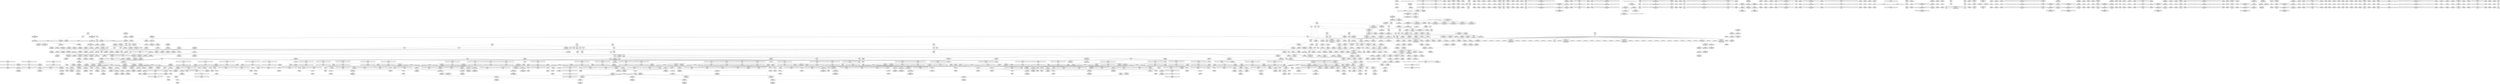 digraph {
	CE0x513d6d0 [shape=record,shape=Mrecord,label="{CE0x513d6d0|__rcu_read_unlock:entry}"]
	CE0x5179900 [shape=record,shape=Mrecord,label="{CE0x5179900|rcu_read_unlock:tmp17|include/linux/rcupdate.h,933}"]
	CE0x50fe920 [shape=record,shape=Mrecord,label="{CE0x50fe920|i8*_getelementptr_inbounds_(_41_x_i8_,_41_x_i8_*_.str44,_i32_0,_i32_0)|*Constant*}"]
	CE0x517ab00 [shape=record,shape=Mrecord,label="{CE0x517ab00|i8*_getelementptr_inbounds_(_44_x_i8_,_44_x_i8_*_.str47,_i32_0,_i32_0)|*Constant*}"]
	CE0x51b3670 [shape=record,shape=Mrecord,label="{CE0x51b3670|i64*_getelementptr_inbounds_(_4_x_i64_,_4_x_i64_*___llvm_gcov_ctr130,_i64_0,_i64_3)|*Constant*}"]
	CE0x50a30d0 [shape=record,shape=Mrecord,label="{CE0x50a30d0|sock_has_perm:tmp8|security/selinux/hooks.c,3969|*SummSink*}"]
	CE0x50d27b0 [shape=record,shape=Mrecord,label="{CE0x50d27b0|task_sid:land.lhs.true2}"]
	CE0x5146470 [shape=record,shape=Mrecord,label="{CE0x5146470|__rcu_read_unlock:tmp7|include/linux/rcupdate.h,245|*SummSink*}"]
	CE0x5124ad0 [shape=record,shape=Mrecord,label="{CE0x5124ad0|rcu_read_unlock:bb}"]
	CE0x514a000 [shape=record,shape=Mrecord,label="{CE0x514a000|__preempt_count_add:tmp5|./arch/x86/include/asm/preempt.h,72|*SummSink*}"]
	CE0x507d740 [shape=record,shape=Mrecord,label="{CE0x507d740|i64*_getelementptr_inbounds_(_2_x_i64_,_2_x_i64_*___llvm_gcov_ctr365,_i64_0,_i64_0)|*Constant*|*SummSource*}"]
	CE0x5094940 [shape=record,shape=Mrecord,label="{CE0x5094940|get_current:tmp2|*SummSource*}"]
	CE0x50b8f40 [shape=record,shape=Mrecord,label="{CE0x50b8f40|GLOBAL:rcu_lock_acquire|*Constant*|*SummSource*}"]
	CE0x517bbb0 [shape=record,shape=Mrecord,label="{CE0x517bbb0|i64*_getelementptr_inbounds_(_11_x_i64_,_11_x_i64_*___llvm_gcov_ctr132,_i64_0,_i64_10)|*Constant*}"]
	CE0x51e6e80 [shape=record,shape=Mrecord,label="{CE0x51e6e80|__preempt_count_sub:sub|./arch/x86/include/asm/preempt.h,77|*SummSource*}"]
	CE0x51b31d0 [shape=record,shape=Mrecord,label="{CE0x51b31d0|GLOBAL:lock_acquire|*Constant*|*SummSink*}"]
	CE0x5175b80 [shape=record,shape=Mrecord,label="{CE0x5175b80|GLOBAL:__llvm_gcov_ctr132|Global_var:__llvm_gcov_ctr132|*SummSource*}"]
	CE0x50da0a0 [shape=record,shape=Mrecord,label="{CE0x50da0a0|sock_has_perm:tmp14|security/selinux/hooks.c,3972|*SummSource*}"]
	CE0x5111d60 [shape=record,shape=Mrecord,label="{CE0x5111d60|_ret_i32_%retval.0,_!dbg_!27728|security/selinux/avc.c,775|*SummSource*}"]
	CE0x51b33a0 [shape=record,shape=Mrecord,label="{CE0x51b33a0|i32_2|*Constant*}"]
	CE0x517c950 [shape=record,shape=Mrecord,label="{CE0x517c950|rcu_read_unlock:tmp22|include/linux/rcupdate.h,935|*SummSink*}"]
	CE0x51e7a80 [shape=record,shape=Mrecord,label="{CE0x51e7a80|__preempt_count_sub:tmp|*SummSource*}"]
	CE0x50aeff0 [shape=record,shape=Mrecord,label="{CE0x50aeff0|sock_has_perm:if.then|*SummSource*}"]
	CE0x51b75b0 [shape=record,shape=Mrecord,label="{CE0x51b75b0|i8*_undef|*Constant*|*SummSink*}"]
	CE0x507d1e0 [shape=record,shape=Mrecord,label="{CE0x507d1e0|sock_has_perm:sk|Function::sock_has_perm&Arg::sk::|*SummSink*}"]
	CE0x512de50 [shape=record,shape=Mrecord,label="{CE0x512de50|task_sid:tmp8|security/selinux/hooks.c,208}"]
	CE0x508f2f0 [shape=record,shape=Mrecord,label="{CE0x508f2f0|task_sid:land.lhs.true}"]
	CE0x5133dc0 [shape=record,shape=Mrecord,label="{CE0x5133dc0|rcu_read_lock:tobool|include/linux/rcupdate.h,882|*SummSink*}"]
	CE0x510df70 [shape=record,shape=Mrecord,label="{CE0x510df70|sock_has_perm:tmp15|security/selinux/hooks.c,3974|*SummSource*}"]
	CE0x51b2bd0 [shape=record,shape=Mrecord,label="{CE0x51b2bd0|GLOBAL:lock_acquire|*Constant*}"]
	CE0x51799e0 [shape=record,shape=Mrecord,label="{CE0x51799e0|rcu_read_unlock:tmp17|include/linux/rcupdate.h,933|*SummSink*}"]
	CE0x514f040 [shape=record,shape=Mrecord,label="{CE0x514f040|rcu_read_lock:if.end|*SummSink*}"]
	CE0x5091150 [shape=record,shape=Mrecord,label="{CE0x5091150|selinux_socket_getsockopt:tmp2|*SummSource*}"]
	CE0x51d3b30 [shape=record,shape=Mrecord,label="{CE0x51d3b30|__preempt_count_sub:do.body|*SummSink*}"]
	CE0x5175ec0 [shape=record,shape=Mrecord,label="{CE0x5175ec0|rcu_read_unlock:tmp5|include/linux/rcupdate.h,933|*SummSource*}"]
	CE0x512aa80 [shape=record,shape=Mrecord,label="{CE0x512aa80|i64_0|*Constant*}"]
	CE0x5154eb0 [shape=record,shape=Mrecord,label="{CE0x5154eb0|rcu_read_lock:tmp7|include/linux/rcupdate.h,882}"]
	CE0x50cda20 [shape=record,shape=Mrecord,label="{CE0x50cda20|i32_22|*Constant*|*SummSource*}"]
	CE0x5154620 [shape=record,shape=Mrecord,label="{CE0x5154620|rcu_lock_acquire:tmp4|include/linux/rcupdate.h,418|*SummSource*}"]
	CE0x51a8f00 [shape=record,shape=Mrecord,label="{CE0x51a8f00|__preempt_count_sub:bb}"]
	CE0x5155860 [shape=record,shape=Mrecord,label="{CE0x5155860|rcu_read_unlock:tmp4|include/linux/rcupdate.h,933|*SummSink*}"]
	CE0x514d1b0 [shape=record,shape=Mrecord,label="{CE0x514d1b0|cred_sid:cred|Function::cred_sid&Arg::cred::}"]
	CE0x50d4990 [shape=record,shape=Mrecord,label="{CE0x50d4990|avc_has_perm:tclass|Function::avc_has_perm&Arg::tclass::|*SummSink*}"]
	CE0x5155bb0 [shape=record,shape=Mrecord,label="{CE0x5155bb0|rcu_read_lock:call|include/linux/rcupdate.h,882}"]
	CE0x5130840 [shape=record,shape=Mrecord,label="{CE0x5130840|cred_sid:tmp1}"]
	CE0x509acb0 [shape=record,shape=Mrecord,label="{CE0x509acb0|i32_1|*Constant*}"]
	CE0x5089e10 [shape=record,shape=Mrecord,label="{CE0x5089e10|selinux_socket_getsockopt:sk|security/selinux/hooks.c,4248|*SummSink*}"]
	CE0x5144cb0 [shape=record,shape=Mrecord,label="{CE0x5144cb0|__preempt_count_add:do.body|*SummSink*}"]
	CE0x50fe290 [shape=record,shape=Mrecord,label="{CE0x50fe290|sock_has_perm:tmp2|*LoadInst*|security/selinux/hooks.c,3964|*SummSource*}"]
	CE0x5147a10 [shape=record,shape=Mrecord,label="{CE0x5147a10|GLOBAL:lock_release|*Constant*|*SummSink*}"]
	CE0x51b4c60 [shape=record,shape=Mrecord,label="{CE0x51b4c60|rcu_lock_acquire:tmp4|include/linux/rcupdate.h,418}"]
	CE0x50d0d90 [shape=record,shape=Mrecord,label="{CE0x50d0d90|i64*_getelementptr_inbounds_(_11_x_i64_,_11_x_i64_*___llvm_gcov_ctr127,_i64_0,_i64_0)|*Constant*}"]
	CE0x510f730 [shape=record,shape=Mrecord,label="{CE0x510f730|i32_4|*Constant*}"]
	CE0x513a910 [shape=record,shape=Mrecord,label="{CE0x513a910|i32_208|*Constant*|*SummSource*}"]
	CE0x50aeef0 [shape=record,shape=Mrecord,label="{CE0x50aeef0|sock_has_perm:if.then}"]
	CE0x511c000 [shape=record,shape=Mrecord,label="{CE0x511c000|sock_has_perm:tmp3|security/selinux/hooks.c,3964|*SummSink*}"]
	CE0x5148df0 [shape=record,shape=Mrecord,label="{CE0x5148df0|rcu_lock_release:tmp7}"]
	CE0x5145e10 [shape=record,shape=Mrecord,label="{CE0x5145e10|__rcu_read_unlock:tmp6|include/linux/rcupdate.h,245|*SummSource*}"]
	CE0x5138950 [shape=record,shape=Mrecord,label="{CE0x5138950|i64*_getelementptr_inbounds_(_13_x_i64_,_13_x_i64_*___llvm_gcov_ctr126,_i64_0,_i64_8)|*Constant*|*SummSink*}"]
	CE0x5155550 [shape=record,shape=Mrecord,label="{CE0x5155550|GLOBAL:__llvm_gcov_ctr127|Global_var:__llvm_gcov_ctr127|*SummSink*}"]
	CE0x5169360 [shape=record,shape=Mrecord,label="{CE0x5169360|rcu_read_unlock:tmp2|*SummSource*}"]
	CE0x51518a0 [shape=record,shape=Mrecord,label="{CE0x51518a0|GLOBAL:rcu_lock_acquire|*Constant*|*SummSink*}"]
	CE0x51533b0 [shape=record,shape=Mrecord,label="{CE0x51533b0|rcu_read_unlock:tmp|*SummSink*}"]
	CE0x51b39b0 [shape=record,shape=Mrecord,label="{CE0x51b39b0|%struct.lockdep_map*_null|*Constant*|*SummSource*}"]
	CE0x50e7df0 [shape=record,shape=Mrecord,label="{CE0x50e7df0|sock_has_perm:tmp20|security/selinux/hooks.c,3977}"]
	CE0x514b570 [shape=record,shape=Mrecord,label="{CE0x514b570|i64*_getelementptr_inbounds_(_4_x_i64_,_4_x_i64_*___llvm_gcov_ctr128,_i64_0,_i64_2)|*Constant*}"]
	CE0x50dc700 [shape=record,shape=Mrecord,label="{CE0x50dc700|sock_has_perm:tmp18|security/selinux/hooks.c,3977|*SummSink*}"]
	CE0x510a510 [shape=record,shape=Mrecord,label="{CE0x510a510|__preempt_count_add:tmp7|./arch/x86/include/asm/preempt.h,73|*SummSource*}"]
	CE0x516b8a0 [shape=record,shape=Mrecord,label="{CE0x516b8a0|_call_void_mcount()_#3|*SummSource*}"]
	CE0x513e610 [shape=record,shape=Mrecord,label="{CE0x513e610|__rcu_read_lock:bb}"]
	CE0x50d1980 [shape=record,shape=Mrecord,label="{CE0x50d1980|GLOBAL:__llvm_gcov_ctr126|Global_var:__llvm_gcov_ctr126|*SummSink*}"]
	CE0x512d840 [shape=record,shape=Mrecord,label="{CE0x512d840|i32_0|*Constant*}"]
	CE0x50a8f50 [shape=record,shape=Mrecord,label="{CE0x50a8f50|i64*_getelementptr_inbounds_(_2_x_i64_,_2_x_i64_*___llvm_gcov_ctr98,_i64_0,_i64_0)|*Constant*|*SummSource*}"]
	CE0x5135b30 [shape=record,shape=Mrecord,label="{CE0x5135b30|task_sid:call3|security/selinux/hooks.c,208}"]
	CE0x51a5c00 [shape=record,shape=Mrecord,label="{CE0x51a5c00|rcu_lock_acquire:__here|*SummSource*}"]
	CE0x513b180 [shape=record,shape=Mrecord,label="{CE0x513b180|task_sid:tmp18|security/selinux/hooks.c,208|*SummSink*}"]
	CE0x51a4000 [shape=record,shape=Mrecord,label="{CE0x51a4000|i64*_getelementptr_inbounds_(_4_x_i64_,_4_x_i64_*___llvm_gcov_ctr134,_i64_0,_i64_0)|*Constant*|*SummSource*}"]
	CE0x5163e20 [shape=record,shape=Mrecord,label="{CE0x5163e20|rcu_read_lock:tmp18|include/linux/rcupdate.h,882}"]
	CE0x51626e0 [shape=record,shape=Mrecord,label="{CE0x51626e0|i32_883|*Constant*|*SummSink*}"]
	CE0x517bd20 [shape=record,shape=Mrecord,label="{CE0x517bd20|rcu_read_unlock:tmp21|include/linux/rcupdate.h,935|*SummSource*}"]
	CE0x51a0a70 [shape=record,shape=Mrecord,label="{CE0x51a0a70|_call_void_asm_addl_$1,_%gs:$0_,_*m,ri,*m,_dirflag_,_fpsr_,_flags_(i32*___preempt_count,_i32_%val,_i32*___preempt_count)_#3,_!dbg_!27714,_!srcloc_!27717|./arch/x86/include/asm/preempt.h,72}"]
	CE0x5100490 [shape=record,shape=Mrecord,label="{CE0x5100490|task_sid:tmp25|security/selinux/hooks.c,208|*SummSink*}"]
	CE0x514eaf0 [shape=record,shape=Mrecord,label="{CE0x514eaf0|_ret_void,_!dbg_!27735|include/linux/rcupdate.h,938|*SummSink*}"]
	CE0x511c3c0 [shape=record,shape=Mrecord,label="{CE0x511c3c0|sock_has_perm:tmp5|security/selinux/hooks.c,3966}"]
	CE0x512ae30 [shape=record,shape=Mrecord,label="{CE0x512ae30|task_sid:tmp4|*LoadInst*|security/selinux/hooks.c,208|*SummSource*}"]
	CE0x51b5290 [shape=record,shape=Mrecord,label="{CE0x51b5290|__rcu_read_unlock:tmp|*SummSource*}"]
	CE0x507d690 [shape=record,shape=Mrecord,label="{CE0x507d690|i64_1|*Constant*|*SummSink*}"]
	CE0x5149700 [shape=record,shape=Mrecord,label="{CE0x5149700|i64*_getelementptr_inbounds_(_4_x_i64_,_4_x_i64_*___llvm_gcov_ctr133,_i64_0,_i64_2)|*Constant*|*SummSink*}"]
	CE0x5107170 [shape=record,shape=Mrecord,label="{CE0x5107170|i64*_getelementptr_inbounds_(_4_x_i64_,_4_x_i64_*___llvm_gcov_ctr129,_i64_0,_i64_3)|*Constant*|*SummSink*}"]
	CE0x5085650 [shape=record,shape=Mrecord,label="{CE0x5085650|32:_%struct.sock*,_:_CRE_16,24_|*MultipleSource*|Function::selinux_socket_getsockopt&Arg::sock::|security/selinux/hooks.c,4248}"]
	CE0x5162560 [shape=record,shape=Mrecord,label="{CE0x5162560|i32_883|*Constant*|*SummSource*}"]
	CE0x508ac80 [shape=record,shape=Mrecord,label="{CE0x508ac80|32:_%struct.sock*,_:_CRE_8,16_|*MultipleSource*|Function::selinux_socket_getsockopt&Arg::sock::|security/selinux/hooks.c,4248}"]
	CE0x510c430 [shape=record,shape=Mrecord,label="{CE0x510c430|sock_has_perm:tmp17|security/selinux/hooks.c,3976}"]
	CE0x512d030 [shape=record,shape=Mrecord,label="{CE0x512d030|rcu_read_lock:bb|*SummSink*}"]
	CE0x50d7660 [shape=record,shape=Mrecord,label="{CE0x50d7660|i64*_getelementptr_inbounds_(_6_x_i64_,_6_x_i64_*___llvm_gcov_ctr327,_i64_0,_i64_4)|*Constant*|*SummSink*}"]
	CE0x51692f0 [shape=record,shape=Mrecord,label="{CE0x51692f0|rcu_read_unlock:tmp2}"]
	CE0x517b290 [shape=record,shape=Mrecord,label="{CE0x517b290|rcu_read_unlock:tmp20|include/linux/rcupdate.h,933}"]
	CE0x511f300 [shape=record,shape=Mrecord,label="{CE0x511f300|rcu_read_lock:tmp11|include/linux/rcupdate.h,882|*SummSource*}"]
	CE0x50ba960 [shape=record,shape=Mrecord,label="{CE0x50ba960|8:_%struct.sock*,_:_SCME_16,18_|*MultipleSource*|security/selinux/hooks.c, 3966|security/selinux/hooks.c,3966|security/selinux/hooks.c,3966}"]
	CE0x513a120 [shape=record,shape=Mrecord,label="{CE0x513a120|i8*_getelementptr_inbounds_(_25_x_i8_,_25_x_i8_*_.str3,_i32_0,_i32_0)|*Constant*|*SummSource*}"]
	CE0x50d4330 [shape=record,shape=Mrecord,label="{CE0x50d4330|sock_has_perm:tmp9|security/selinux/hooks.c,3969|*SummSource*}"]
	CE0x51624f0 [shape=record,shape=Mrecord,label="{CE0x51624f0|i32_883|*Constant*}"]
	CE0x51317b0 [shape=record,shape=Mrecord,label="{CE0x51317b0|__rcu_read_lock:tmp6|include/linux/rcupdate.h,240|*SummSink*}"]
	CE0x51e81d0 [shape=record,shape=Mrecord,label="{CE0x51e81d0|i64*_getelementptr_inbounds_(_4_x_i64_,_4_x_i64_*___llvm_gcov_ctr129,_i64_0,_i64_2)|*Constant*}"]
	CE0x5101980 [shape=record,shape=Mrecord,label="{CE0x5101980|task_sid:tmp20|security/selinux/hooks.c,208|*SummSink*}"]
	CE0x50ab7c0 [shape=record,shape=Mrecord,label="{CE0x50ab7c0|i32_2|*Constant*|*SummSink*}"]
	CE0x513e530 [shape=record,shape=Mrecord,label="{CE0x513e530|__rcu_read_lock:do.end|*SummSink*}"]
	CE0x5108b50 [shape=record,shape=Mrecord,label="{CE0x5108b50|i64*_getelementptr_inbounds_(_4_x_i64_,_4_x_i64_*___llvm_gcov_ctr135,_i64_0,_i64_2)|*Constant*|*SummSink*}"]
	CE0x51689f0 [shape=record,shape=Mrecord,label="{CE0x51689f0|rcu_read_unlock:tmp15|include/linux/rcupdate.h,933}"]
	CE0x5128740 [shape=record,shape=Mrecord,label="{CE0x5128740|task_sid:tmp3|*SummSource*}"]
	CE0x5160990 [shape=record,shape=Mrecord,label="{CE0x5160990|rcu_read_lock:tmp15|include/linux/rcupdate.h,882|*SummSource*}"]
	CE0x5114dd0 [shape=record,shape=Mrecord,label="{CE0x5114dd0|8:_%struct.sock*,_:_SCME_45,46_}"]
	CE0x508b6d0 [shape=record,shape=Mrecord,label="{CE0x508b6d0|selinux_socket_getsockopt:tmp}"]
	CE0x51b9b10 [shape=record,shape=Mrecord,label="{CE0x51b9b10|i64*_getelementptr_inbounds_(_4_x_i64_,_4_x_i64_*___llvm_gcov_ctr129,_i64_0,_i64_0)|*Constant*|*SummSink*}"]
	CE0x51160f0 [shape=record,shape=Mrecord,label="{CE0x51160f0|task_sid:entry|*SummSource*}"]
	CE0x5119740 [shape=record,shape=Mrecord,label="{CE0x5119740|i64_2|*Constant*|*SummSource*}"]
	CE0x5135f50 [shape=record,shape=Mrecord,label="{CE0x5135f50|task_sid:tobool4|security/selinux/hooks.c,208}"]
	CE0x5116060 [shape=record,shape=Mrecord,label="{CE0x5116060|task_sid:entry}"]
	CE0x5147eb0 [shape=record,shape=Mrecord,label="{CE0x5147eb0|i64*_getelementptr_inbounds_(_4_x_i64_,_4_x_i64_*___llvm_gcov_ctr133,_i64_0,_i64_3)|*Constant*}"]
	CE0x50e7a80 [shape=record,shape=Mrecord,label="{CE0x50e7a80|sock_has_perm:tmp19|security/selinux/hooks.c,3977|*SummSink*}"]
	CE0x5134370 [shape=record,shape=Mrecord,label="{CE0x5134370|task_sid:tmp5|security/selinux/hooks.c,208|*SummSource*}"]
	CE0x515bbe0 [shape=record,shape=Mrecord,label="{CE0x515bbe0|rcu_read_lock:tmp5|include/linux/rcupdate.h,882|*SummSource*}"]
	CE0x507d8a0 [shape=record,shape=Mrecord,label="{CE0x507d8a0|32:_%struct.sock*,_:_CRE_4,6_|*MultipleSource*|Function::selinux_socket_getsockopt&Arg::sock::|security/selinux/hooks.c,4248}"]
	CE0x511c520 [shape=record,shape=Mrecord,label="{CE0x511c520|sock_has_perm:tmp5|security/selinux/hooks.c,3966|*SummSource*}"]
	CE0x50a2c50 [shape=record,shape=Mrecord,label="{CE0x50a2c50|cred_sid:tmp5|security/selinux/hooks.c,196|*SummSource*}"]
	CE0x5155780 [shape=record,shape=Mrecord,label="{CE0x5155780|rcu_read_unlock:tobool|include/linux/rcupdate.h,933|*SummSink*}"]
	CE0x511b040 [shape=record,shape=Mrecord,label="{CE0x511b040|sock_has_perm:tmp11|security/selinux/hooks.c,3970|*SummSource*}"]
	CE0x5132fa0 [shape=record,shape=Mrecord,label="{CE0x5132fa0|rcu_read_lock:call|include/linux/rcupdate.h,882|*SummSource*}"]
	CE0x5092960 [shape=record,shape=Mrecord,label="{CE0x5092960|avc_has_perm:tsid|Function::avc_has_perm&Arg::tsid::|*SummSource*}"]
	CE0x51198c0 [shape=record,shape=Mrecord,label="{CE0x51198c0|i64_2|*Constant*|*SummSink*}"]
	CE0x516a3f0 [shape=record,shape=Mrecord,label="{CE0x516a3f0|i64*_getelementptr_inbounds_(_4_x_i64_,_4_x_i64_*___llvm_gcov_ctr130,_i64_0,_i64_1)|*Constant*}"]
	CE0x5114910 [shape=record,shape=Mrecord,label="{CE0x5114910|8:_%struct.sock*,_:_SCME_41,42_}"]
	CE0x509a9a0 [shape=record,shape=Mrecord,label="{CE0x509a9a0|_call_void_lock_release(%struct.lockdep_map*_%map,_i32_1,_i64_ptrtoint_(i8*_blockaddress(_rcu_lock_release,_%__here)_to_i64))_#10,_!dbg_!27716|include/linux/rcupdate.h,423}"]
	CE0x5125510 [shape=record,shape=Mrecord,label="{CE0x5125510|i64*_getelementptr_inbounds_(_11_x_i64_,_11_x_i64_*___llvm_gcov_ctr127,_i64_0,_i64_1)|*Constant*|*SummSource*}"]
	CE0x5118ea0 [shape=record,shape=Mrecord,label="{CE0x5118ea0|i64_0|*Constant*}"]
	CE0x5134780 [shape=record,shape=Mrecord,label="{CE0x5134780|i64*_getelementptr_inbounds_(_2_x_i64_,_2_x_i64_*___llvm_gcov_ctr131,_i64_0,_i64_0)|*Constant*|*SummSource*}"]
	CE0x50d2b00 [shape=record,shape=Mrecord,label="{CE0x50d2b00|sock_has_perm:ad|security/selinux/hooks.c, 3965|*SummSink*}"]
	CE0x5129b70 [shape=record,shape=Mrecord,label="{CE0x5129b70|rcu_read_lock:tmp|*SummSink*}"]
	CE0x5110af0 [shape=record,shape=Mrecord,label="{CE0x5110af0|rcu_read_lock:tobool1|include/linux/rcupdate.h,882|*SummSink*}"]
	"CONST[source:0(mediator),value:0(static)][purpose:{operation}][SrcIdx:3]"
	CE0x511ef10 [shape=record,shape=Mrecord,label="{CE0x511ef10|rcu_read_lock:tmp10|include/linux/rcupdate.h,882|*SummSink*}"]
	CE0x514ef10 [shape=record,shape=Mrecord,label="{CE0x514ef10|rcu_read_lock:if.end|*SummSource*}"]
	CE0x5148850 [shape=record,shape=Mrecord,label="{CE0x5148850|rcu_lock_release:tmp6}"]
	CE0x5118f10 [shape=record,shape=Mrecord,label="{CE0x5118f10|sock_has_perm:tmp7|security/selinux/hooks.c,3969|*SummSource*}"]
	CE0x5149080 [shape=record,shape=Mrecord,label="{CE0x5149080|rcu_lock_release:tmp7|*SummSink*}"]
	CE0x51e7000 [shape=record,shape=Mrecord,label="{CE0x51e7000|_call_void_asm_addl_$1,_%gs:$0_,_*m,ri,*m,_dirflag_,_fpsr_,_flags_(i32*___preempt_count,_i32_%sub,_i32*___preempt_count)_#3,_!dbg_!27717,_!srcloc_!27718|./arch/x86/include/asm/preempt.h,77}"]
	CE0x5102ad0 [shape=record,shape=Mrecord,label="{CE0x5102ad0|__preempt_count_add:tmp6|./arch/x86/include/asm/preempt.h,73}"]
	CE0x510d250 [shape=record,shape=Mrecord,label="{CE0x510d250|sock_has_perm:net1|security/selinux/hooks.c,3973|*SummSink*}"]
	CE0x5129d80 [shape=record,shape=Mrecord,label="{CE0x5129d80|task_sid:real_cred|security/selinux/hooks.c,208|*SummSource*}"]
	CE0x51d1740 [shape=record,shape=Mrecord,label="{CE0x51d1740|__preempt_count_add:tmp1|*SummSink*}"]
	CE0x509ba50 [shape=record,shape=Mrecord,label="{CE0x509ba50|GLOBAL:rcu_read_lock|*Constant*|*SummSink*}"]
	CE0x516c260 [shape=record,shape=Mrecord,label="{CE0x516c260|rcu_lock_acquire:bb}"]
	CE0x51363a0 [shape=record,shape=Mrecord,label="{CE0x51363a0|task_sid:call3|security/selinux/hooks.c,208|*SummSource*}"]
	CE0x516f600 [shape=record,shape=Mrecord,label="{CE0x516f600|0:_i8,_:_GCMR_rcu_read_unlock.__warned_internal_global_i8_0,_section_.data.unlikely_,_align_1:_elem_0:default:}"]
	CE0x5111a20 [shape=record,shape=Mrecord,label="{CE0x5111a20|avc_has_perm:auditdata|Function::avc_has_perm&Arg::auditdata::}"]
	CE0x51a3c10 [shape=record,shape=Mrecord,label="{CE0x51a3c10|__rcu_read_unlock:bb|*SummSink*}"]
	"CONST[source:0(mediator),value:2(dynamic)][purpose:{object}][SnkIdx:2]"
	CE0x516fbc0 [shape=record,shape=Mrecord,label="{CE0x516fbc0|rcu_read_unlock:tmp|*SummSource*}"]
	CE0x51b8eb0 [shape=record,shape=Mrecord,label="{CE0x51b8eb0|__rcu_read_unlock:tmp1}"]
	CE0x512e920 [shape=record,shape=Mrecord,label="{CE0x512e920|0:_i8,_:_GCMR_task_sid.__warned_internal_global_i8_0,_section_.data.unlikely_,_align_1:_elem_0:default:}"]
	CE0x51be000 [shape=record,shape=Mrecord,label="{CE0x51be000|__preempt_count_sub:tmp3|*SummSource*}"]
	CE0x5117aa0 [shape=record,shape=Mrecord,label="{CE0x5117aa0|i64_56|*Constant*|*SummSource*}"]
	CE0x51168d0 [shape=record,shape=Mrecord,label="{CE0x51168d0|_ret_i32_%call7,_!dbg_!27749|security/selinux/hooks.c,210|*SummSink*}"]
	CE0x510c580 [shape=record,shape=Mrecord,label="{CE0x510c580|sock_has_perm:tmp17|security/selinux/hooks.c,3976|*SummSink*}"]
	CE0x50fe9e0 [shape=record,shape=Mrecord,label="{CE0x50fe9e0|i8*_getelementptr_inbounds_(_41_x_i8_,_41_x_i8_*_.str44,_i32_0,_i32_0)|*Constant*|*SummSource*}"]
	CE0x517a4a0 [shape=record,shape=Mrecord,label="{CE0x517a4a0|_call_void_lockdep_rcu_suspicious(i8*_getelementptr_inbounds_(_25_x_i8_,_25_x_i8_*_.str45,_i32_0,_i32_0),_i32_934,_i8*_getelementptr_inbounds_(_44_x_i8_,_44_x_i8_*_.str47,_i32_0,_i32_0))_#10,_!dbg_!27726|include/linux/rcupdate.h,933|*SummSource*}"]
	CE0x50ab8f0 [shape=record,shape=Mrecord,label="{CE0x50ab8f0|i32_2|*Constant*|*SummSource*}"]
	CE0x50fec30 [shape=record,shape=Mrecord,label="{CE0x50fec30|i64*_getelementptr_inbounds_(_13_x_i64_,_13_x_i64_*___llvm_gcov_ctr126,_i64_0,_i64_10)|*Constant*|*SummSink*}"]
	CE0x517daa0 [shape=record,shape=Mrecord,label="{CE0x517daa0|_call_void_mcount()_#3}"]
	CE0x51481f0 [shape=record,shape=Mrecord,label="{CE0x51481f0|i64_ptrtoint_(i8*_blockaddress(_rcu_lock_release,_%__here)_to_i64)|*Constant*|*SummSink*}"]
	CE0x51f6090 [shape=record,shape=Mrecord,label="{CE0x51f6090|__preempt_count_sub:tmp1}"]
	CE0x5152090 [shape=record,shape=Mrecord,label="{CE0x5152090|rcu_read_unlock:tmp7|include/linux/rcupdate.h,933|*SummSink*}"]
	CE0x514be50 [shape=record,shape=Mrecord,label="{CE0x514be50|task_sid:call7|security/selinux/hooks.c,208}"]
	CE0x516d3c0 [shape=record,shape=Mrecord,label="{CE0x516d3c0|GLOBAL:rcu_read_unlock.__warned|Global_var:rcu_read_unlock.__warned|*SummSink*}"]
	CE0x511f480 [shape=record,shape=Mrecord,label="{CE0x511f480|rcu_read_lock:tmp11|include/linux/rcupdate.h,882|*SummSink*}"]
	CE0x5152e00 [shape=record,shape=Mrecord,label="{CE0x5152e00|GLOBAL:rcu_read_lock.__warned|Global_var:rcu_read_lock.__warned}"]
	CE0x5128890 [shape=record,shape=Mrecord,label="{CE0x5128890|__rcu_read_lock:entry|*SummSink*}"]
	CE0x5135810 [shape=record,shape=Mrecord,label="{CE0x5135810|rcu_lock_release:tmp1|*SummSink*}"]
	CE0x510f420 [shape=record,shape=Mrecord,label="{CE0x510f420|sock_has_perm:tmp16|security/selinux/hooks.c,3976}"]
	CE0x513c7f0 [shape=record,shape=Mrecord,label="{CE0x513c7f0|rcu_lock_release:map|Function::rcu_lock_release&Arg::map::|*SummSource*}"]
	CE0x51b19b0 [shape=record,shape=Mrecord,label="{CE0x51b19b0|__preempt_count_sub:tmp}"]
	CE0x516f9d0 [shape=record,shape=Mrecord,label="{CE0x516f9d0|__preempt_count_add:val|Function::__preempt_count_add&Arg::val::|*SummSink*}"]
	CE0x5160770 [shape=record,shape=Mrecord,label="{CE0x5160770|rcu_read_lock:tmp15|include/linux/rcupdate.h,882}"]
	CE0x5105a20 [shape=record,shape=Mrecord,label="{CE0x5105a20|__preempt_count_add:tmp1|*SummSource*}"]
	CE0x5152b10 [shape=record,shape=Mrecord,label="{CE0x5152b10|rcu_read_lock:tmp7|include/linux/rcupdate.h,882|*SummSource*}"]
	CE0x5150f60 [shape=record,shape=Mrecord,label="{CE0x5150f60|rcu_read_lock:land.lhs.true|*SummSource*}"]
	CE0x508a7b0 [shape=record,shape=Mrecord,label="{CE0x508a7b0|i32_5|*Constant*|*SummSink*}"]
	CE0x5134e70 [shape=record,shape=Mrecord,label="{CE0x5134e70|GLOBAL:rcu_lock_map|Global_var:rcu_lock_map}"]
	CE0x50b8440 [shape=record,shape=Mrecord,label="{CE0x50b8440|sock_has_perm:if.end|*SummSource*}"]
	CE0x5177a80 [shape=record,shape=Mrecord,label="{CE0x5177a80|__rcu_read_unlock:tmp5|include/linux/rcupdate.h,244|*SummSource*}"]
	CE0x513b3b0 [shape=record,shape=Mrecord,label="{CE0x513b3b0|i8_1|*Constant*}"]
	CE0x50bc0b0 [shape=record,shape=Mrecord,label="{CE0x50bc0b0|COLLAPSED:_GCMRE___llvm_gcov_ctr327_internal_global_6_x_i64_zeroinitializer:_elem_0:default:}"]
	CE0x50ab3f0 [shape=record,shape=Mrecord,label="{CE0x50ab3f0|sock_has_perm:net|security/selinux/hooks.c, 3966}"]
	CE0x5154690 [shape=record,shape=Mrecord,label="{CE0x5154690|rcu_lock_acquire:tmp4|include/linux/rcupdate.h,418|*SummSink*}"]
	CE0x5095f90 [shape=record,shape=Mrecord,label="{CE0x5095f90|selinux_socket_getsockopt:entry|*SummSource*}"]
	CE0x5154d40 [shape=record,shape=Mrecord,label="{CE0x5154d40|rcu_read_lock:tmp6|include/linux/rcupdate.h,882|*SummSink*}"]
	CE0x50974c0 [shape=record,shape=Mrecord,label="{CE0x50974c0|i64_1|*Constant*}"]
	CE0x5113f90 [shape=record,shape=Mrecord,label="{CE0x5113f90|8:_%struct.sock*,_:_SCME_33,34_}"]
	CE0x517a5d0 [shape=record,shape=Mrecord,label="{CE0x517a5d0|_call_void_lockdep_rcu_suspicious(i8*_getelementptr_inbounds_(_25_x_i8_,_25_x_i8_*_.str45,_i32_0,_i32_0),_i32_934,_i8*_getelementptr_inbounds_(_44_x_i8_,_44_x_i8_*_.str47,_i32_0,_i32_0))_#10,_!dbg_!27726|include/linux/rcupdate.h,933|*SummSink*}"]
	CE0x51be590 [shape=record,shape=Mrecord,label="{CE0x51be590|__preempt_count_sub:tmp3}"]
	CE0x5116770 [shape=record,shape=Mrecord,label="{CE0x5116770|_ret_i32_%call7,_!dbg_!27749|security/selinux/hooks.c,210|*SummSource*}"]
	CE0x514d8a0 [shape=record,shape=Mrecord,label="{CE0x514d8a0|_ret_i32_%tmp6,_!dbg_!27716|security/selinux/hooks.c,197|*SummSink*}"]
	CE0x51b9bc0 [shape=record,shape=Mrecord,label="{CE0x51b9bc0|i64*_getelementptr_inbounds_(_4_x_i64_,_4_x_i64_*___llvm_gcov_ctr135,_i64_0,_i64_1)|*Constant*}"]
	CE0x5114a40 [shape=record,shape=Mrecord,label="{CE0x5114a40|8:_%struct.sock*,_:_SCME_42,43_}"]
	CE0x5118310 [shape=record,shape=Mrecord,label="{CE0x5118310|i32_2|*Constant*}"]
	CE0x516e070 [shape=record,shape=Mrecord,label="{CE0x516e070|i64*_getelementptr_inbounds_(_4_x_i64_,_4_x_i64_*___llvm_gcov_ctr130,_i64_0,_i64_1)|*Constant*|*SummSource*}"]
	CE0x5113d30 [shape=record,shape=Mrecord,label="{CE0x5113d30|8:_%struct.sock*,_:_SCME_31,32_}"]
	CE0x51769d0 [shape=record,shape=Mrecord,label="{CE0x51769d0|rcu_read_unlock:tmp5|include/linux/rcupdate.h,933|*SummSink*}"]
	CE0x5102550 [shape=record,shape=Mrecord,label="{CE0x5102550|i64*_getelementptr_inbounds_(_13_x_i64_,_13_x_i64_*___llvm_gcov_ctr126,_i64_0,_i64_10)|*Constant*|*SummSource*}"]
	CE0x508a4f0 [shape=record,shape=Mrecord,label="{CE0x508a4f0|selinux_socket_getsockopt:tmp|*SummSink*}"]
	CE0x5093320 [shape=record,shape=Mrecord,label="{CE0x5093320|selinux_socket_getsockopt:tmp4|*LoadInst*|security/selinux/hooks.c,4248|*SummSink*}"]
	CE0x5133b50 [shape=record,shape=Mrecord,label="{CE0x5133b50|task_sid:if.then|*SummSink*}"]
	CE0x51116a0 [shape=record,shape=Mrecord,label="{CE0x51116a0|avc_has_perm:requested|Function::avc_has_perm&Arg::requested::|*SummSource*}"]
	CE0x5160b10 [shape=record,shape=Mrecord,label="{CE0x5160b10|rcu_read_lock:tmp15|include/linux/rcupdate.h,882|*SummSink*}"]
	CE0x51d0330 [shape=record,shape=Mrecord,label="{CE0x51d0330|i64*_getelementptr_inbounds_(_4_x_i64_,_4_x_i64_*___llvm_gcov_ctr134,_i64_0,_i64_2)|*Constant*}"]
	CE0x511bb90 [shape=record,shape=Mrecord,label="{CE0x511bb90|i64*_getelementptr_inbounds_(_6_x_i64_,_6_x_i64_*___llvm_gcov_ctr327,_i64_0,_i64_4)|*Constant*|*SummSource*}"]
	CE0x50e83e0 [shape=record,shape=Mrecord,label="{CE0x50e83e0|rcu_read_unlock:call3|include/linux/rcupdate.h,933}"]
	CE0x516f000 [shape=record,shape=Mrecord,label="{CE0x516f000|rcu_lock_release:tmp}"]
	CE0x50e8090 [shape=record,shape=Mrecord,label="{CE0x50e8090|i64_6|*Constant*}"]
	CE0x5176030 [shape=record,shape=Mrecord,label="{CE0x5176030|_call_void_asm_sideeffect_,_memory_,_dirflag_,_fpsr_,_flags_()_#3,_!dbg_!27711,_!srcloc_!27714|include/linux/rcupdate.h,244|*SummSource*}"]
	CE0x519ec60 [shape=record,shape=Mrecord,label="{CE0x519ec60|rcu_lock_release:tmp5|include/linux/rcupdate.h,423|*SummSource*}"]
	CE0x508ee40 [shape=record,shape=Mrecord,label="{CE0x508ee40|sock_has_perm:sk_security|security/selinux/hooks.c,3964|*SummSource*}"]
	CE0x514c340 [shape=record,shape=Mrecord,label="{CE0x514c340|task_sid:tmp27|security/selinux/hooks.c,208|*SummSink*}"]
	CE0x51326a0 [shape=record,shape=Mrecord,label="{CE0x51326a0|task_sid:bb}"]
	CE0x50d0c80 [shape=record,shape=Mrecord,label="{CE0x50d0c80|rcu_read_lock:do.body|*SummSink*}"]
	CE0x514f7e0 [shape=record,shape=Mrecord,label="{CE0x514f7e0|0:_i8,_:_GCMR_rcu_read_lock.__warned_internal_global_i8_0,_section_.data.unlikely_,_align_1:_elem_0:default:}"]
	CE0x508c580 [shape=record,shape=Mrecord,label="{CE0x508c580|i32_59|*Constant*}"]
	CE0x51b6510 [shape=record,shape=Mrecord,label="{CE0x51b6510|__rcu_read_lock:tmp3|*SummSink*}"]
	CE0x5101830 [shape=record,shape=Mrecord,label="{CE0x5101830|task_sid:tmp20|security/selinux/hooks.c,208|*SummSource*}"]
	CE0x511fda0 [shape=record,shape=Mrecord,label="{CE0x511fda0|rcu_read_lock:call3|include/linux/rcupdate.h,882|*SummSource*}"]
	CE0x5114f00 [shape=record,shape=Mrecord,label="{CE0x5114f00|8:_%struct.sock*,_:_SCME_46,47_}"]
	CE0x5134980 [shape=record,shape=Mrecord,label="{CE0x5134980|cred_sid:tmp}"]
	CE0x5118800 [shape=record,shape=Mrecord,label="{CE0x5118800|16:_i32,_24:_i16,_:_CRE_24,26_|*MultipleSource*|*LoadInst*|security/selinux/hooks.c,3964|security/selinux/hooks.c,3964|security/selinux/hooks.c,3969}"]
	CE0x514ab30 [shape=record,shape=Mrecord,label="{CE0x514ab30|_call_void_asm_sideeffect_,_memory_,_dirflag_,_fpsr_,_flags_()_#3,_!dbg_!27714,_!srcloc_!27715|include/linux/rcupdate.h,239}"]
	CE0x510fe50 [shape=record,shape=Mrecord,label="{CE0x510fe50|sock_has_perm:call6|security/selinux/hooks.c,3976|*SummSource*}"]
	CE0x5172130 [shape=record,shape=Mrecord,label="{CE0x5172130|__rcu_read_lock:tmp5|include/linux/rcupdate.h,239|*SummSource*}"]
	CE0x514b710 [shape=record,shape=Mrecord,label="{CE0x514b710|__rcu_read_lock:bb|*SummSink*}"]
	CE0x51b2f40 [shape=record,shape=Mrecord,label="{CE0x51b2f40|GLOBAL:lock_acquire|*Constant*|*SummSource*}"]
	CE0x513f6d0 [shape=record,shape=Mrecord,label="{CE0x513f6d0|_call_void_mcount()_#3}"]
	CE0x5102d00 [shape=record,shape=Mrecord,label="{CE0x5102d00|i64*_getelementptr_inbounds_(_4_x_i64_,_4_x_i64_*___llvm_gcov_ctr129,_i64_0,_i64_1)|*Constant*|*SummSource*}"]
	CE0x512d710 [shape=record,shape=Mrecord,label="{CE0x512d710|cred_sid:tmp6|security/selinux/hooks.c,197|*SummSource*}"]
	CE0x50cf850 [shape=record,shape=Mrecord,label="{CE0x50cf850|rcu_read_lock:tmp2|*SummSink*}"]
	CE0x5176c50 [shape=record,shape=Mrecord,label="{CE0x5176c50|rcu_read_unlock:tmp6|include/linux/rcupdate.h,933|*SummSource*}"]
	CE0x5146960 [shape=record,shape=Mrecord,label="{CE0x5146960|i64*_getelementptr_inbounds_(_4_x_i64_,_4_x_i64_*___llvm_gcov_ctr128,_i64_0,_i64_1)|*Constant*}"]
	CE0x51b97f0 [shape=record,shape=Mrecord,label="{CE0x51b97f0|__preempt_count_sub:tmp4|./arch/x86/include/asm/preempt.h,77|*SummSink*}"]
	CE0x50fed10 [shape=record,shape=Mrecord,label="{CE0x50fed10|task_sid:tmp22|security/selinux/hooks.c,208|*SummSink*}"]
	CE0x5138eb0 [shape=record,shape=Mrecord,label="{CE0x5138eb0|i8_1|*Constant*|*SummSource*}"]
	CE0x51102f0 [shape=record,shape=Mrecord,label="{CE0x51102f0|i32_(i32,_i32,_i16,_i32,_%struct.common_audit_data*)*_bitcast_(i32_(i32,_i32,_i16,_i32,_%struct.common_audit_data.495*)*_avc_has_perm_to_i32_(i32,_i32,_i16,_i32,_%struct.common_audit_data*)*)|*Constant*|*SummSource*}"]
	CE0x512fce0 [shape=record,shape=Mrecord,label="{CE0x512fce0|rcu_read_lock:do.end|*SummSink*}"]
	CE0x5148730 [shape=record,shape=Mrecord,label="{CE0x5148730|i64*_getelementptr_inbounds_(_4_x_i64_,_4_x_i64_*___llvm_gcov_ctr133,_i64_0,_i64_3)|*Constant*|*SummSource*}"]
	CE0x5127300 [shape=record,shape=Mrecord,label="{CE0x5127300|task_sid:tmp2}"]
	CE0x5129610 [shape=record,shape=Mrecord,label="{CE0x5129610|i64*_getelementptr_inbounds_(_13_x_i64_,_13_x_i64_*___llvm_gcov_ctr126,_i64_0,_i64_1)|*Constant*|*SummSink*}"]
	CE0x5173d90 [shape=record,shape=Mrecord,label="{CE0x5173d90|rcu_read_unlock:tmp12|include/linux/rcupdate.h,933}"]
	CE0x50d18b0 [shape=record,shape=Mrecord,label="{CE0x50d18b0|task_sid:tmp6|security/selinux/hooks.c,208}"]
	CE0x510be50 [shape=record,shape=Mrecord,label="{CE0x510be50|sock_has_perm:u|security/selinux/hooks.c,3973|*SummSink*}"]
	CE0x5136b60 [shape=record,shape=Mrecord,label="{CE0x5136b60|i64_7|*Constant*|*SummSource*}"]
	CE0x5128ce0 [shape=record,shape=Mrecord,label="{CE0x5128ce0|i32_0|*Constant*}"]
	CE0x5126390 [shape=record,shape=Mrecord,label="{CE0x5126390|task_sid:tobool1|security/selinux/hooks.c,208|*SummSink*}"]
	CE0x51a39b0 [shape=record,shape=Mrecord,label="{CE0x51a39b0|__rcu_read_unlock:bb|*SummSource*}"]
	CE0x5131060 [shape=record,shape=Mrecord,label="{CE0x5131060|_call_void_mcount()_#3|*SummSource*}"]
	CE0x51b28e0 [shape=record,shape=Mrecord,label="{CE0x51b28e0|__rcu_read_unlock:tmp|*SummSink*}"]
	CE0x5169d40 [shape=record,shape=Mrecord,label="{CE0x5169d40|rcu_read_unlock:tmp1|*SummSource*}"]
	CE0x514dc70 [shape=record,shape=Mrecord,label="{CE0x514dc70|_call_void_rcu_read_unlock()_#10,_!dbg_!27748|security/selinux/hooks.c,209}"]
	CE0x50d31a0 [shape=record,shape=Mrecord,label="{CE0x50d31a0|_call_void_mcount()_#3|*SummSource*}"]
	CE0x51760a0 [shape=record,shape=Mrecord,label="{CE0x51760a0|_call_void_asm_sideeffect_,_memory_,_dirflag_,_fpsr_,_flags_()_#3,_!dbg_!27711,_!srcloc_!27714|include/linux/rcupdate.h,244|*SummSink*}"]
	CE0x51a0ae0 [shape=record,shape=Mrecord,label="{CE0x51a0ae0|_call_void_asm_addl_$1,_%gs:$0_,_*m,ri,*m,_dirflag_,_fpsr_,_flags_(i32*___preempt_count,_i32_%val,_i32*___preempt_count)_#3,_!dbg_!27714,_!srcloc_!27717|./arch/x86/include/asm/preempt.h,72|*SummSource*}"]
	CE0x5092760 [shape=record,shape=Mrecord,label="{CE0x5092760|avc_has_perm:tsid|Function::avc_has_perm&Arg::tsid::}"]
	CE0x51298d0 [shape=record,shape=Mrecord,label="{CE0x51298d0|rcu_read_lock:tmp1|*SummSource*}"]
	CE0x511b0b0 [shape=record,shape=Mrecord,label="{CE0x511b0b0|sock_has_perm:tmp11|security/selinux/hooks.c,3970|*SummSink*}"]
	CE0x512bef0 [shape=record,shape=Mrecord,label="{CE0x512bef0|task_sid:call|security/selinux/hooks.c,208|*SummSource*}"]
	CE0x50b0320 [shape=record,shape=Mrecord,label="{CE0x50b0320|i64_5|*Constant*}"]
	CE0x50b00b0 [shape=record,shape=Mrecord,label="{CE0x50b00b0|rcu_read_lock:do.end}"]
	CE0x50989c0 [shape=record,shape=Mrecord,label="{CE0x50989c0|selinux_socket_getsockopt:sock|Function::selinux_socket_getsockopt&Arg::sock::|*SummSource*}"]
	CE0x514b460 [shape=record,shape=Mrecord,label="{CE0x514b460|_call_void_mcount()_#3|*SummSink*}"]
	CE0x50d4410 [shape=record,shape=Mrecord,label="{CE0x50d4410|sock_has_perm:net|security/selinux/hooks.c, 3966|*SummSource*}"]
	CE0x5112600 [shape=record,shape=Mrecord,label="{CE0x5112600|8:_%struct.sock*,_:_SCME_8,16_|*MultipleSource*|security/selinux/hooks.c, 3966|security/selinux/hooks.c,3966|security/selinux/hooks.c,3966}"]
	CE0x5169bd0 [shape=record,shape=Mrecord,label="{CE0x5169bd0|__preempt_count_add:tmp4|./arch/x86/include/asm/preempt.h,72|*SummSink*}"]
	CE0x5135e80 [shape=record,shape=Mrecord,label="{CE0x5135e80|task_sid:tmp13|security/selinux/hooks.c,208|*SummSink*}"]
	CE0x5146770 [shape=record,shape=Mrecord,label="{CE0x5146770|rcu_lock_acquire:tmp|*SummSource*}"]
	CE0x50c7910 [shape=record,shape=Mrecord,label="{CE0x50c7910|_ret_i32_%retval.0,_!dbg_!27740|security/selinux/hooks.c,3977}"]
	CE0x5147840 [shape=record,shape=Mrecord,label="{CE0x5147840|GLOBAL:lock_release|*Constant*|*SummSource*}"]
	CE0x51be830 [shape=record,shape=Mrecord,label="{CE0x51be830|void_(i32*,_i32,_i32*)*_asm_addl_$1,_%gs:$0_,_*m,ri,*m,_dirflag_,_fpsr_,_flags_|*SummSink*}"]
	CE0x517e060 [shape=record,shape=Mrecord,label="{CE0x517e060|i64*_getelementptr_inbounds_(_11_x_i64_,_11_x_i64_*___llvm_gcov_ctr132,_i64_0,_i64_9)|*Constant*}"]
	CE0x5115160 [shape=record,shape=Mrecord,label="{CE0x5115160|8:_%struct.sock*,_:_SCME_48,49_}"]
	CE0x516f0e0 [shape=record,shape=Mrecord,label="{CE0x516f0e0|rcu_lock_release:tmp|*SummSource*}"]
	CE0x514c410 [shape=record,shape=Mrecord,label="{CE0x514c410|GLOBAL:cred_sid|*Constant*}"]
	CE0x5170cc0 [shape=record,shape=Mrecord,label="{CE0x5170cc0|rcu_read_unlock:land.lhs.true|*SummSource*}"]
	CE0x5118c00 [shape=record,shape=Mrecord,label="{CE0x5118c00|sock_has_perm:tmp6|security/selinux/hooks.c,3969|*SummSource*}"]
	CE0x50abc70 [shape=record,shape=Mrecord,label="{CE0x50abc70|sock_has_perm:sid|security/selinux/hooks.c,3969|*SummSink*}"]
	CE0x5092460 [shape=record,shape=Mrecord,label="{CE0x5092460|avc_has_perm:ssid|Function::avc_has_perm&Arg::ssid::|*SummSource*}"]
	CE0x51199a0 [shape=record,shape=Mrecord,label="{CE0x51199a0|sock_has_perm:tmp7|security/selinux/hooks.c,3969}"]
	CE0x51743c0 [shape=record,shape=Mrecord,label="{CE0x51743c0|__rcu_read_unlock:tmp4|include/linux/rcupdate.h,244|*SummSink*}"]
	CE0x517d9e0 [shape=record,shape=Mrecord,label="{CE0x517d9e0|rcu_lock_acquire:tmp3|*SummSink*}"]
	CE0x50a7c80 [shape=record,shape=Mrecord,label="{CE0x50a7c80|i32_59|*Constant*|*SummSource*}"]
	CE0x51134b0 [shape=record,shape=Mrecord,label="{CE0x51134b0|8:_%struct.sock*,_:_SCME_24,25_}"]
	CE0x512a260 [shape=record,shape=Mrecord,label="{CE0x512a260|cred_sid:tmp3|*SummSink*}"]
	CE0x50908c0 [shape=record,shape=Mrecord,label="{CE0x50908c0|cred_sid:tmp5|security/selinux/hooks.c,196}"]
	CE0x5129860 [shape=record,shape=Mrecord,label="{CE0x5129860|rcu_read_lock:tmp1}"]
	CE0x510e210 [shape=record,shape=Mrecord,label="{CE0x510e210|sock_has_perm:sk4|security/selinux/hooks.c,3974}"]
	CE0x51b3510 [shape=record,shape=Mrecord,label="{CE0x51b3510|%struct.lockdep_map*_null|*Constant*}"]
	CE0x50dc690 [shape=record,shape=Mrecord,label="{CE0x50dc690|sock_has_perm:tmp18|security/selinux/hooks.c,3977|*SummSource*}"]
	CE0x5089ec0 [shape=record,shape=Mrecord,label="{CE0x5089ec0|selinux_socket_getsockopt:tmp|*SummSource*}"]
	CE0x5170fb0 [shape=record,shape=Mrecord,label="{CE0x5170fb0|_call_void_asm_sideeffect_,_memory_,_dirflag_,_fpsr_,_flags_()_#3,_!dbg_!27714,_!srcloc_!27715|include/linux/rcupdate.h,239|*SummSink*}"]
	CE0x50bb2b0 [shape=record,shape=Mrecord,label="{CE0x50bb2b0|GLOBAL:rcu_lock_acquire|*Constant*}"]
	CE0x516afe0 [shape=record,shape=Mrecord,label="{CE0x516afe0|__rcu_read_unlock:tmp2}"]
	CE0x513b9f0 [shape=record,shape=Mrecord,label="{CE0x513b9f0|_call_void_rcu_lock_release(%struct.lockdep_map*_rcu_lock_map)_#10,_!dbg_!27733|include/linux/rcupdate.h,935|*SummSource*}"]
	CE0x517a160 [shape=record,shape=Mrecord,label="{CE0x517a160|_call_void_lockdep_rcu_suspicious(i8*_getelementptr_inbounds_(_25_x_i8_,_25_x_i8_*_.str45,_i32_0,_i32_0),_i32_934,_i8*_getelementptr_inbounds_(_44_x_i8_,_44_x_i8_*_.str47,_i32_0,_i32_0))_#10,_!dbg_!27726|include/linux/rcupdate.h,933}"]
	CE0x50b04d0 [shape=record,shape=Mrecord,label="{CE0x50b04d0|i64_5|*Constant*|*SummSink*}"]
	CE0x5099870 [shape=record,shape=Mrecord,label="{CE0x5099870|_call_void_mcount()_#3}"]
	CE0x5147be0 [shape=record,shape=Mrecord,label="{CE0x5147be0|i64_ptrtoint_(i8*_blockaddress(_rcu_lock_release,_%__here)_to_i64)|*Constant*}"]
	CE0x51256e0 [shape=record,shape=Mrecord,label="{CE0x51256e0|i64*_getelementptr_inbounds_(_11_x_i64_,_11_x_i64_*___llvm_gcov_ctr127,_i64_0,_i64_1)|*Constant*|*SummSink*}"]
	CE0x514a690 [shape=record,shape=Mrecord,label="{CE0x514a690|i64*_getelementptr_inbounds_(_4_x_i64_,_4_x_i64_*___llvm_gcov_ctr133,_i64_0,_i64_2)|*Constant*|*SummSource*}"]
	CE0x5140130 [shape=record,shape=Mrecord,label="{CE0x5140130|__rcu_read_lock:tmp2|*SummSink*}"]
	CE0x51a2100 [shape=record,shape=Mrecord,label="{CE0x51a2100|_call_void_mcount()_#3}"]
	CE0x5088740 [shape=record,shape=Mrecord,label="{CE0x5088740|selinux_socket_getsockopt:tmp2|*SummSink*}"]
	CE0x510bec0 [shape=record,shape=Mrecord,label="{CE0x510bec0|i8_2|*Constant*|*SummSink*}"]
	CE0x510eff0 [shape=record,shape=Mrecord,label="{CE0x510eff0|sock_has_perm:sclass|security/selinux/hooks.c,3976|*SummSink*}"]
	CE0x51b4300 [shape=record,shape=Mrecord,label="{CE0x51b4300|rcu_lock_acquire:tmp6}"]
	CE0x511c200 [shape=record,shape=Mrecord,label="{CE0x511c200|sock_has_perm:tmp4|security/selinux/hooks.c,3966|*SummSource*}"]
	CE0x517d250 [shape=record,shape=Mrecord,label="{CE0x517d250|i32_934|*Constant*|*SummSource*}"]
	CE0x51318a0 [shape=record,shape=Mrecord,label="{CE0x51318a0|GLOBAL:rcu_read_unlock.__warned|Global_var:rcu_read_unlock.__warned}"]
	CE0x513a600 [shape=record,shape=Mrecord,label="{CE0x513a600|i32_208|*Constant*}"]
	CE0x5106990 [shape=record,shape=Mrecord,label="{CE0x5106990|__rcu_read_unlock:do.body|*SummSource*}"]
	CE0x50c6700 [shape=record,shape=Mrecord,label="{CE0x50c6700|_ret_i32_%call1,_!dbg_!27717|security/selinux/hooks.c,4248}"]
	CE0x6e4d9e0 [shape=record,shape=Mrecord,label="{CE0x6e4d9e0|GLOBAL:sock_has_perm|*Constant*|*SummSink*}"]
	CE0x517d000 [shape=record,shape=Mrecord,label="{CE0x517d000|i32_934|*Constant*}"]
	CE0x51ba1a0 [shape=record,shape=Mrecord,label="{CE0x51ba1a0|i32_0|*Constant*}"]
	CE0x513c8b0 [shape=record,shape=Mrecord,label="{CE0x513c8b0|rcu_lock_release:map|Function::rcu_lock_release&Arg::map::|*SummSink*}"]
	CE0x513a4e0 [shape=record,shape=Mrecord,label="{CE0x513a4e0|GLOBAL:lockdep_rcu_suspicious|*Constant*|*SummSink*}"]
	CE0x517ab70 [shape=record,shape=Mrecord,label="{CE0x517ab70|i8*_getelementptr_inbounds_(_44_x_i8_,_44_x_i8_*_.str47,_i32_0,_i32_0)|*Constant*|*SummSource*}"]
	CE0x511a190 [shape=record,shape=Mrecord,label="{CE0x511a190|GLOBAL:__llvm_gcov_ctr327|Global_var:__llvm_gcov_ctr327}"]
	CE0x5113e60 [shape=record,shape=Mrecord,label="{CE0x5113e60|8:_%struct.sock*,_:_SCME_32,33_}"]
	CE0x5163300 [shape=record,shape=Mrecord,label="{CE0x5163300|i64*_getelementptr_inbounds_(_11_x_i64_,_11_x_i64_*___llvm_gcov_ctr127,_i64_0,_i64_9)|*Constant*}"]
	CE0x5117a30 [shape=record,shape=Mrecord,label="{CE0x5117a30|i64_56|*Constant*}"]
	CE0x51a44d0 [shape=record,shape=Mrecord,label="{CE0x51a44d0|__preempt_count_sub:sub|./arch/x86/include/asm/preempt.h,77|*SummSink*}"]
	CE0x513e770 [shape=record,shape=Mrecord,label="{CE0x513e770|rcu_lock_release:bb}"]
	CE0x50ba230 [shape=record,shape=Mrecord,label="{CE0x50ba230|rcu_read_unlock:tobool1|include/linux/rcupdate.h,933|*SummSource*}"]
	CE0x5170890 [shape=record,shape=Mrecord,label="{CE0x5170890|rcu_lock_acquire:indirectgoto|*SummSource*}"]
	CE0x5129220 [shape=record,shape=Mrecord,label="{CE0x5129220|_call_void_mcount()_#3|*SummSink*}"]
	CE0x51e7ea0 [shape=record,shape=Mrecord,label="{CE0x51e7ea0|i64*_getelementptr_inbounds_(_4_x_i64_,_4_x_i64_*___llvm_gcov_ctr129,_i64_0,_i64_0)|*Constant*|*SummSource*}"]
	CE0x5126890 [shape=record,shape=Mrecord,label="{CE0x5126890|i64_4|*Constant*|*SummSink*}"]
	CE0x51567c0 [shape=record,shape=Mrecord,label="{CE0x51567c0|__rcu_read_lock:tmp5|include/linux/rcupdate.h,239}"]
	CE0x5131740 [shape=record,shape=Mrecord,label="{CE0x5131740|__rcu_read_lock:tmp6|include/linux/rcupdate.h,240|*SummSource*}"]
	CE0x5164610 [shape=record,shape=Mrecord,label="{CE0x5164610|_call_void_lockdep_rcu_suspicious(i8*_getelementptr_inbounds_(_25_x_i8_,_25_x_i8_*_.str45,_i32_0,_i32_0),_i32_883,_i8*_getelementptr_inbounds_(_42_x_i8_,_42_x_i8_*_.str46,_i32_0,_i32_0))_#10,_!dbg_!27728|include/linux/rcupdate.h,882}"]
	CE0x5149010 [shape=record,shape=Mrecord,label="{CE0x5149010|rcu_lock_release:tmp7|*SummSource*}"]
	CE0x5148b00 [shape=record,shape=Mrecord,label="{CE0x5148b00|rcu_lock_release:tmp6|*SummSource*}"]
	CE0x51cfc50 [shape=record,shape=Mrecord,label="{CE0x51cfc50|GLOBAL:__preempt_count_sub|*Constant*|*SummSink*}"]
	CE0x51be620 [shape=record,shape=Mrecord,label="{CE0x51be620|__preempt_count_sub:tmp3|*SummSink*}"]
	CE0x51712c0 [shape=record,shape=Mrecord,label="{CE0x51712c0|rcu_read_unlock:tmp8|include/linux/rcupdate.h,933|*SummSource*}"]
	CE0x513e240 [shape=record,shape=Mrecord,label="{CE0x513e240|_ret_void,_!dbg_!27717|include/linux/rcupdate.h,245|*SummSink*}"]
	CE0x511a120 [shape=record,shape=Mrecord,label="{CE0x511a120|sock_has_perm:tmp8|security/selinux/hooks.c,3969}"]
	CE0x5132e80 [shape=record,shape=Mrecord,label="{CE0x5132e80|_ret_void,_!dbg_!27717|include/linux/rcupdate.h,419|*SummSink*}"]
	CE0x513fe10 [shape=record,shape=Mrecord,label="{CE0x513fe10|rcu_lock_release:__here|*SummSource*}"]
	CE0x516dad0 [shape=record,shape=Mrecord,label="{CE0x516dad0|i64*_getelementptr_inbounds_(_4_x_i64_,_4_x_i64_*___llvm_gcov_ctr128,_i64_0,_i64_3)|*Constant*|*SummSink*}"]
	CE0x51a0f40 [shape=record,shape=Mrecord,label="{CE0x51a0f40|rcu_lock_release:tmp3|*SummSource*}"]
	CE0x50975f0 [shape=record,shape=Mrecord,label="{CE0x50975f0|selinux_socket_getsockopt:tmp4|*LoadInst*|security/selinux/hooks.c,4248}"]
	CE0x50fea90 [shape=record,shape=Mrecord,label="{CE0x50fea90|i8*_getelementptr_inbounds_(_41_x_i8_,_41_x_i8_*_.str44,_i32_0,_i32_0)|*Constant*|*SummSink*}"]
	CE0x51291b0 [shape=record,shape=Mrecord,label="{CE0x51291b0|_call_void_mcount()_#3|*SummSource*}"]
	CE0x509cb90 [shape=record,shape=Mrecord,label="{CE0x509cb90|get_current:tmp|*SummSource*}"]
	CE0x5112890 [shape=record,shape=Mrecord,label="{CE0x5112890|sock_has_perm:tmp10|security/selinux/hooks.c,3969|*SummSink*}"]
	CE0x50ff380 [shape=record,shape=Mrecord,label="{CE0x50ff380|task_sid:tmp23|security/selinux/hooks.c,208|*SummSink*}"]
	CE0x50ba870 [shape=record,shape=Mrecord,label="{CE0x50ba870|COLLAPSED:_GCMRE_current_task_external_global_%struct.task_struct*:_elem_0:default:}"]
	CE0x512b170 [shape=record,shape=Mrecord,label="{CE0x512b170|cred_sid:tmp2|*SummSource*}"]
	CE0x5137910 [shape=record,shape=Mrecord,label="{CE0x5137910|task_sid:tmp16|security/selinux/hooks.c,208}"]
	CE0x50d1150 [shape=record,shape=Mrecord,label="{CE0x50d1150|i32_77|*Constant*|*SummSink*}"]
	CE0x5095720 [shape=record,shape=Mrecord,label="{CE0x5095720|sock_has_perm:tmp1}"]
	CE0x51280c0 [shape=record,shape=Mrecord,label="{CE0x51280c0|cred_sid:tmp6|security/selinux/hooks.c,197|*SummSink*}"]
	CE0x515bb70 [shape=record,shape=Mrecord,label="{CE0x515bb70|__preempt_count_add:tmp3}"]
	CE0x510cbe0 [shape=record,shape=Mrecord,label="{CE0x510cbe0|sock_has_perm:tmp17|security/selinux/hooks.c,3976|*SummSource*}"]
	CE0x50db700 [shape=record,shape=Mrecord,label="{CE0x50db700|avc_has_perm:entry|*SummSource*}"]
	CE0x50d1280 [shape=record,shape=Mrecord,label="{CE0x50d1280|i32_77|*Constant*|*SummSource*}"]
	CE0x51b4ff0 [shape=record,shape=Mrecord,label="{CE0x51b4ff0|__rcu_read_lock:do.body}"]
	CE0x5131e80 [shape=record,shape=Mrecord,label="{CE0x5131e80|task_sid:tobool|security/selinux/hooks.c,208|*SummSink*}"]
	CE0x514d3d0 [shape=record,shape=Mrecord,label="{CE0x514d3d0|cred_sid:cred|Function::cred_sid&Arg::cred::|*SummSource*}"]
	CE0x513cfa0 [shape=record,shape=Mrecord,label="{CE0x513cfa0|_call_void___rcu_read_unlock()_#10,_!dbg_!27734|include/linux/rcupdate.h,937}"]
	CE0x5172dd0 [shape=record,shape=Mrecord,label="{CE0x5172dd0|rcu_read_unlock:tmp10|include/linux/rcupdate.h,933|*SummSink*}"]
	CE0x5135e10 [shape=record,shape=Mrecord,label="{CE0x5135e10|task_sid:tmp13|security/selinux/hooks.c,208|*SummSource*}"]
	CE0x50ab330 [shape=record,shape=Mrecord,label="{CE0x50ab330|i32_1|*Constant*|*SummSink*}"]
	CE0x5092a90 [shape=record,shape=Mrecord,label="{CE0x5092a90|avc_has_perm:tsid|Function::avc_has_perm&Arg::tsid::|*SummSink*}"]
	CE0x5172f40 [shape=record,shape=Mrecord,label="{CE0x5172f40|rcu_read_unlock:tmp11|include/linux/rcupdate.h,933}"]
	CE0x5115290 [shape=record,shape=Mrecord,label="{CE0x5115290|8:_%struct.sock*,_:_SCME_49,50_}"]
	CE0x5133710 [shape=record,shape=Mrecord,label="{CE0x5133710|cred_sid:tmp|*SummSource*}"]
	CE0x513ccf0 [shape=record,shape=Mrecord,label="{CE0x513ccf0|_ret_void,_!dbg_!27717|include/linux/rcupdate.h,424|*SummSource*}"]
	CE0x5168880 [shape=record,shape=Mrecord,label="{CE0x5168880|rcu_read_unlock:tmp14|include/linux/rcupdate.h,933|*SummSink*}"]
	CE0x512eaf0 [shape=record,shape=Mrecord,label="{CE0x512eaf0|task_sid:tobool1|security/selinux/hooks.c,208}"]
	CE0x5114ca0 [shape=record,shape=Mrecord,label="{CE0x5114ca0|8:_%struct.sock*,_:_SCME_44,45_}"]
	CE0x51763a0 [shape=record,shape=Mrecord,label="{CE0x51763a0|rcu_read_unlock:bb|*SummSink*}"]
	CE0x51165c0 [shape=record,shape=Mrecord,label="{CE0x51165c0|_ret_i32_%call7,_!dbg_!27749|security/selinux/hooks.c,210}"]
	CE0x514a3b0 [shape=record,shape=Mrecord,label="{CE0x514a3b0|i64*_getelementptr_inbounds_(_4_x_i64_,_4_x_i64_*___llvm_gcov_ctr133,_i64_0,_i64_2)|*Constant*}"]
	CE0x51d4e90 [shape=record,shape=Mrecord,label="{CE0x51d4e90|i64*_getelementptr_inbounds_(_4_x_i64_,_4_x_i64_*___llvm_gcov_ctr134,_i64_0,_i64_0)|*Constant*|*SummSink*}"]
	CE0x50867e0 [shape=record,shape=Mrecord,label="{CE0x50867e0|selinux_socket_getsockopt:call|security/selinux/hooks.c,4248|*SummSink*}"]
	CE0x5165300 [shape=record,shape=Mrecord,label="{CE0x5165300|rcu_read_lock:tmp19|include/linux/rcupdate.h,882|*SummSink*}"]
	CE0x517e2c0 [shape=record,shape=Mrecord,label="{CE0x517e2c0|i64*_getelementptr_inbounds_(_11_x_i64_,_11_x_i64_*___llvm_gcov_ctr132,_i64_0,_i64_9)|*Constant*|*SummSink*}"]
	CE0x514e310 [shape=record,shape=Mrecord,label="{CE0x514e310|GLOBAL:rcu_read_unlock|*Constant*|*SummSink*}"]
	CE0x508cd00 [shape=record,shape=Mrecord,label="{CE0x508cd00|_ret_void,_!dbg_!27735|include/linux/rcupdate.h,884|*SummSink*}"]
	CE0x50bb0a0 [shape=record,shape=Mrecord,label="{CE0x50bb0a0|_call_void_rcu_lock_acquire(%struct.lockdep_map*_rcu_lock_map)_#10,_!dbg_!27711|include/linux/rcupdate.h,881|*SummSink*}"]
	CE0x51470b0 [shape=record,shape=Mrecord,label="{CE0x51470b0|i64*_getelementptr_inbounds_(_4_x_i64_,_4_x_i64_*___llvm_gcov_ctr130,_i64_0,_i64_0)|*Constant*|*SummSink*}"]
	CE0x513a470 [shape=record,shape=Mrecord,label="{CE0x513a470|GLOBAL:lockdep_rcu_suspicious|*Constant*|*SummSource*}"]
	CE0x5091f60 [shape=record,shape=Mrecord,label="{CE0x5091f60|sock_has_perm:bb|*SummSink*}"]
	CE0x516f070 [shape=record,shape=Mrecord,label="{CE0x516f070|COLLAPSED:_GCMRE___llvm_gcov_ctr133_internal_global_4_x_i64_zeroinitializer:_elem_0:default:}"]
	CE0x512ac20 [shape=record,shape=Mrecord,label="{CE0x512ac20|rcu_read_lock:tmp4|include/linux/rcupdate.h,882|*SummSource*}"]
	CE0x51a8690 [shape=record,shape=Mrecord,label="{CE0x51a8690|i64*_getelementptr_inbounds_(_4_x_i64_,_4_x_i64_*___llvm_gcov_ctr135,_i64_0,_i64_0)|*Constant*}"]
	CE0x5165470 [shape=record,shape=Mrecord,label="{CE0x5165470|rcu_read_lock:tmp20|include/linux/rcupdate.h,882}"]
	"CONST[source:0(mediator),value:2(dynamic)][purpose:{object}][SnkIdx:1]"
	CE0x50bc870 [shape=record,shape=Mrecord,label="{CE0x50bc870|cred_sid:tmp4|*LoadInst*|security/selinux/hooks.c,196}"]
	CE0x508bba0 [shape=record,shape=Mrecord,label="{CE0x508bba0|COLLAPSED:_GCMRE___llvm_gcov_ctr365_internal_global_2_x_i64_zeroinitializer:_elem_0:default:}"]
	CE0x5166e40 [shape=record,shape=Mrecord,label="{CE0x5166e40|cred_sid:bb}"]
	CE0x510dad0 [shape=record,shape=Mrecord,label="{CE0x510dad0|sock_has_perm:net3|security/selinux/hooks.c,3974|*SummSource*}"]
	CE0x51634d0 [shape=record,shape=Mrecord,label="{CE0x51634d0|i64*_getelementptr_inbounds_(_11_x_i64_,_11_x_i64_*___llvm_gcov_ctr127,_i64_0,_i64_9)|*Constant*|*SummSink*}"]
	CE0x51702c0 [shape=record,shape=Mrecord,label="{CE0x51702c0|rcu_lock_acquire:tmp2|*SummSource*}"]
	CE0x512f680 [shape=record,shape=Mrecord,label="{CE0x512f680|rcu_read_unlock:tmp3}"]
	CE0x5166280 [shape=record,shape=Mrecord,label="{CE0x5166280|rcu_read_lock:tmp21|include/linux/rcupdate.h,884|*SummSink*}"]
	CE0x50c8b40 [shape=record,shape=Mrecord,label="{CE0x50c8b40|i32_16384|*Constant*|*SummSource*}"]
	CE0x51a21d0 [shape=record,shape=Mrecord,label="{CE0x51a21d0|_call_void_mcount()_#3|*SummSink*}"]
	CE0x5175840 [shape=record,shape=Mrecord,label="{CE0x5175840|rcu_lock_release:tmp2}"]
	CE0x5164c30 [shape=record,shape=Mrecord,label="{CE0x5164c30|_call_void_lockdep_rcu_suspicious(i8*_getelementptr_inbounds_(_25_x_i8_,_25_x_i8_*_.str45,_i32_0,_i32_0),_i32_883,_i8*_getelementptr_inbounds_(_42_x_i8_,_42_x_i8_*_.str46,_i32_0,_i32_0))_#10,_!dbg_!27728|include/linux/rcupdate.h,882|*SummSink*}"]
	CE0x50ff030 [shape=record,shape=Mrecord,label="{CE0x50ff030|task_sid:tmp23|security/selinux/hooks.c,208|*SummSource*}"]
	CE0x514a1f0 [shape=record,shape=Mrecord,label="{CE0x514a1f0|_call_void_mcount()_#3|*SummSource*}"]
	CE0x516c570 [shape=record,shape=Mrecord,label="{CE0x516c570|i64*_getelementptr_inbounds_(_4_x_i64_,_4_x_i64_*___llvm_gcov_ctr128,_i64_0,_i64_0)|*Constant*|*SummSink*}"]
	CE0x5151bf0 [shape=record,shape=Mrecord,label="{CE0x5151bf0|rcu_lock_acquire:tmp3}"]
	CE0x514db30 [shape=record,shape=Mrecord,label="{CE0x514db30|GLOBAL:rcu_read_unlock|*Constant*}"]
	CE0x50a3a50 [shape=record,shape=Mrecord,label="{CE0x50a3a50|selinux_socket_getsockopt:tmp4|*LoadInst*|security/selinux/hooks.c,4248|*SummSource*}"]
	CE0x51375b0 [shape=record,shape=Mrecord,label="{CE0x51375b0|task_sid:tmp14|security/selinux/hooks.c,208|*SummSource*}"]
	CE0x51753d0 [shape=record,shape=Mrecord,label="{CE0x51753d0|rcu_read_unlock:land.lhs.true2}"]
	CE0x5134250 [shape=record,shape=Mrecord,label="{CE0x5134250|i64_2|*Constant*}"]
	CE0x50e8140 [shape=record,shape=Mrecord,label="{CE0x50e8140|rcu_read_unlock:tmp12|include/linux/rcupdate.h,933|*SummSource*}"]
	CE0x50b05d0 [shape=record,shape=Mrecord,label="{CE0x50b05d0|task_sid:tmp10|security/selinux/hooks.c,208}"]
	CE0x514b3f0 [shape=record,shape=Mrecord,label="{CE0x514b3f0|_call_void_mcount()_#3|*SummSource*}"]
	CE0x51342c0 [shape=record,shape=Mrecord,label="{CE0x51342c0|task_sid:tmp5|security/selinux/hooks.c,208}"]
	CE0x5100a20 [shape=record,shape=Mrecord,label="{CE0x5100a20|task_sid:tmp27|security/selinux/hooks.c,208}"]
	CE0x51b6380 [shape=record,shape=Mrecord,label="{CE0x51b6380|__rcu_read_lock:tmp3}"]
	CE0x5131f50 [shape=record,shape=Mrecord,label="{CE0x5131f50|i64_3|*Constant*}"]
	CE0x50dc980 [shape=record,shape=Mrecord,label="{CE0x50dc980|sock_has_perm:ad|security/selinux/hooks.c, 3965}"]
	CE0x512fec0 [shape=record,shape=Mrecord,label="{CE0x512fec0|rcu_read_lock:if.then|*SummSource*}"]
	CE0x51b3cf0 [shape=record,shape=Mrecord,label="{CE0x51b3cf0|i64_ptrtoint_(i8*_blockaddress(_rcu_lock_acquire,_%__here)_to_i64)|*Constant*}"]
	CE0x51b5650 [shape=record,shape=Mrecord,label="{CE0x51b5650|__rcu_read_lock:tmp4|include/linux/rcupdate.h,239|*SummSource*}"]
	CE0x50e7790 [shape=record,shape=Mrecord,label="{CE0x50e7790|sock_has_perm:tmp19|security/selinux/hooks.c,3977}"]
	CE0x50c5510 [shape=record,shape=Mrecord,label="{CE0x50c5510|_ret_i32_%call1,_!dbg_!27717|security/selinux/hooks.c,4248|*SummSink*}"]
	CE0x5145a90 [shape=record,shape=Mrecord,label="{CE0x5145a90|rcu_lock_release:tmp1}"]
	CE0x5170330 [shape=record,shape=Mrecord,label="{CE0x5170330|rcu_lock_acquire:tmp2|*SummSink*}"]
	CE0x50bcc40 [shape=record,shape=Mrecord,label="{CE0x50bcc40|sock_has_perm:cleanup|*SummSource*}"]
	CE0x50997d0 [shape=record,shape=Mrecord,label="{CE0x50997d0|get_current:tmp3|*SummSink*}"]
	CE0x50e7f90 [shape=record,shape=Mrecord,label="{CE0x50e7f90|sock_has_perm:tmp20|security/selinux/hooks.c,3977|*SummSink*}"]
	CE0x516dc70 [shape=record,shape=Mrecord,label="{CE0x516dc70|i64*_getelementptr_inbounds_(_11_x_i64_,_11_x_i64_*___llvm_gcov_ctr132,_i64_0,_i64_0)|*Constant*|*SummSink*}"]
	CE0x51703e0 [shape=record,shape=Mrecord,label="{CE0x51703e0|rcu_read_unlock:call|include/linux/rcupdate.h,933|*SummSource*}"]
	CE0x5167980 [shape=record,shape=Mrecord,label="{CE0x5167980|rcu_read_unlock:tmp16|include/linux/rcupdate.h,933|*SummSource*}"]
	CE0x50d1730 [shape=record,shape=Mrecord,label="{CE0x50d1730|_ret_void,_!dbg_!27717|include/linux/rcupdate.h,240|*SummSink*}"]
	CE0x5160480 [shape=record,shape=Mrecord,label="{CE0x5160480|rcu_read_lock:tmp14|include/linux/rcupdate.h,882|*SummSource*}"]
	CE0x5113650 [shape=record,shape=Mrecord,label="{CE0x5113650|8:_%struct.sock*,_:_SCME_25,26_}"]
	CE0x5144890 [shape=record,shape=Mrecord,label="{CE0x5144890|__preempt_count_add:do.end|*SummSink*}"]
	CE0x5116290 [shape=record,shape=Mrecord,label="{CE0x5116290|task_sid:task|Function::task_sid&Arg::task::}"]
	CE0x51e5280 [shape=record,shape=Mrecord,label="{CE0x51e5280|i64*_getelementptr_inbounds_(_4_x_i64_,_4_x_i64_*___llvm_gcov_ctr135,_i64_0,_i64_1)|*Constant*|*SummSink*}"]
	CE0x5154390 [shape=record,shape=Mrecord,label="{CE0x5154390|i64*_getelementptr_inbounds_(_4_x_i64_,_4_x_i64_*___llvm_gcov_ctr130,_i64_0,_i64_2)|*Constant*|*SummSource*}"]
	CE0x50d4860 [shape=record,shape=Mrecord,label="{CE0x50d4860|avc_has_perm:tclass|Function::avc_has_perm&Arg::tclass::|*SummSource*}"]
	CE0x51a4690 [shape=record,shape=Mrecord,label="{CE0x51a4690|_call_void_asm_addl_$1,_%gs:$0_,_*m,ri,*m,_dirflag_,_fpsr_,_flags_(i32*___preempt_count,_i32_%sub,_i32*___preempt_count)_#3,_!dbg_!27717,_!srcloc_!27718|./arch/x86/include/asm/preempt.h,77|*SummSource*}"]
	CE0x516ec70 [shape=record,shape=Mrecord,label="{CE0x516ec70|rcu_read_unlock:if.end|*SummSink*}"]
	CE0x5129c70 [shape=record,shape=Mrecord,label="{CE0x5129c70|task_sid:tmp4|*LoadInst*|security/selinux/hooks.c,208}"]
	CE0x50c7980 [shape=record,shape=Mrecord,label="{CE0x50c7980|_ret_i32_%retval.0,_!dbg_!27740|security/selinux/hooks.c,3977|*SummSource*}"]
	CE0x5160600 [shape=record,shape=Mrecord,label="{CE0x5160600|rcu_read_lock:tmp14|include/linux/rcupdate.h,882|*SummSink*}"]
	CE0x514e7a0 [shape=record,shape=Mrecord,label="{CE0x514e7a0|_ret_void,_!dbg_!27735|include/linux/rcupdate.h,938}"]
	CE0x516cb70 [shape=record,shape=Mrecord,label="{CE0x516cb70|rcu_read_unlock:tmp10|include/linux/rcupdate.h,933}"]
	CE0x5131220 [shape=record,shape=Mrecord,label="{CE0x5131220|GLOBAL:__rcu_read_lock|*Constant*}"]
	CE0x5115620 [shape=record,shape=Mrecord,label="{CE0x5115620|8:_%struct.sock*,_:_SCME_52,53_}"]
	CE0x509ce60 [shape=record,shape=Mrecord,label="{CE0x509ce60|get_current:entry|*SummSource*}"]
	CE0x511ff20 [shape=record,shape=Mrecord,label="{CE0x511ff20|rcu_read_lock:call3|include/linux/rcupdate.h,882|*SummSink*}"]
	CE0x5160e30 [shape=record,shape=Mrecord,label="{CE0x5160e30|rcu_read_lock:tmp16|include/linux/rcupdate.h,882|*SummSource*}"]
	CE0x51321d0 [shape=record,shape=Mrecord,label="{CE0x51321d0|rcu_read_lock:tmp3}"]
	CE0x5145170 [shape=record,shape=Mrecord,label="{CE0x5145170|_call_void_lock_acquire(%struct.lockdep_map*_%map,_i32_0,_i32_0,_i32_2,_i32_0,_%struct.lockdep_map*_null,_i64_ptrtoint_(i8*_blockaddress(_rcu_lock_acquire,_%__here)_to_i64))_#10,_!dbg_!27716|include/linux/rcupdate.h,418|*SummSink*}"]
	CE0x51b3ba0 [shape=record,shape=Mrecord,label="{CE0x51b3ba0|%struct.lockdep_map*_null|*Constant*|*SummSink*}"]
	CE0x508b410 [shape=record,shape=Mrecord,label="{CE0x508b410|_ret_%struct.task_struct*_%tmp4,_!dbg_!27714|./arch/x86/include/asm/current.h,14}"]
	CE0x50cd8f0 [shape=record,shape=Mrecord,label="{CE0x50cd8f0|rcu_read_lock:entry|*SummSink*}"]
	CE0x510f490 [shape=record,shape=Mrecord,label="{CE0x510f490|sock_has_perm:tmp16|security/selinux/hooks.c,3976|*SummSource*}"]
	CE0x5171dc0 [shape=record,shape=Mrecord,label="{CE0x5171dc0|rcu_read_unlock:if.end}"]
	CE0x5179ec0 [shape=record,shape=Mrecord,label="{CE0x5179ec0|rcu_read_unlock:tmp18|include/linux/rcupdate.h,933|*SummSource*}"]
	CE0x513ce60 [shape=record,shape=Mrecord,label="{CE0x513ce60|_ret_void,_!dbg_!27717|include/linux/rcupdate.h,424|*SummSink*}"]
	CE0x516ba00 [shape=record,shape=Mrecord,label="{CE0x516ba00|i64*_getelementptr_inbounds_(_4_x_i64_,_4_x_i64_*___llvm_gcov_ctr130,_i64_0,_i64_2)|*Constant*}"]
	CE0x51017c0 [shape=record,shape=Mrecord,label="{CE0x51017c0|task_sid:tmp21|security/selinux/hooks.c,208}"]
	CE0x5163ab0 [shape=record,shape=Mrecord,label="{CE0x5163ab0|rcu_read_lock:tmp17|include/linux/rcupdate.h,882}"]
	CE0x507e0b0 [shape=record,shape=Mrecord,label="{CE0x507e0b0|i64*_getelementptr_inbounds_(_2_x_i64_,_2_x_i64_*___llvm_gcov_ctr365,_i64_0,_i64_1)|*Constant*}"]
	CE0x514bcd0 [shape=record,shape=Mrecord,label="{CE0x514bcd0|task_sid:tmp26|security/selinux/hooks.c,208|*SummSink*}"]
	CE0x51f5eb0 [shape=record,shape=Mrecord,label="{CE0x51f5eb0|__preempt_count_sub:tmp|*SummSink*}"]
	CE0x511c910 [shape=record,shape=Mrecord,label="{CE0x511c910|i8_0|*Constant*|*SummSource*}"]
	CE0x50897a0 [shape=record,shape=Mrecord,label="{CE0x50897a0|selinux_socket_getsockopt:tmp1|*SummSink*}"]
	CE0x50ce460 [shape=record,shape=Mrecord,label="{CE0x50ce460|GLOBAL:__rcu_read_lock|*Constant*|*SummSink*}"]
	CE0x50b8b80 [shape=record,shape=Mrecord,label="{CE0x50b8b80|task_sid:do.body5|*SummSource*}"]
	CE0x5090af0 [shape=record,shape=Mrecord,label="{CE0x5090af0|cred_sid:tmp5|security/selinux/hooks.c,196|*SummSink*}"]
	CE0x5144820 [shape=record,shape=Mrecord,label="{CE0x5144820|__preempt_count_add:do.end|*SummSource*}"]
	CE0x513c9c0 [shape=record,shape=Mrecord,label="{CE0x513c9c0|GLOBAL:__rcu_read_unlock|*Constant*}"]
	CE0x50ba350 [shape=record,shape=Mrecord,label="{CE0x50ba350|rcu_read_unlock:tobool1|include/linux/rcupdate.h,933|*SummSink*}"]
	CE0x51495b0 [shape=record,shape=Mrecord,label="{CE0x51495b0|__rcu_read_unlock:do.end|*SummSink*}"]
	CE0x5136a90 [shape=record,shape=Mrecord,label="{CE0x5136a90|i64_7|*Constant*}"]
	CE0x511ab80 [shape=record,shape=Mrecord,label="{CE0x511ab80|i64*_getelementptr_inbounds_(_6_x_i64_,_6_x_i64_*___llvm_gcov_ctr327,_i64_0,_i64_3)|*Constant*}"]
	CE0x5146160 [shape=record,shape=Mrecord,label="{CE0x5146160|__preempt_count_add:do.end}"]
	CE0x6c16070 [shape=record,shape=Mrecord,label="{CE0x6c16070|GLOBAL:sock_has_perm|*Constant*|*SummSource*}"]
	CE0x51761d0 [shape=record,shape=Mrecord,label="{CE0x51761d0|_call_void___preempt_count_sub(i32_1)_#10,_!dbg_!27715|include/linux/rcupdate.h,244}"]
	CE0x5169f00 [shape=record,shape=Mrecord,label="{CE0x5169f00|rcu_read_unlock:tmp1|*SummSink*}"]
	CE0x51111b0 [shape=record,shape=Mrecord,label="{CE0x51111b0|rcu_read_lock:tmp10|include/linux/rcupdate.h,882}"]
	CE0x5138a20 [shape=record,shape=Mrecord,label="{CE0x5138a20|task_sid:tmp18|security/selinux/hooks.c,208}"]
	CE0x5152400 [shape=record,shape=Mrecord,label="{CE0x5152400|i64*_getelementptr_inbounds_(_4_x_i64_,_4_x_i64_*___llvm_gcov_ctr133,_i64_0,_i64_0)|*Constant*|*SummSink*}"]
	CE0x517d970 [shape=record,shape=Mrecord,label="{CE0x517d970|rcu_lock_acquire:tmp3|*SummSource*}"]
	CE0x5153150 [shape=record,shape=Mrecord,label="{CE0x5153150|__rcu_read_unlock:tmp4|include/linux/rcupdate.h,244|*SummSource*}"]
	CE0x5179570 [shape=record,shape=Mrecord,label="{CE0x5179570|i64*_getelementptr_inbounds_(_11_x_i64_,_11_x_i64_*___llvm_gcov_ctr132,_i64_0,_i64_8)|*Constant*|*SummSink*}"]
	CE0x51b82a0 [shape=record,shape=Mrecord,label="{CE0x51b82a0|GLOBAL:__preempt_count|Global_var:__preempt_count|*SummSource*}"]
	CE0x5126710 [shape=record,shape=Mrecord,label="{CE0x5126710|i64_4|*Constant*|*SummSource*}"]
	CE0x512a600 [shape=record,shape=Mrecord,label="{CE0x512a600|task_sid:tmp1|*SummSource*}"]
	CE0x5165da0 [shape=record,shape=Mrecord,label="{CE0x5165da0|i64*_getelementptr_inbounds_(_11_x_i64_,_11_x_i64_*___llvm_gcov_ctr127,_i64_0,_i64_10)|*Constant*}"]
	CE0x5130920 [shape=record,shape=Mrecord,label="{CE0x5130920|cred_sid:tmp1|*SummSink*}"]
	CE0x5109c50 [shape=record,shape=Mrecord,label="{CE0x5109c50|__preempt_count_sub:tmp2|*SummSink*}"]
	CE0x51747c0 [shape=record,shape=Mrecord,label="{CE0x51747c0|rcu_lock_acquire:tmp1}"]
	CE0x51373a0 [shape=record,shape=Mrecord,label="{CE0x51373a0|task_sid:tmp14|security/selinux/hooks.c,208}"]
	CE0x51089a0 [shape=record,shape=Mrecord,label="{CE0x51089a0|i64*_getelementptr_inbounds_(_4_x_i64_,_4_x_i64_*___llvm_gcov_ctr135,_i64_0,_i64_2)|*Constant*|*SummSource*}"]
	CE0x516c770 [shape=record,shape=Mrecord,label="{CE0x516c770|_call_void_mcount()_#3}"]
	CE0x5165970 [shape=record,shape=Mrecord,label="{CE0x5165970|rcu_read_lock:tmp21|include/linux/rcupdate.h,884}"]
	CE0x5101b80 [shape=record,shape=Mrecord,label="{CE0x5101b80|task_sid:tmp22|security/selinux/hooks.c,208}"]
	CE0x513f1c0 [shape=record,shape=Mrecord,label="{CE0x513f1c0|_call_void_lock_acquire(%struct.lockdep_map*_%map,_i32_0,_i32_0,_i32_2,_i32_0,_%struct.lockdep_map*_null,_i64_ptrtoint_(i8*_blockaddress(_rcu_lock_acquire,_%__here)_to_i64))_#10,_!dbg_!27716|include/linux/rcupdate.h,418}"]
	CE0x5128ba0 [shape=record,shape=Mrecord,label="{CE0x5128ba0|_ret_void,_!dbg_!27717|include/linux/rcupdate.h,240}"]
	CE0x512e990 [shape=record,shape=Mrecord,label="{CE0x512e990|task_sid:tmp9|security/selinux/hooks.c,208|*SummSource*}"]
	CE0x50d4d70 [shape=record,shape=Mrecord,label="{CE0x50d4d70|avc_has_perm:requested|Function::avc_has_perm&Arg::requested::}"]
	CE0x512fc10 [shape=record,shape=Mrecord,label="{CE0x512fc10|rcu_read_lock:do.end|*SummSource*}"]
	CE0x514e9e0 [shape=record,shape=Mrecord,label="{CE0x514e9e0|_ret_void,_!dbg_!27735|include/linux/rcupdate.h,938|*SummSource*}"]
	CE0x5165800 [shape=record,shape=Mrecord,label="{CE0x5165800|rcu_read_lock:tmp20|include/linux/rcupdate.h,882|*SummSink*}"]
	CE0x508a020 [shape=record,shape=Mrecord,label="{CE0x508a020|i32_5|*Constant*|*SummSource*}"]
	CE0x50ffd40 [shape=record,shape=Mrecord,label="{CE0x50ffd40|i64*_getelementptr_inbounds_(_13_x_i64_,_13_x_i64_*___llvm_gcov_ctr126,_i64_0,_i64_11)|*Constant*|*SummSink*}"]
	CE0x50dae00 [shape=record,shape=Mrecord,label="{CE0x50dae00|i8_2|*Constant*}"]
	CE0x5111330 [shape=record,shape=Mrecord,label="{CE0x5111330|rcu_read_lock:tmp9|include/linux/rcupdate.h,882|*SummSource*}"]
	CE0x5106140 [shape=record,shape=Mrecord,label="{CE0x5106140|_call_void_mcount()_#3}"]
	CE0x51a5a00 [shape=record,shape=Mrecord,label="{CE0x51a5a00|__preempt_count_sub:tmp7|./arch/x86/include/asm/preempt.h,78}"]
	CE0x5112590 [shape=record,shape=Mrecord,label="{CE0x5112590|8:_%struct.sock*,_:_SCME_0,4_|*MultipleSource*|security/selinux/hooks.c, 3966|security/selinux/hooks.c,3966|security/selinux/hooks.c,3966}"]
	CE0x5098310 [shape=record,shape=Mrecord,label="{CE0x5098310|get_current:tmp4|./arch/x86/include/asm/current.h,14}"]
	CE0x5096040 [shape=record,shape=Mrecord,label="{CE0x5096040|selinux_socket_getsockopt:tmp3}"]
	CE0x5125030 [shape=record,shape=Mrecord,label="{CE0x5125030|task_sid:tmp11|security/selinux/hooks.c,208|*SummSink*}"]
	CE0x5177bf0 [shape=record,shape=Mrecord,label="{CE0x5177bf0|__rcu_read_unlock:tmp5|include/linux/rcupdate.h,244|*SummSink*}"]
	CE0x513f230 [shape=record,shape=Mrecord,label="{CE0x513f230|_call_void_lock_acquire(%struct.lockdep_map*_%map,_i32_0,_i32_0,_i32_2,_i32_0,_%struct.lockdep_map*_null,_i64_ptrtoint_(i8*_blockaddress(_rcu_lock_acquire,_%__here)_to_i64))_#10,_!dbg_!27716|include/linux/rcupdate.h,418|*SummSource*}"]
	CE0x508ab20 [shape=record,shape=Mrecord,label="{CE0x508ab20|i64_1|*Constant*}"]
	CE0x51506d0 [shape=record,shape=Mrecord,label="{CE0x51506d0|rcu_read_lock:tobool|include/linux/rcupdate.h,882}"]
	CE0x51a3910 [shape=record,shape=Mrecord,label="{CE0x51a3910|__preempt_count_add:tmp1}"]
	CE0x5173c20 [shape=record,shape=Mrecord,label="{CE0x5173c20|rcu_read_unlock:tmp11|include/linux/rcupdate.h,933|*SummSink*}"]
	CE0x5111be0 [shape=record,shape=Mrecord,label="{CE0x5111be0|avc_has_perm:auditdata|Function::avc_has_perm&Arg::auditdata::|*SummSink*}"]
	CE0x513e0c0 [shape=record,shape=Mrecord,label="{CE0x513e0c0|GLOBAL:rcu_lock_release|*Constant*}"]
	CE0x510c890 [shape=record,shape=Mrecord,label="{CE0x510c890|sock_has_perm:u|security/selinux/hooks.c,3973|*SummSource*}"]
	CE0x5116480 [shape=record,shape=Mrecord,label="{CE0x5116480|task_sid:task|Function::task_sid&Arg::task::|*SummSource*}"]
	CE0x50a8750 [shape=record,shape=Mrecord,label="{CE0x50a8750|task_sid:tmp}"]
	CE0x5172370 [shape=record,shape=Mrecord,label="{CE0x5172370|_call_void___preempt_count_add(i32_1)_#10,_!dbg_!27711|include/linux/rcupdate.h,239}"]
	CE0x50ab230 [shape=record,shape=Mrecord,label="{CE0x50ab230|i32_1|*Constant*|*SummSource*}"]
	CE0x50ab190 [shape=record,shape=Mrecord,label="{CE0x50ab190|i32_1|*Constant*}"]
	CE0x515bcf0 [shape=record,shape=Mrecord,label="{CE0x515bcf0|rcu_read_lock:tmp6|include/linux/rcupdate.h,882}"]
	CE0x5151fb0 [shape=record,shape=Mrecord,label="{CE0x5151fb0|rcu_read_unlock:tmp7|include/linux/rcupdate.h,933|*SummSource*}"]
	CE0x5127370 [shape=record,shape=Mrecord,label="{CE0x5127370|task_sid:tmp2|*SummSource*}"]
	CE0x5171b20 [shape=record,shape=Mrecord,label="{CE0x5171b20|rcu_read_unlock:if.then|*SummSource*}"]
	CE0x51711f0 [shape=record,shape=Mrecord,label="{CE0x51711f0|_ret_void,_!dbg_!27719|./arch/x86/include/asm/preempt.h,73}"]
	CE0x50e8780 [shape=record,shape=Mrecord,label="{CE0x50e8780|rcu_read_unlock:call3|include/linux/rcupdate.h,933|*SummSource*}"]
	CE0x5170d80 [shape=record,shape=Mrecord,label="{CE0x5170d80|rcu_read_unlock:land.lhs.true|*SummSink*}"]
	CE0x514b250 [shape=record,shape=Mrecord,label="{CE0x514b250|i64*_getelementptr_inbounds_(_4_x_i64_,_4_x_i64_*___llvm_gcov_ctr130,_i64_0,_i64_0)|*Constant*|*SummSource*}"]
	CE0x51b7700 [shape=record,shape=Mrecord,label="{CE0x51b7700|rcu_lock_release:__here}"]
	CE0x511c840 [shape=record,shape=Mrecord,label="{CE0x511c840|i8_0|*Constant*}"]
	CE0x50a8ea0 [shape=record,shape=Mrecord,label="{CE0x50a8ea0|i64*_getelementptr_inbounds_(_2_x_i64_,_2_x_i64_*___llvm_gcov_ctr98,_i64_0,_i64_1)|*Constant*|*SummSink*}"]
	CE0x50fe080 [shape=record,shape=Mrecord,label="{CE0x50fe080|sock_has_perm:tmp2|*LoadInst*|security/selinux/hooks.c,3964}"]
	CE0x513d660 [shape=record,shape=Mrecord,label="{CE0x513d660|GLOBAL:__rcu_read_unlock|*Constant*|*SummSource*}"]
	CE0x5114320 [shape=record,shape=Mrecord,label="{CE0x5114320|8:_%struct.sock*,_:_SCME_36,37_}"]
	CE0x5153420 [shape=record,shape=Mrecord,label="{CE0x5153420|rcu_read_unlock:tmp1}"]
	CE0x517c000 [shape=record,shape=Mrecord,label="{CE0x517c000|i64*_getelementptr_inbounds_(_11_x_i64_,_11_x_i64_*___llvm_gcov_ctr132,_i64_0,_i64_10)|*Constant*|*SummSource*}"]
	CE0x51bcae0 [shape=record,shape=Mrecord,label="{CE0x51bcae0|__preempt_count_sub:val|Function::__preempt_count_sub&Arg::val::|*SummSource*}"]
	CE0x5137f20 [shape=record,shape=Mrecord,label="{CE0x5137f20|task_sid:tmp16|security/selinux/hooks.c,208|*SummSource*}"]
	CE0x51273e0 [shape=record,shape=Mrecord,label="{CE0x51273e0|task_sid:tmp2|*SummSink*}"]
	CE0x5128a40 [shape=record,shape=Mrecord,label="{CE0x5128a40|_call_void_rcu_lock_acquire(%struct.lockdep_map*_rcu_lock_map)_#10,_!dbg_!27711|include/linux/rcupdate.h,881}"]
	CE0x5129ce0 [shape=record,shape=Mrecord,label="{CE0x5129ce0|task_sid:real_cred|security/selinux/hooks.c,208}"]
	CE0x51bd7d0 [shape=record,shape=Mrecord,label="{CE0x51bd7d0|void_(i32*,_i32,_i32*)*_asm_addl_$1,_%gs:$0_,_*m,ri,*m,_dirflag_,_fpsr_,_flags_|*SummSource*}"]
	CE0x516ed80 [shape=record,shape=Mrecord,label="{CE0x516ed80|i64*_getelementptr_inbounds_(_11_x_i64_,_11_x_i64_*___llvm_gcov_ctr132,_i64_0,_i64_0)|*Constant*}"]
	CE0x51a5f70 [shape=record,shape=Mrecord,label="{CE0x51a5f70|__preempt_count_sub:tmp4|./arch/x86/include/asm/preempt.h,77}"]
	CE0x5171ca0 [shape=record,shape=Mrecord,label="{CE0x5171ca0|rcu_read_unlock:if.then|*SummSink*}"]
	CE0x51eb340 [shape=record,shape=Mrecord,label="{CE0x51eb340|__preempt_count_sub:tmp1|*SummSink*}"]
	CE0x512a360 [shape=record,shape=Mrecord,label="{CE0x512a360|_call_void_mcount()_#3}"]
	CE0x47cb070 [shape=record,shape=Mrecord,label="{CE0x47cb070|sock_has_perm:entry|*SummSource*}"]
	CE0x51bdef0 [shape=record,shape=Mrecord,label="{CE0x51bdef0|_call_void_mcount()_#3|*SummSink*}"]
	CE0x511aaa0 [shape=record,shape=Mrecord,label="{CE0x511aaa0|sock_has_perm:tmp10|security/selinux/hooks.c,3969|*SummSource*}"]
	CE0x5146b90 [shape=record,shape=Mrecord,label="{CE0x5146b90|_call_void_asm_addl_$1,_%gs:$0_,_*m,ri,*m,_dirflag_,_fpsr_,_flags_(i32*___preempt_count,_i32_%sub,_i32*___preempt_count)_#3,_!dbg_!27717,_!srcloc_!27718|./arch/x86/include/asm/preempt.h,77|*SummSink*}"]
	CE0x508b2b0 [shape=record,shape=Mrecord,label="{CE0x508b2b0|i64_1|*Constant*|*SummSource*}"]
	CE0x51be340 [shape=record,shape=Mrecord,label="{CE0x51be340|i64*_getelementptr_inbounds_(_4_x_i64_,_4_x_i64_*___llvm_gcov_ctr129,_i64_0,_i64_2)|*Constant*|*SummSink*}"]
	CE0x51a54b0 [shape=record,shape=Mrecord,label="{CE0x51a54b0|i64*_getelementptr_inbounds_(_4_x_i64_,_4_x_i64_*___llvm_gcov_ctr134,_i64_0,_i64_3)|*Constant*|*SummSource*}"]
	CE0x5161e10 [shape=record,shape=Mrecord,label="{CE0x5161e10|i8*_getelementptr_inbounds_(_25_x_i8_,_25_x_i8_*_.str45,_i32_0,_i32_0)|*Constant*|*SummSource*}"]
	CE0x50a8830 [shape=record,shape=Mrecord,label="{CE0x50a8830|task_sid:tmp|*SummSource*}"]
	CE0x51a9160 [shape=record,shape=Mrecord,label="{CE0x51a9160|__preempt_count_sub:bb|*SummSink*}"]
	CE0x5171800 [shape=record,shape=Mrecord,label="{CE0x5171800|__preempt_count_add:entry|*SummSink*}"]
	CE0x513ee50 [shape=record,shape=Mrecord,label="{CE0x513ee50|rcu_lock_acquire:tmp5|include/linux/rcupdate.h,418|*SummSink*}"]
	CE0x514b7e0 [shape=record,shape=Mrecord,label="{CE0x514b7e0|i64_1|*Constant*}"]
	CE0x50954e0 [shape=record,shape=Mrecord,label="{CE0x50954e0|selinux_socket_getsockopt:tmp2}"]
	CE0x51137d0 [shape=record,shape=Mrecord,label="{CE0x51137d0|8:_%struct.sock*,_:_SCME_26,27_}"]
	CE0x5166160 [shape=record,shape=Mrecord,label="{CE0x5166160|i64*_getelementptr_inbounds_(_11_x_i64_,_11_x_i64_*___llvm_gcov_ctr127,_i64_0,_i64_10)|*Constant*|*SummSource*}"]
	CE0x5130cd0 [shape=record,shape=Mrecord,label="{CE0x5130cd0|task_sid:do.end|*SummSource*}"]
	CE0x51461d0 [shape=record,shape=Mrecord,label="{CE0x51461d0|__rcu_read_unlock:tmp7|include/linux/rcupdate.h,245}"]
	CE0x5128ef0 [shape=record,shape=Mrecord,label="{CE0x5128ef0|_ret_void,_!dbg_!27735|include/linux/rcupdate.h,884}"]
	CE0x511b7b0 [shape=record,shape=Mrecord,label="{CE0x511b7b0|sock_has_perm:tmp12|security/selinux/hooks.c,3970|*SummSink*}"]
	CE0x5097450 [shape=record,shape=Mrecord,label="{CE0x5097450|get_current:tmp|*SummSink*}"]
	CE0x5170480 [shape=record,shape=Mrecord,label="{CE0x5170480|rcu_read_unlock:call|include/linux/rcupdate.h,933|*SummSink*}"]
	CE0x50ff8a0 [shape=record,shape=Mrecord,label="{CE0x50ff8a0|i64*_getelementptr_inbounds_(_13_x_i64_,_13_x_i64_*___llvm_gcov_ctr126,_i64_0,_i64_11)|*Constant*}"]
	CE0x50cf7e0 [shape=record,shape=Mrecord,label="{CE0x50cf7e0|rcu_read_lock:tmp2|*SummSource*}"]
	CE0x5115030 [shape=record,shape=Mrecord,label="{CE0x5115030|8:_%struct.sock*,_:_SCME_47,48_}"]
	CE0x50da210 [shape=record,shape=Mrecord,label="{CE0x50da210|sock_has_perm:tmp14|security/selinux/hooks.c,3972|*SummSink*}"]
	CE0x510f8a0 [shape=record,shape=Mrecord,label="{CE0x510f8a0|i32_4|*Constant*|*SummSource*}"]
	CE0x508b780 [shape=record,shape=Mrecord,label="{CE0x508b780|i64*_getelementptr_inbounds_(_2_x_i64_,_2_x_i64_*___llvm_gcov_ctr365,_i64_0,_i64_0)|*Constant*}"]
	CE0x50bcce0 [shape=record,shape=Mrecord,label="{CE0x50bcce0|sock_has_perm:cleanup|*SummSink*}"]
	CE0x50e8270 [shape=record,shape=Mrecord,label="{CE0x50e8270|rcu_read_unlock:tmp12|include/linux/rcupdate.h,933|*SummSink*}"]
	CE0x5153ab0 [shape=record,shape=Mrecord,label="{CE0x5153ab0|GLOBAL:rcu_read_lock.__warned|Global_var:rcu_read_lock.__warned|*SummSink*}"]
	CE0x51733a0 [shape=record,shape=Mrecord,label="{CE0x51733a0|__preempt_count_add:tmp5|./arch/x86/include/asm/preempt.h,72}"]
	CE0x51f1e80 [shape=record,shape=Mrecord,label="{CE0x51f1e80|__preempt_count_sub:tmp5|./arch/x86/include/asm/preempt.h,77|*SummSink*}"]
	CE0x5153c20 [shape=record,shape=Mrecord,label="{CE0x5153c20|rcu_read_lock:tmp8|include/linux/rcupdate.h,882}"]
	CE0x5130ee0 [shape=record,shape=Mrecord,label="{CE0x5130ee0|task_sid:do.end6|*SummSource*}"]
	CE0x513c050 [shape=record,shape=Mrecord,label="{CE0x513c050|GLOBAL:rcu_lock_release|*Constant*|*SummSink*}"]
	CE0x51f5ae0 [shape=record,shape=Mrecord,label="{CE0x51f5ae0|__preempt_count_add:tmp}"]
	CE0x5115750 [shape=record,shape=Mrecord,label="{CE0x5115750|8:_%struct.sock*,_:_SCME_53,54_}"]
	CE0x5144eb0 [shape=record,shape=Mrecord,label="{CE0x5144eb0|i64*_getelementptr_inbounds_(_4_x_i64_,_4_x_i64_*___llvm_gcov_ctr129,_i64_0,_i64_0)|*Constant*}"]
	CE0x50d22d0 [shape=record,shape=Mrecord,label="{CE0x50d22d0|cred_sid:security|security/selinux/hooks.c,196|*SummSink*}"]
	CE0x510d790 [shape=record,shape=Mrecord,label="{CE0x510d790|sock_has_perm:u2|security/selinux/hooks.c,3974|*SummSink*}"]
	CE0x51792d0 [shape=record,shape=Mrecord,label="{CE0x51792d0|i64*_getelementptr_inbounds_(_11_x_i64_,_11_x_i64_*___llvm_gcov_ctr132,_i64_0,_i64_8)|*Constant*|*SummSource*}"]
	CE0x507d540 [shape=record,shape=Mrecord,label="{CE0x507d540|selinux_socket_getsockopt:sock|Function::selinux_socket_getsockopt&Arg::sock::|*SummSink*}"]
	CE0x51194a0 [shape=record,shape=Mrecord,label="{CE0x51194a0|sock_has_perm:cmp|security/selinux/hooks.c,3969|*SummSink*}"]
	CE0x50bb3f0 [shape=record,shape=Mrecord,label="{CE0x50bb3f0|_call_void_rcu_lock_acquire(%struct.lockdep_map*_rcu_lock_map)_#10,_!dbg_!27711|include/linux/rcupdate.h,881|*SummSource*}"]
	CE0x5129e90 [shape=record,shape=Mrecord,label="{CE0x5129e90|task_sid:real_cred|security/selinux/hooks.c,208|*SummSink*}"]
	CE0x50d2d80 [shape=record,shape=Mrecord,label="{CE0x50d2d80|get_current:tmp3|*SummSource*}"]
	CE0x50d99e0 [shape=record,shape=Mrecord,label="{CE0x50d99e0|sock_has_perm:tmp13|security/selinux/hooks.c,3972}"]
	CE0x513d830 [shape=record,shape=Mrecord,label="{CE0x513d830|__rcu_read_unlock:entry|*SummSource*}"]
	CE0x5135160 [shape=record,shape=Mrecord,label="{CE0x5135160|GLOBAL:rcu_lock_map|Global_var:rcu_lock_map|*SummSink*}"]
	CE0x513b5f0 [shape=record,shape=Mrecord,label="{CE0x513b5f0|rcu_lock_acquire:map|Function::rcu_lock_acquire&Arg::map::}"]
	"CONST[source:2(external),value:2(dynamic)][purpose:{subject}][SrcIdx:4]"
	CE0x51b7a70 [shape=record,shape=Mrecord,label="{CE0x51b7a70|rcu_lock_release:indirectgoto}"]
	CE0x5163b90 [shape=record,shape=Mrecord,label="{CE0x5163b90|rcu_read_lock:tmp17|include/linux/rcupdate.h,882|*SummSink*}"]
	CE0x50dbcb0 [shape=record,shape=Mrecord,label="{CE0x50dbcb0|sock_has_perm:retval.0|*SummSource*}"]
	CE0x50ffc40 [shape=record,shape=Mrecord,label="{CE0x50ffc40|i64*_getelementptr_inbounds_(_13_x_i64_,_13_x_i64_*___llvm_gcov_ctr126,_i64_0,_i64_11)|*Constant*|*SummSource*}"]
	CE0x510c6d0 [shape=record,shape=Mrecord,label="{CE0x510c6d0|sock_has_perm:call6|security/selinux/hooks.c,3976}"]
	CE0x512e6d0 [shape=record,shape=Mrecord,label="{CE0x512e6d0|COLLAPSED:_GCMRE___llvm_gcov_ctr127_internal_global_11_x_i64_zeroinitializer:_elem_0:default:}"]
	CE0x5166210 [shape=record,shape=Mrecord,label="{CE0x5166210|i64*_getelementptr_inbounds_(_11_x_i64_,_11_x_i64_*___llvm_gcov_ctr127,_i64_0,_i64_10)|*Constant*|*SummSink*}"]
	CE0x508ade0 [shape=record,shape=Mrecord,label="{CE0x508ade0|selinux_socket_getsockopt:sk|security/selinux/hooks.c,4248}"]
	CE0x50b03c0 [shape=record,shape=Mrecord,label="{CE0x50b03c0|i64_5|*Constant*|*SummSource*}"]
	CE0x50ffe20 [shape=record,shape=Mrecord,label="{CE0x50ffe20|task_sid:tmp24|security/selinux/hooks.c,208|*SummSink*}"]
	CE0x5126220 [shape=record,shape=Mrecord,label="{CE0x5126220|task_sid:tobool1|security/selinux/hooks.c,208|*SummSource*}"]
	"CONST[source:0(mediator),value:2(dynamic)][purpose:{subject}][SnkIdx:0]"
	CE0x510a890 [shape=record,shape=Mrecord,label="{CE0x510a890|i64*_getelementptr_inbounds_(_6_x_i64_,_6_x_i64_*___llvm_gcov_ctr327,_i64_0,_i64_3)|*Constant*|*SummSource*}"]
	CE0x50d1cc0 [shape=record,shape=Mrecord,label="{CE0x50d1cc0|rcu_read_lock:tmp3|*SummSink*}"]
	CE0x50d2650 [shape=record,shape=Mrecord,label="{CE0x50d2650|task_sid:do.body|*SummSource*}"]
	CE0x51b2380 [shape=record,shape=Mrecord,label="{CE0x51b2380|_call_void_mcount()_#3|*SummSource*}"]
	CE0x517c0b0 [shape=record,shape=Mrecord,label="{CE0x517c0b0|i64*_getelementptr_inbounds_(_11_x_i64_,_11_x_i64_*___llvm_gcov_ctr132,_i64_0,_i64_10)|*Constant*|*SummSink*}"]
	CE0x516ab00 [shape=record,shape=Mrecord,label="{CE0x516ab00|rcu_read_unlock:tmp13|include/linux/rcupdate.h,933|*SummSource*}"]
	CE0x51cf590 [shape=record,shape=Mrecord,label="{CE0x51cf590|GLOBAL:__preempt_count_sub|*Constant*}"]
	CE0x5170b90 [shape=record,shape=Mrecord,label="{CE0x5170b90|rcu_lock_acquire:__here}"]
	CE0x513d010 [shape=record,shape=Mrecord,label="{CE0x513d010|_call_void___rcu_read_unlock()_#10,_!dbg_!27734|include/linux/rcupdate.h,937|*SummSource*}"]
	CE0x5169b60 [shape=record,shape=Mrecord,label="{CE0x5169b60|__preempt_count_add:tmp4|./arch/x86/include/asm/preempt.h,72|*SummSource*}"]
	CE0x50932b0 [shape=record,shape=Mrecord,label="{CE0x50932b0|selinux_socket_getsockopt:call1|security/selinux/hooks.c,4248}"]
	CE0x50cee00 [shape=record,shape=Mrecord,label="{CE0x50cee00|_call_void_rcu_read_lock()_#10,_!dbg_!27712|security/selinux/hooks.c,207}"]
	CE0x5140050 [shape=record,shape=Mrecord,label="{CE0x5140050|__rcu_read_lock:tmp2}"]
	CE0x50a2430 [shape=record,shape=Mrecord,label="{CE0x50a2430|task_sid:do.end6}"]
	CE0x5140360 [shape=record,shape=Mrecord,label="{CE0x5140360|COLLAPSED:_GCMRE___llvm_gcov_ctr128_internal_global_4_x_i64_zeroinitializer:_elem_0:default:}"]
	CE0x50cc1e0 [shape=record,shape=Mrecord,label="{CE0x50cc1e0|rcu_lock_acquire:bb|*SummSink*}"]
	CE0x508e380 [shape=record,shape=Mrecord,label="{CE0x508e380|selinux_socket_getsockopt:tmp1}"]
	CE0x51bd410 [shape=record,shape=Mrecord,label="{CE0x51bd410|__rcu_read_unlock:tmp3|*SummSource*}"]
	CE0x517c4b0 [shape=record,shape=Mrecord,label="{CE0x517c4b0|rcu_read_unlock:tmp22|include/linux/rcupdate.h,935|*SummSource*}"]
	CE0x51270c0 [shape=record,shape=Mrecord,label="{CE0x51270c0|GLOBAL:__llvm_gcov_ctr127|Global_var:__llvm_gcov_ctr127}"]
	CE0x50bb1d0 [shape=record,shape=Mrecord,label="{CE0x50bb1d0|rcu_lock_acquire:entry}"]
	CE0x5152c90 [shape=record,shape=Mrecord,label="{CE0x5152c90|rcu_read_lock:tmp7|include/linux/rcupdate.h,882|*SummSink*}"]
	CE0x5118a00 [shape=record,shape=Mrecord,label="{CE0x5118a00|sock_has_perm:tmp6|security/selinux/hooks.c,3969}"]
	CE0x50fe6f0 [shape=record,shape=Mrecord,label="{CE0x50fe6f0|i32_208|*Constant*|*SummSink*}"]
	CE0x510ff80 [shape=record,shape=Mrecord,label="{CE0x510ff80|sock_has_perm:call6|security/selinux/hooks.c,3976|*SummSink*}"]
	CE0x5154c10 [shape=record,shape=Mrecord,label="{CE0x5154c10|rcu_read_lock:tmp6|include/linux/rcupdate.h,882|*SummSource*}"]
	CE0x51161b0 [shape=record,shape=Mrecord,label="{CE0x51161b0|task_sid:entry|*SummSink*}"]
	CE0x5179ff0 [shape=record,shape=Mrecord,label="{CE0x5179ff0|rcu_read_unlock:tmp18|include/linux/rcupdate.h,933|*SummSink*}"]
	CE0x514cf40 [shape=record,shape=Mrecord,label="{CE0x514cf40|cred_sid:entry|*SummSource*}"]
	CE0x5170250 [shape=record,shape=Mrecord,label="{CE0x5170250|rcu_lock_acquire:tmp2}"]
	CE0x51499e0 [shape=record,shape=Mrecord,label="{CE0x51499e0|rcu_lock_release:tmp4|include/linux/rcupdate.h,423|*SummSink*}"]
	CE0x514fe00 [shape=record,shape=Mrecord,label="{CE0x514fe00|rcu_read_lock:land.lhs.true2|*SummSource*}"]
	CE0x50b90e0 [shape=record,shape=Mrecord,label="{CE0x50b90e0|rcu_lock_acquire:entry|*SummSource*}"]
	CE0x51b1a20 [shape=record,shape=Mrecord,label="{CE0x51b1a20|COLLAPSED:_GCMRE___llvm_gcov_ctr135_internal_global_4_x_i64_zeroinitializer:_elem_0:default:}"]
	CE0x51333c0 [shape=record,shape=Mrecord,label="{CE0x51333c0|i64_3|*Constant*|*SummSink*}"]
	CE0x51553e0 [shape=record,shape=Mrecord,label="{CE0x51553e0|GLOBAL:__llvm_gcov_ctr127|Global_var:__llvm_gcov_ctr127|*SummSource*}"]
	CE0x5113330 [shape=record,shape=Mrecord,label="{CE0x5113330|8:_%struct.sock*,_:_SCME_20,22_|*MultipleSource*|security/selinux/hooks.c, 3966|security/selinux/hooks.c,3966|security/selinux/hooks.c,3966}"]
	CE0x50d2c50 [shape=record,shape=Mrecord,label="{CE0x50d2c50|get_current:tmp3}"]
	CE0x5102220 [shape=record,shape=Mrecord,label="{CE0x5102220|task_sid:tmp23|security/selinux/hooks.c,208}"]
	CE0x510f5c0 [shape=record,shape=Mrecord,label="{CE0x510f5c0|sock_has_perm:tmp16|security/selinux/hooks.c,3976|*SummSink*}"]
	CE0x51402f0 [shape=record,shape=Mrecord,label="{CE0x51402f0|__rcu_read_lock:tmp}"]
	CE0x5105f30 [shape=record,shape=Mrecord,label="{CE0x5105f30|__preempt_count_add:tmp3|*SummSource*}"]
	CE0x508be60 [shape=record,shape=Mrecord,label="{CE0x508be60|i64*_getelementptr_inbounds_(_2_x_i64_,_2_x_i64_*___llvm_gcov_ctr365,_i64_0,_i64_0)|*Constant*|*SummSink*}"]
	CE0x50900a0 [shape=record,shape=Mrecord,label="{CE0x50900a0|GLOBAL:rcu_read_lock|*Constant*}"]
	CE0x514a920 [shape=record,shape=Mrecord,label="{CE0x514a920|__preempt_count_add:val|Function::__preempt_count_add&Arg::val::|*SummSource*}"]
	CE0x512b1e0 [shape=record,shape=Mrecord,label="{CE0x512b1e0|cred_sid:tmp2|*SummSink*}"]
	CE0x512c830 [shape=record,shape=Mrecord,label="{CE0x512c830|task_sid:tmp9|security/selinux/hooks.c,208}"]
	CE0x50a51c0 [shape=record,shape=Mrecord,label="{CE0x50a51c0|get_current:tmp4|./arch/x86/include/asm/current.h,14|*SummSink*}"]
	CE0x512d260 [shape=record,shape=Mrecord,label="{CE0x512d260|rcu_read_lock:do.body|*SummSource*}"]
	CE0x51e5a20 [shape=record,shape=Mrecord,label="{CE0x51e5a20|i64*_getelementptr_inbounds_(_4_x_i64_,_4_x_i64_*___llvm_gcov_ctr135,_i64_0,_i64_2)|*Constant*}"]
	CE0x510ec50 [shape=record,shape=Mrecord,label="{CE0x510ec50|sock_has_perm:sid5|security/selinux/hooks.c,3976|*SummSink*}"]
	CE0x50c3060 [shape=record,shape=Mrecord,label="{CE0x50c3060|get_current:bb|*SummSink*}"]
	CE0x5135aa0 [shape=record,shape=Mrecord,label="{CE0x5135aa0|task_sid:tmp12|security/selinux/hooks.c,208|*SummSink*}"]
	CE0x50a36c0 [shape=record,shape=Mrecord,label="{CE0x50a36c0|sock_has_perm:bb}"]
	CE0x51d5430 [shape=record,shape=Mrecord,label="{CE0x51d5430|__rcu_read_unlock:tmp1|*SummSource*}"]
	CE0x5176520 [shape=record,shape=Mrecord,label="{CE0x5176520|rcu_read_unlock:do.end|*SummSink*}"]
	CE0x5137a90 [shape=record,shape=Mrecord,label="{CE0x5137a90|task_sid:tmp15|security/selinux/hooks.c,208|*SummSink*}"]
	CE0x51b9780 [shape=record,shape=Mrecord,label="{CE0x51b9780|__preempt_count_sub:tmp4|./arch/x86/include/asm/preempt.h,77|*SummSource*}"]
	CE0x51122b0 [shape=record,shape=Mrecord,label="{CE0x51122b0|sock_has_perm:retval.0}"]
	CE0x512e8b0 [shape=record,shape=Mrecord,label="{CE0x512e8b0|i64*_getelementptr_inbounds_(_11_x_i64_,_11_x_i64_*___llvm_gcov_ctr127,_i64_0,_i64_0)|*Constant*|*SummSource*}"]
	CE0x5106a60 [shape=record,shape=Mrecord,label="{CE0x5106a60|__preempt_count_sub:tmp7|./arch/x86/include/asm/preempt.h,78|*SummSource*}"]
	CE0x516b910 [shape=record,shape=Mrecord,label="{CE0x516b910|_call_void_mcount()_#3|*SummSink*}"]
	CE0x5117b10 [shape=record,shape=Mrecord,label="{CE0x5117b10|i64_56|*Constant*|*SummSink*}"]
	CE0x508a440 [shape=record,shape=Mrecord,label="{CE0x508a440|GLOBAL:get_current|*Constant*|*SummSink*}"]
	CE0x50b06d0 [shape=record,shape=Mrecord,label="{CE0x50b06d0|task_sid:tmp11|security/selinux/hooks.c,208}"]
	CE0x5111040 [shape=record,shape=Mrecord,label="{CE0x5111040|rcu_read_lock:tmp9|include/linux/rcupdate.h,882}"]
	CE0x5128f90 [shape=record,shape=Mrecord,label="{CE0x5128f90|_ret_void,_!dbg_!27735|include/linux/rcupdate.h,884|*SummSource*}"]
	CE0x5146ed0 [shape=record,shape=Mrecord,label="{CE0x5146ed0|__preempt_count_sub:tmp6|./arch/x86/include/asm/preempt.h,78|*SummSource*}"]
	CE0x512cba0 [shape=record,shape=Mrecord,label="{CE0x512cba0|rcu_read_unlock:tobool|include/linux/rcupdate.h,933}"]
	CE0x50d9f70 [shape=record,shape=Mrecord,label="{CE0x50d9f70|sock_has_perm:tmp14|security/selinux/hooks.c,3972}"]
	CE0x5145b00 [shape=record,shape=Mrecord,label="{CE0x5145b00|rcu_lock_release:tmp1|*SummSource*}"]
	CE0x517e0d0 [shape=record,shape=Mrecord,label="{CE0x517e0d0|i64*_getelementptr_inbounds_(_11_x_i64_,_11_x_i64_*___llvm_gcov_ctr132,_i64_0,_i64_9)|*Constant*|*SummSource*}"]
	CE0x512ff60 [shape=record,shape=Mrecord,label="{CE0x512ff60|rcu_read_lock:if.then|*SummSink*}"]
	CE0x5135620 [shape=record,shape=Mrecord,label="{CE0x5135620|i64*_getelementptr_inbounds_(_4_x_i64_,_4_x_i64_*___llvm_gcov_ctr133,_i64_0,_i64_1)|*Constant*}"]
	CE0x514d0d0 [shape=record,shape=Mrecord,label="{CE0x514d0d0|cred_sid:entry|*SummSink*}"]
	CE0x51a0d60 [shape=record,shape=Mrecord,label="{CE0x51a0d60|rcu_lock_release:tmp3}"]
	CE0x5164360 [shape=record,shape=Mrecord,label="{CE0x5164360|i8_1|*Constant*}"]
	CE0x51b3e30 [shape=record,shape=Mrecord,label="{CE0x51b3e30|i64_ptrtoint_(i8*_blockaddress(_rcu_lock_acquire,_%__here)_to_i64)|*Constant*|*SummSource*}"]
	CE0x51364e0 [shape=record,shape=Mrecord,label="{CE0x51364e0|task_sid:tobool4|security/selinux/hooks.c,208|*SummSource*}"]
	CE0x5165680 [shape=record,shape=Mrecord,label="{CE0x5165680|rcu_read_lock:tmp20|include/linux/rcupdate.h,882|*SummSource*}"]
	CE0x5145f90 [shape=record,shape=Mrecord,label="{CE0x5145f90|__rcu_read_unlock:tmp6|include/linux/rcupdate.h,245|*SummSink*}"]
	CE0x50a7cf0 [shape=record,shape=Mrecord,label="{CE0x50a7cf0|sock_has_perm:sk_security|security/selinux/hooks.c,3964}"]
	CE0x51164f0 [shape=record,shape=Mrecord,label="{CE0x51164f0|task_sid:task|Function::task_sid&Arg::task::|*SummSink*}"]
	CE0x51bd580 [shape=record,shape=Mrecord,label="{CE0x51bd580|GLOBAL:__preempt_count|Global_var:__preempt_count|*SummSink*}"]
	CE0x5125920 [shape=record,shape=Mrecord,label="{CE0x5125920|task_sid:tmp6|security/selinux/hooks.c,208|*SummSink*}"]
	CE0x47cb0e0 [shape=record,shape=Mrecord,label="{CE0x47cb0e0|sock_has_perm:entry|*SummSink*}"]
	CE0x50a8b60 [shape=record,shape=Mrecord,label="{CE0x50a8b60|i32_0|*Constant*}"]
	CE0x516e430 [shape=record,shape=Mrecord,label="{CE0x516e430|rcu_read_unlock:tmp3|*SummSink*}"]
	CE0x5146300 [shape=record,shape=Mrecord,label="{CE0x5146300|__rcu_read_unlock:tmp7|include/linux/rcupdate.h,245|*SummSource*}"]
	CE0x51556e0 [shape=record,shape=Mrecord,label="{CE0x51556e0|rcu_read_lock:tmp5|include/linux/rcupdate.h,882}"]
	CE0x5151110 [shape=record,shape=Mrecord,label="{CE0x5151110|rcu_read_lock:land.lhs.true2}"]
	CE0x5091cb0 [shape=record,shape=Mrecord,label="{CE0x5091cb0|sock_has_perm:if.then|*SummSink*}"]
	CE0x5100140 [shape=record,shape=Mrecord,label="{CE0x5100140|task_sid:tmp25|security/selinux/hooks.c,208|*SummSource*}"]
	CE0x5175670 [shape=record,shape=Mrecord,label="{CE0x5175670|rcu_read_unlock:if.then}"]
	CE0x50cdcb0 [shape=record,shape=Mrecord,label="{CE0x50cdcb0|cred_sid:security|security/selinux/hooks.c,196}"]
	CE0x50b07e0 [shape=record,shape=Mrecord,label="{CE0x50b07e0|task_sid:tmp10|security/selinux/hooks.c,208|*SummSource*}"]
	CE0x50b8c20 [shape=record,shape=Mrecord,label="{CE0x50b8c20|task_sid:do.body5|*SummSink*}"]
	CE0x50a25a0 [shape=record,shape=Mrecord,label="{CE0x50a25a0|i64*_getelementptr_inbounds_(_13_x_i64_,_13_x_i64_*___llvm_gcov_ctr126,_i64_0,_i64_0)|*Constant*}"]
	CE0x50926a0 [shape=record,shape=Mrecord,label="{CE0x50926a0|avc_has_perm:ssid|Function::avc_has_perm&Arg::ssid::|*SummSink*}"]
	CE0x516a150 [shape=record,shape=Mrecord,label="{CE0x516a150|rcu_lock_acquire:tmp1|*SummSource*}"]
	CE0x5133a60 [shape=record,shape=Mrecord,label="{CE0x5133a60|task_sid:if.then|*SummSource*}"]
	CE0x51294e0 [shape=record,shape=Mrecord,label="{CE0x51294e0|i64*_getelementptr_inbounds_(_13_x_i64_,_13_x_i64_*___llvm_gcov_ctr126,_i64_0,_i64_1)|*Constant*|*SummSource*}"]
	CE0x50a8c00 [shape=record,shape=Mrecord,label="{CE0x50a8c00|_call_void_mcount()_#3|*SummSource*}"]
	CE0x510b9b0 [shape=record,shape=Mrecord,label="{CE0x510b9b0|i64*_getelementptr_inbounds_(_4_x_i64_,_4_x_i64_*___llvm_gcov_ctr128,_i64_0,_i64_1)|*Constant*|*SummSource*}"]
	CE0x5098ed0 [shape=record,shape=Mrecord,label="{CE0x5098ed0|32:_%struct.sock*,_:_CRE_24,32_|*MultipleSource*|Function::selinux_socket_getsockopt&Arg::sock::|security/selinux/hooks.c,4248}"]
	CE0x513d140 [shape=record,shape=Mrecord,label="{CE0x513d140|_call_void___rcu_read_unlock()_#10,_!dbg_!27734|include/linux/rcupdate.h,937|*SummSink*}"]
	CE0x5113b00 [shape=record,shape=Mrecord,label="{CE0x5113b00|8:_%struct.sock*,_:_SCME_29,30_}"]
	CE0x511b640 [shape=record,shape=Mrecord,label="{CE0x511b640|sock_has_perm:tmp12|security/selinux/hooks.c,3970|*SummSource*}"]
	CE0x50d39e0 [shape=record,shape=Mrecord,label="{CE0x50d39e0|_call_void___rcu_read_lock()_#10,_!dbg_!27710|include/linux/rcupdate.h,879}"]
	CE0x5155b00 [shape=record,shape=Mrecord,label="{CE0x5155b00|GLOBAL:__llvm_gcov_ctr132|Global_var:__llvm_gcov_ctr132}"]
	CE0x50cd9b0 [shape=record,shape=Mrecord,label="{CE0x50cd9b0|i32_22|*Constant*}"]
	CE0x513b8c0 [shape=record,shape=Mrecord,label="{CE0x513b8c0|rcu_lock_acquire:map|Function::rcu_lock_acquire&Arg::map::|*SummSink*}"]
	CE0x62b6fa0 [shape=record,shape=Mrecord,label="{CE0x62b6fa0|selinux_socket_getsockopt:call1|security/selinux/hooks.c,4248|*SummSource*}"]
	CE0x5096110 [shape=record,shape=Mrecord,label="{CE0x5096110|i64*_getelementptr_inbounds_(_2_x_i64_,_2_x_i64_*___llvm_gcov_ctr98,_i64_0,_i64_1)|*Constant*|*SummSource*}"]
	CE0x50bc040 [shape=record,shape=Mrecord,label="{CE0x50bc040|sock_has_perm:tmp}"]
	CE0x5106f70 [shape=record,shape=Mrecord,label="{CE0x5106f70|i64*_getelementptr_inbounds_(_4_x_i64_,_4_x_i64_*___llvm_gcov_ctr129,_i64_0,_i64_3)|*Constant*|*SummSource*}"]
	CE0x517b740 [shape=record,shape=Mrecord,label="{CE0x517b740|rcu_read_unlock:tmp21|include/linux/rcupdate.h,935}"]
	CE0x510e4c0 [shape=record,shape=Mrecord,label="{CE0x510e4c0|sock_has_perm:sk4|security/selinux/hooks.c,3974|*SummSink*}"]
	CE0x509ab40 [shape=record,shape=Mrecord,label="{CE0x509ab40|_call_void_lock_release(%struct.lockdep_map*_%map,_i32_1,_i64_ptrtoint_(i8*_blockaddress(_rcu_lock_release,_%__here)_to_i64))_#10,_!dbg_!27716|include/linux/rcupdate.h,423|*SummSink*}"]
	CE0x516e550 [shape=record,shape=Mrecord,label="{CE0x516e550|_call_void_mcount()_#3}"]
	CE0x5166b00 [shape=record,shape=Mrecord,label="{CE0x5166b00|rcu_read_lock:tmp22|include/linux/rcupdate.h,884|*SummSink*}"]
	CE0x50cec70 [shape=record,shape=Mrecord,label="{CE0x50cec70|rcu_read_unlock:do.body|*SummSource*}"]
	CE0x5089250 [shape=record,shape=Mrecord,label="{CE0x5089250|_ret_%struct.task_struct*_%tmp4,_!dbg_!27714|./arch/x86/include/asm/current.h,14|*SummSource*}"]
	CE0x5119a30 [shape=record,shape=Mrecord,label="{CE0x5119a30|sock_has_perm:tmp7|security/selinux/hooks.c,3969|*SummSink*}"]
	CE0x5108ca0 [shape=record,shape=Mrecord,label="{CE0x5108ca0|__preempt_count_sub:tmp6|./arch/x86/include/asm/preempt.h,78|*SummSink*}"]
	CE0x510fb90 [shape=record,shape=Mrecord,label="{CE0x510fb90|sock_has_perm:sclass|security/selinux/hooks.c,3976}"]
	CE0x5115f80 [shape=record,shape=Mrecord,label="{CE0x5115f80|GLOBAL:task_sid|*Constant*|*SummSink*}"]
	CE0x50d1c50 [shape=record,shape=Mrecord,label="{CE0x50d1c50|task_sid:tmp6|security/selinux/hooks.c,208|*SummSource*}"]
	CE0x512e2f0 [shape=record,shape=Mrecord,label="{CE0x512e2f0|cred_sid:sid|security/selinux/hooks.c,197}"]
	CE0x51a8f70 [shape=record,shape=Mrecord,label="{CE0x51a8f70|__preempt_count_sub:bb|*SummSource*}"]
	CE0x50ac120 [shape=record,shape=Mrecord,label="{CE0x50ac120|16:_i32,_24:_i16,_:_CRE_16,20_|*MultipleSource*|*LoadInst*|security/selinux/hooks.c,3964|security/selinux/hooks.c,3964|security/selinux/hooks.c,3969}"]
	CE0x50c4420 [shape=record,shape=Mrecord,label="{CE0x50c4420|%struct.task_struct*_(%struct.task_struct**)*_asm_movq_%gs:$_1:P_,$0_,_r,im,_dirflag_,_fpsr_,_flags_}"]
	CE0x50ceb10 [shape=record,shape=Mrecord,label="{CE0x50ceb10|rcu_read_unlock:do.body}"]
	CE0x50b8d10 [shape=record,shape=Mrecord,label="{CE0x50b8d10|task_sid:do.end}"]
	CE0x50ab050 [shape=record,shape=Mrecord,label="{CE0x50ab050|selinux_socket_getsockopt:sk|security/selinux/hooks.c,4248|*SummSource*}"]
	CE0x509aa10 [shape=record,shape=Mrecord,label="{CE0x509aa10|_call_void_lock_release(%struct.lockdep_map*_%map,_i32_1,_i64_ptrtoint_(i8*_blockaddress(_rcu_lock_release,_%__here)_to_i64))_#10,_!dbg_!27716|include/linux/rcupdate.h,423|*SummSource*}"]
	CE0x51488c0 [shape=record,shape=Mrecord,label="{CE0x51488c0|i64*_getelementptr_inbounds_(_4_x_i64_,_4_x_i64_*___llvm_gcov_ctr133,_i64_0,_i64_3)|*Constant*|*SummSink*}"]
	CE0x50d0b50 [shape=record,shape=Mrecord,label="{CE0x50d0b50|i64*_getelementptr_inbounds_(_4_x_i64_,_4_x_i64_*___llvm_gcov_ctr128,_i64_0,_i64_3)|*Constant*|*SummSource*}"]
	CE0x5106410 [shape=record,shape=Mrecord,label="{CE0x5106410|i64*_getelementptr_inbounds_(_4_x_i64_,_4_x_i64_*___llvm_gcov_ctr134,_i64_0,_i64_3)|*Constant*|*SummSink*}"]
	CE0x514d440 [shape=record,shape=Mrecord,label="{CE0x514d440|cred_sid:cred|Function::cred_sid&Arg::cred::|*SummSink*}"]
	CE0x5139380 [shape=record,shape=Mrecord,label="{CE0x5139380|_call_void_lockdep_rcu_suspicious(i8*_getelementptr_inbounds_(_25_x_i8_,_25_x_i8_*_.str3,_i32_0,_i32_0),_i32_208,_i8*_getelementptr_inbounds_(_41_x_i8_,_41_x_i8_*_.str44,_i32_0,_i32_0))_#10,_!dbg_!27732|security/selinux/hooks.c,208}"]
	CE0x5114580 [shape=record,shape=Mrecord,label="{CE0x5114580|8:_%struct.sock*,_:_SCME_38,39_}"]
	CE0x5170900 [shape=record,shape=Mrecord,label="{CE0x5170900|rcu_lock_acquire:indirectgoto|*SummSink*}"]
	CE0x5106030 [shape=record,shape=Mrecord,label="{CE0x5106030|__preempt_count_add:tmp3|*SummSink*}"]
	CE0x5170e50 [shape=record,shape=Mrecord,label="{CE0x5170e50|_call_void_asm_sideeffect_,_memory_,_dirflag_,_fpsr_,_flags_()_#3,_!dbg_!27714,_!srcloc_!27715|include/linux/rcupdate.h,239|*SummSource*}"]
	CE0x511f7a0 [shape=record,shape=Mrecord,label="{CE0x511f7a0|rcu_read_lock:tmp12|include/linux/rcupdate.h,882|*SummSource*}"]
	CE0x51671a0 [shape=record,shape=Mrecord,label="{CE0x51671a0|i64*_getelementptr_inbounds_(_2_x_i64_,_2_x_i64_*___llvm_gcov_ctr131,_i64_0,_i64_0)|*Constant*}"]
	CE0x51bddf0 [shape=record,shape=Mrecord,label="{CE0x51bddf0|_call_void_mcount()_#3|*SummSource*}"]
	CE0x51b5e50 [shape=record,shape=Mrecord,label="{CE0x51b5e50|_call_void___preempt_count_add(i32_1)_#10,_!dbg_!27711|include/linux/rcupdate.h,239|*SummSink*}"]
	CE0x510dd80 [shape=record,shape=Mrecord,label="{CE0x510dd80|sock_has_perm:tmp15|security/selinux/hooks.c,3974}"]
	CE0x51b48a0 [shape=record,shape=Mrecord,label="{CE0x51b48a0|rcu_lock_acquire:tmp7}"]
	CE0x5164070 [shape=record,shape=Mrecord,label="{CE0x5164070|rcu_read_lock:tmp18|include/linux/rcupdate.h,882|*SummSource*}"]
	CE0x50fcbe0 [shape=record,shape=Mrecord,label="{CE0x50fcbe0|1216:_i8*,_:_CRE_1216,1224_|*MultipleSource*|Function::sock_has_perm&Arg::sk::|security/selinux/hooks.c,3964|*LoadInst*|security/selinux/hooks.c,4248}"]
	CE0x50d9a50 [shape=record,shape=Mrecord,label="{CE0x50d9a50|sock_has_perm:tmp13|security/selinux/hooks.c,3972|*SummSource*}"]
	CE0x51d54a0 [shape=record,shape=Mrecord,label="{CE0x51d54a0|__rcu_read_unlock:tmp1|*SummSink*}"]
	CE0x516a6d0 [shape=record,shape=Mrecord,label="{CE0x516a6d0|rcu_read_unlock:tmp13|include/linux/rcupdate.h,933}"]
	CE0x51b56c0 [shape=record,shape=Mrecord,label="{CE0x51b56c0|__rcu_read_lock:tmp4|include/linux/rcupdate.h,239|*SummSink*}"]
	CE0x50bcad0 [shape=record,shape=Mrecord,label="{CE0x50bcad0|cred_sid:tmp4|*LoadInst*|security/selinux/hooks.c,196|*SummSink*}"]
	CE0x5176410 [shape=record,shape=Mrecord,label="{CE0x5176410|rcu_read_unlock:do.end}"]
	CE0x50da5f0 [shape=record,shape=Mrecord,label="{CE0x50da5f0|sock_has_perm:type|security/selinux/hooks.c,3972|*SummSource*}"]
	CE0x51153c0 [shape=record,shape=Mrecord,label="{CE0x51153c0|8:_%struct.sock*,_:_SCME_50,51_}"]
	CE0x5138e20 [shape=record,shape=Mrecord,label="{CE0x5138e20|task_sid:tmp19|security/selinux/hooks.c,208|*SummSink*}"]
	CE0x5161b90 [shape=record,shape=Mrecord,label="{CE0x5161b90|i8*_getelementptr_inbounds_(_25_x_i8_,_25_x_i8_*_.str45,_i32_0,_i32_0)|*Constant*}"]
	CE0x5133260 [shape=record,shape=Mrecord,label="{CE0x5133260|i64_3|*Constant*|*SummSource*}"]
	CE0x5119d70 [shape=record,shape=Mrecord,label="{CE0x5119d70|i64_0|*Constant*|*SummSource*}"]
	CE0x514fed0 [shape=record,shape=Mrecord,label="{CE0x514fed0|rcu_read_lock:land.lhs.true2|*SummSink*}"]
	CE0x50ced60 [shape=record,shape=Mrecord,label="{CE0x50ced60|rcu_read_unlock:do.body|*SummSink*}"]
	CE0x51d4cf0 [shape=record,shape=Mrecord,label="{CE0x51d4cf0|i64*_getelementptr_inbounds_(_4_x_i64_,_4_x_i64_*___llvm_gcov_ctr129,_i64_0,_i64_1)|*Constant*|*SummSink*}"]
	CE0x5113c00 [shape=record,shape=Mrecord,label="{CE0x5113c00|8:_%struct.sock*,_:_SCME_30,31_}"]
	CE0x50a3310 [shape=record,shape=Mrecord,label="{CE0x50a3310|sock_has_perm:net|security/selinux/hooks.c, 3966|*SummSink*}"]
	CE0x516b120 [shape=record,shape=Mrecord,label="{CE0x516b120|__rcu_read_lock:bb|*SummSource*}"]
	CE0x50b09f0 [shape=record,shape=Mrecord,label="{CE0x50b09f0|sock_has_perm:tmp1|*SummSink*}"]
	CE0x5092b00 [shape=record,shape=Mrecord,label="{CE0x5092b00|avc_has_perm:tclass|Function::avc_has_perm&Arg::tclass::}"]
	CE0x514fff0 [shape=record,shape=Mrecord,label="{CE0x514fff0|rcu_read_lock:bb}"]
	CE0x51675d0 [shape=record,shape=Mrecord,label="{CE0x51675d0|rcu_read_unlock:tmp15|include/linux/rcupdate.h,933|*SummSink*}"]
	CE0x50a26e0 [shape=record,shape=Mrecord,label="{CE0x50a26e0|i64*_getelementptr_inbounds_(_13_x_i64_,_13_x_i64_*___llvm_gcov_ctr126,_i64_0,_i64_0)|*Constant*|*SummSource*}"]
	CE0x5126db0 [shape=record,shape=Mrecord,label="{CE0x5126db0|rcu_read_lock:tmp4|include/linux/rcupdate.h,882|*SummSink*}"]
	CE0x516a010 [shape=record,shape=Mrecord,label="{CE0x516a010|i64*_getelementptr_inbounds_(_11_x_i64_,_11_x_i64_*___llvm_gcov_ctr132,_i64_0,_i64_1)|*Constant*}"]
	CE0x5100fb0 [shape=record,shape=Mrecord,label="{CE0x5100fb0|i64*_getelementptr_inbounds_(_13_x_i64_,_13_x_i64_*___llvm_gcov_ctr126,_i64_0,_i64_9)|*Constant*|*SummSource*}"]
	CE0x51b6180 [shape=record,shape=Mrecord,label="{CE0x51b6180|__rcu_read_lock:do.body|*SummSource*}"]
	CE0x508f500 [shape=record,shape=Mrecord,label="{CE0x508f500|task_sid:land.lhs.true|*SummSink*}"]
	CE0x510dc50 [shape=record,shape=Mrecord,label="{CE0x510dc50|sock_has_perm:net3|security/selinux/hooks.c,3974|*SummSink*}"]
	CE0x512afb0 [shape=record,shape=Mrecord,label="{CE0x512afb0|task_sid:tmp4|*LoadInst*|security/selinux/hooks.c,208|*SummSink*}"]
	CE0x5146700 [shape=record,shape=Mrecord,label="{CE0x5146700|COLLAPSED:_GCMRE___llvm_gcov_ctr130_internal_global_4_x_i64_zeroinitializer:_elem_0:default:}"]
	CE0x511f920 [shape=record,shape=Mrecord,label="{CE0x511f920|rcu_read_lock:tmp12|include/linux/rcupdate.h,882|*SummSink*}"]
	CE0x51f5c30 [shape=record,shape=Mrecord,label="{CE0x51f5c30|__preempt_count_sub:tmp1|*SummSource*}"]
	CE0x50a6710 [shape=record,shape=Mrecord,label="{CE0x50a6710|i64*_getelementptr_inbounds_(_6_x_i64_,_6_x_i64_*___llvm_gcov_ctr327,_i64_0,_i64_0)|*Constant*|*SummSink*}"]
	CE0x50c8c00 [shape=record,shape=Mrecord,label="{CE0x50c8c00|sock_has_perm:perms|Function::sock_has_perm&Arg::perms::}"]
	CE0x51308b0 [shape=record,shape=Mrecord,label="{CE0x51308b0|cred_sid:tmp1|*SummSource*}"]
	CE0x510d620 [shape=record,shape=Mrecord,label="{CE0x510d620|sock_has_perm:u2|security/selinux/hooks.c,3974|*SummSource*}"]
	CE0x5127c10 [shape=record,shape=Mrecord,label="{CE0x5127c10|GLOBAL:task_sid.__warned|Global_var:task_sid.__warned|*SummSink*}"]
	CE0x508e2d0 [shape=record,shape=Mrecord,label="{CE0x508e2d0|selinux_socket_getsockopt:entry|*SummSink*}"]
	CE0x5137a20 [shape=record,shape=Mrecord,label="{CE0x5137a20|task_sid:tmp15|security/selinux/hooks.c,208|*SummSource*}"]
	CE0x50a4600 [shape=record,shape=Mrecord,label="{CE0x50a4600|sock_has_perm:task|Function::sock_has_perm&Arg::task::|*SummSink*}"]
	CE0x5156940 [shape=record,shape=Mrecord,label="{CE0x5156940|__rcu_read_lock:tmp5|include/linux/rcupdate.h,239|*SummSink*}"]
	CE0x50c6690 [shape=record,shape=Mrecord,label="{CE0x50c6690|_ret_i32_%retval.0,_!dbg_!27740|security/selinux/hooks.c,3977|*SummSink*}"]
	CE0x51b41e0 [shape=record,shape=Mrecord,label="{CE0x51b41e0|i64*_getelementptr_inbounds_(_4_x_i64_,_4_x_i64_*___llvm_gcov_ctr130,_i64_0,_i64_3)|*Constant*|*SummSource*}"]
	CE0x50da580 [shape=record,shape=Mrecord,label="{CE0x50da580|sock_has_perm:type|security/selinux/hooks.c,3972}"]
	CE0x50ba6e0 [shape=record,shape=Mrecord,label="{CE0x50ba6e0|%struct.task_struct*_(%struct.task_struct**)*_asm_movq_%gs:$_1:P_,$0_,_r,im,_dirflag_,_fpsr_,_flags_|*SummSink*}"]
	CE0x508d7d0 [shape=record,shape=Mrecord,label="{CE0x508d7d0|rcu_read_unlock:tmp7|include/linux/rcupdate.h,933}"]
	CE0x5146d40 [shape=record,shape=Mrecord,label="{CE0x5146d40|void_(i32*,_i32,_i32*)*_asm_addl_$1,_%gs:$0_,_*m,ri,*m,_dirflag_,_fpsr_,_flags_}"]
	CE0x50955b0 [shape=record,shape=Mrecord,label="{CE0x50955b0|sock_has_perm:tmp|*SummSource*}"]
	CE0x50d2ee0 [shape=record,shape=Mrecord,label="{CE0x50d2ee0|GLOBAL:__llvm_gcov_ctr327|Global_var:__llvm_gcov_ctr327|*SummSource*}"]
	CE0x50d0770 [shape=record,shape=Mrecord,label="{CE0x50d0770|_call_void_mcount()_#3|*SummSink*}"]
	CE0x5109480 [shape=record,shape=Mrecord,label="{CE0x5109480|__preempt_count_sub:do.end|*SummSource*}"]
	CE0x5097290 [shape=record,shape=Mrecord,label="{CE0x5097290|get_current:tmp2}"]
	CE0x50fffa0 [shape=record,shape=Mrecord,label="{CE0x50fffa0|task_sid:tmp26|security/selinux/hooks.c,208}"]
	CE0x5153930 [shape=record,shape=Mrecord,label="{CE0x5153930|GLOBAL:rcu_read_lock.__warned|Global_var:rcu_read_lock.__warned|*SummSource*}"]
	CE0x51ba210 [shape=record,shape=Mrecord,label="{CE0x51ba210|__preempt_count_sub:sub|./arch/x86/include/asm/preempt.h,77}"]
	CE0x5145070 [shape=record,shape=Mrecord,label="{CE0x5145070|i64*_getelementptr_inbounds_(_4_x_i64_,_4_x_i64_*___llvm_gcov_ctr128,_i64_0,_i64_1)|*Constant*|*SummSink*}"]
	CE0x515abe0 [shape=record,shape=Mrecord,label="{CE0x515abe0|__preempt_count_sub:tmp6|./arch/x86/include/asm/preempt.h,78}"]
	CE0x5155ed0 [shape=record,shape=Mrecord,label="{CE0x5155ed0|_ret_void,_!dbg_!27717|include/linux/rcupdate.h,419|*SummSource*}"]
	CE0x51a1680 [shape=record,shape=Mrecord,label="{CE0x51a1680|__rcu_read_unlock:do.end|*SummSource*}"]
	CE0x5149970 [shape=record,shape=Mrecord,label="{CE0x5149970|rcu_lock_release:tmp4|include/linux/rcupdate.h,423|*SummSource*}"]
	CE0x5136f10 [shape=record,shape=Mrecord,label="{CE0x5136f10|i64_7|*Constant*|*SummSink*}"]
	CE0x5097060 [shape=record,shape=Mrecord,label="{CE0x5097060|get_current:tmp1|*SummSource*}"]
	CE0x50c1ee0 [shape=record,shape=Mrecord,label="{CE0x50c1ee0|get_current:bb}"]
	CE0x50d2200 [shape=record,shape=Mrecord,label="{CE0x50d2200|cred_sid:security|security/selinux/hooks.c,196|*SummSource*}"]
	CE0x5176ae0 [shape=record,shape=Mrecord,label="{CE0x5176ae0|rcu_read_unlock:tmp6|include/linux/rcupdate.h,933}"]
	CE0x50890f0 [shape=record,shape=Mrecord,label="{CE0x50890f0|selinux_socket_getsockopt:bb|*SummSource*}"]
	CE0x514b850 [shape=record,shape=Mrecord,label="{CE0x514b850|__rcu_read_lock:tmp1}"]
	CE0x511f080 [shape=record,shape=Mrecord,label="{CE0x511f080|rcu_read_lock:tmp11|include/linux/rcupdate.h,882}"]
	CE0x5169af0 [shape=record,shape=Mrecord,label="{CE0x5169af0|__preempt_count_add:tmp4|./arch/x86/include/asm/preempt.h,72}"]
	CE0x51723e0 [shape=record,shape=Mrecord,label="{CE0x51723e0|_call_void___preempt_count_add(i32_1)_#10,_!dbg_!27711|include/linux/rcupdate.h,239|*SummSource*}"]
	CE0x51cfe00 [shape=record,shape=Mrecord,label="{CE0x51cfe00|__preempt_count_sub:entry}"]
	CE0x514eca0 [shape=record,shape=Mrecord,label="{CE0x514eca0|rcu_read_lock:if.end}"]
	CE0x50948d0 [shape=record,shape=Mrecord,label="{CE0x50948d0|get_current:tmp2|*SummSink*}"]
	CE0x5146690 [shape=record,shape=Mrecord,label="{CE0x5146690|rcu_lock_acquire:tmp}"]
	CE0x5120090 [shape=record,shape=Mrecord,label="{CE0x5120090|i64_7|*Constant*}"]
	CE0x50a52f0 [shape=record,shape=Mrecord,label="{CE0x50a52f0|GLOBAL:current_task|Global_var:current_task|*SummSource*}"]
	CE0x50a5230 [shape=record,shape=Mrecord,label="{CE0x50a5230|GLOBAL:current_task|Global_var:current_task}"]
	CE0x5113950 [shape=record,shape=Mrecord,label="{CE0x5113950|8:_%struct.sock*,_:_SCME_27,28_}"]
	CE0x5117be0 [shape=record,shape=Mrecord,label="{CE0x5117be0|sock_has_perm:call|security/selinux/hooks.c,3967}"]
	CE0x51b5fc0 [shape=record,shape=Mrecord,label="{CE0x51b5fc0|GLOBAL:__preempt_count_add|*Constant*}"]
	CE0x50bc9a0 [shape=record,shape=Mrecord,label="{CE0x50bc9a0|cred_sid:tmp4|*LoadInst*|security/selinux/hooks.c,196|*SummSource*}"]
	CE0x507dbe0 [shape=record,shape=Mrecord,label="{CE0x507dbe0|i32_0|*Constant*|*SummSink*}"]
	CE0x513e840 [shape=record,shape=Mrecord,label="{CE0x513e840|rcu_lock_release:bb|*SummSource*}"]
	CE0x51b6d30 [shape=record,shape=Mrecord,label="{CE0x51b6d30|i8*_undef|*Constant*|*SummSource*}"]
	CE0x5110ec0 [shape=record,shape=Mrecord,label="{CE0x5110ec0|i64_5|*Constant*}"]
	CE0x517aee0 [shape=record,shape=Mrecord,label="{CE0x517aee0|rcu_read_unlock:tmp19|include/linux/rcupdate.h,933}"]
	CE0x50abba0 [shape=record,shape=Mrecord,label="{CE0x50abba0|sock_has_perm:sid|security/selinux/hooks.c,3969|*SummSource*}"]
	CE0x51ff360 [shape=record,shape=Mrecord,label="{CE0x51ff360|i64*_getelementptr_inbounds_(_4_x_i64_,_4_x_i64_*___llvm_gcov_ctr135,_i64_0,_i64_1)|*Constant*|*SummSource*}"]
	CE0x51452e0 [shape=record,shape=Mrecord,label="{CE0x51452e0|i32_0|*Constant*}"]
	CE0x5171910 [shape=record,shape=Mrecord,label="{CE0x5171910|i32_1|*Constant*}"]
	CE0x516f7b0 [shape=record,shape=Mrecord,label="{CE0x516f7b0|_ret_void,_!dbg_!27719|./arch/x86/include/asm/preempt.h,73|*SummSource*}"]
	CE0x513f5c0 [shape=record,shape=Mrecord,label="{CE0x513f5c0|__rcu_read_unlock:tmp3|*SummSink*}"]
	CE0x514e450 [shape=record,shape=Mrecord,label="{CE0x514e450|rcu_read_unlock:entry|*SummSource*}"]
	CE0x51cfa30 [shape=record,shape=Mrecord,label="{CE0x51cfa30|i64*_getelementptr_inbounds_(_4_x_i64_,_4_x_i64_*___llvm_gcov_ctr134,_i64_0,_i64_1)|*Constant*|*SummSource*}"]
	CE0x51193c0 [shape=record,shape=Mrecord,label="{CE0x51193c0|sock_has_perm:cmp|security/selinux/hooks.c,3969|*SummSource*}"]
	CE0x510c000 [shape=record,shape=Mrecord,label="{CE0x510c000|sock_has_perm:u|security/selinux/hooks.c,3973}"]
	CE0x512b100 [shape=record,shape=Mrecord,label="{CE0x512b100|cred_sid:tmp2}"]
	CE0x50d9ac0 [shape=record,shape=Mrecord,label="{CE0x50d9ac0|sock_has_perm:tmp13|security/selinux/hooks.c,3972|*SummSink*}"]
	CE0x51a8fe0 [shape=record,shape=Mrecord,label="{CE0x51a8fe0|__preempt_count_sub:do.end}"]
	CE0x51400c0 [shape=record,shape=Mrecord,label="{CE0x51400c0|__rcu_read_lock:tmp2|*SummSource*}"]
	CE0x517b030 [shape=record,shape=Mrecord,label="{CE0x517b030|rcu_read_unlock:tmp19|include/linux/rcupdate.h,933|*SummSource*}"]
	CE0x5124540 [shape=record,shape=Mrecord,label="{CE0x5124540|i32_77|*Constant*}"]
	CE0x5167030 [shape=record,shape=Mrecord,label="{CE0x5167030|cred_sid:bb|*SummSink*}"]
	CE0x5115880 [shape=record,shape=Mrecord,label="{CE0x5115880|8:_%struct.sock*,_:_SCME_54,55_}"]
	CE0x514ce70 [shape=record,shape=Mrecord,label="{CE0x514ce70|cred_sid:entry}"]
	CE0x5164790 [shape=record,shape=Mrecord,label="{CE0x5164790|_call_void_lockdep_rcu_suspicious(i8*_getelementptr_inbounds_(_25_x_i8_,_25_x_i8_*_.str45,_i32_0,_i32_0),_i32_883,_i8*_getelementptr_inbounds_(_42_x_i8_,_42_x_i8_*_.str46,_i32_0,_i32_0))_#10,_!dbg_!27728|include/linux/rcupdate.h,882|*SummSource*}"]
	CE0x5089850 [shape=record,shape=Mrecord,label="{CE0x5089850|selinux_socket_getsockopt:bb}"]
	CE0x517ac20 [shape=record,shape=Mrecord,label="{CE0x517ac20|i8*_getelementptr_inbounds_(_44_x_i8_,_44_x_i8_*_.str47,_i32_0,_i32_0)|*Constant*|*SummSink*}"]
	CE0x50a46e0 [shape=record,shape=Mrecord,label="{CE0x50a46e0|sock_has_perm:sk|Function::sock_has_perm&Arg::sk::}"]
	CE0x513a1f0 [shape=record,shape=Mrecord,label="{CE0x513a1f0|i8*_getelementptr_inbounds_(_25_x_i8_,_25_x_i8_*_.str3,_i32_0,_i32_0)|*Constant*|*SummSink*}"]
	CE0x510d0f0 [shape=record,shape=Mrecord,label="{CE0x510d0f0|sock_has_perm:net1|security/selinux/hooks.c,3973|*SummSource*}"]
	CE0x512a490 [shape=record,shape=Mrecord,label="{CE0x512a490|task_sid:tmp|*SummSink*}"]
	CE0x51a96a0 [shape=record,shape=Mrecord,label="{CE0x51a96a0|__preempt_count_add:bb|*SummSink*}"]
	CE0x50fee90 [shape=record,shape=Mrecord,label="{CE0x50fee90|task_sid:tmp24|security/selinux/hooks.c,208}"]
	CE0x51674a0 [shape=record,shape=Mrecord,label="{CE0x51674a0|rcu_read_unlock:tmp15|include/linux/rcupdate.h,933|*SummSource*}"]
	CE0x50feca0 [shape=record,shape=Mrecord,label="{CE0x50feca0|task_sid:tmp22|security/selinux/hooks.c,208|*SummSource*}"]
	CE0x50925d0 [shape=record,shape=Mrecord,label="{CE0x50925d0|avc_has_perm:ssid|Function::avc_has_perm&Arg::ssid::}"]
	CE0x512f3f0 [shape=record,shape=Mrecord,label="{CE0x512f3f0|rcu_read_unlock:tmp2|*SummSink*}"]
	CE0x50cc120 [shape=record,shape=Mrecord,label="{CE0x50cc120|rcu_lock_acquire:bb|*SummSource*}"]
	CE0x516a560 [shape=record,shape=Mrecord,label="{CE0x516a560|rcu_read_unlock:call3|include/linux/rcupdate.h,933|*SummSink*}"]
	CE0x512a0a0 [shape=record,shape=Mrecord,label="{CE0x512a0a0|cred_sid:tmp3}"]
	CE0x511b510 [shape=record,shape=Mrecord,label="{CE0x511b510|sock_has_perm:tmp12|security/selinux/hooks.c,3970}"]
	CE0x5110c10 [shape=record,shape=Mrecord,label="{CE0x5110c10|i64_4|*Constant*}"]
	CE0x511ca90 [shape=record,shape=Mrecord,label="{CE0x511ca90|i8_0|*Constant*|*SummSink*}"]
	CE0x51310d0 [shape=record,shape=Mrecord,label="{CE0x51310d0|_call_void_mcount()_#3|*SummSink*}"]
	CE0x512ddc0 [shape=record,shape=Mrecord,label="{CE0x512ddc0|task_sid:tmp7|security/selinux/hooks.c,208|*SummSink*}"]
	CE0x512cc80 [shape=record,shape=Mrecord,label="{CE0x512cc80|rcu_read_unlock:tobool|include/linux/rcupdate.h,933|*SummSource*}"]
	CE0x5176480 [shape=record,shape=Mrecord,label="{CE0x5176480|rcu_read_unlock:do.end|*SummSource*}"]
	CE0x511bb20 [shape=record,shape=Mrecord,label="{CE0x511bb20|i64*_getelementptr_inbounds_(_6_x_i64_,_6_x_i64_*___llvm_gcov_ctr327,_i64_0,_i64_4)|*Constant*}"]
	CE0x5174750 [shape=record,shape=Mrecord,label="{CE0x5174750|rcu_lock_acquire:tmp|*SummSink*}"]
	CE0x5167d50 [shape=record,shape=Mrecord,label="{CE0x5167d50|i64*_getelementptr_inbounds_(_4_x_i64_,_4_x_i64_*___llvm_gcov_ctr128,_i64_0,_i64_2)|*Constant*|*SummSink*}"]
	CE0x5162ef0 [shape=record,shape=Mrecord,label="{CE0x5162ef0|i8*_getelementptr_inbounds_(_42_x_i8_,_42_x_i8_*_.str46,_i32_0,_i32_0)|*Constant*|*SummSink*}"]
	CE0x512c050 [shape=record,shape=Mrecord,label="{CE0x512c050|task_sid:call|security/selinux/hooks.c,208|*SummSink*}"]
	CE0x5174570 [shape=record,shape=Mrecord,label="{CE0x5174570|_call_void_asm_sideeffect_,_memory_,_dirflag_,_fpsr_,_flags_()_#3,_!dbg_!27711,_!srcloc_!27714|include/linux/rcupdate.h,244}"]
	CE0x5177270 [shape=record,shape=Mrecord,label="{CE0x5177270|rcu_read_unlock:tmp8|include/linux/rcupdate.h,933|*SummSink*}"]
	CE0x50ad2e0 [shape=record,shape=Mrecord,label="{CE0x50ad2e0|sock_has_perm:ad|security/selinux/hooks.c, 3965|*SummSource*}"]
	CE0x513f4a0 [shape=record,shape=Mrecord,label="{CE0x513f4a0|__rcu_read_unlock:do.body}"]
	CE0x5136410 [shape=record,shape=Mrecord,label="{CE0x5136410|task_sid:call3|security/selinux/hooks.c,208|*SummSink*}"]
	CE0x5134040 [shape=record,shape=Mrecord,label="{CE0x5134040|i64_3|*Constant*}"]
	CE0x5144b30 [shape=record,shape=Mrecord,label="{CE0x5144b30|__preempt_count_add:bb|*SummSource*}"]
	CE0x5175130 [shape=record,shape=Mrecord,label="{CE0x5175130|GLOBAL:__preempt_count_add|*Constant*|*SummSource*}"]
	CE0x5118e00 [shape=record,shape=Mrecord,label="{CE0x5118e00|sock_has_perm:tmp6|security/selinux/hooks.c,3969|*SummSink*}"]
	CE0x512d150 [shape=record,shape=Mrecord,label="{CE0x512d150|rcu_read_lock:do.body}"]
	CE0x51383c0 [shape=record,shape=Mrecord,label="{CE0x51383c0|task_sid:tmp17|security/selinux/hooks.c,208|*SummSink*}"]
	CE0x5125db0 [shape=record,shape=Mrecord,label="{CE0x5125db0|i64*_getelementptr_inbounds_(_11_x_i64_,_11_x_i64_*___llvm_gcov_ctr127,_i64_0,_i64_1)|*Constant*}"]
	CE0x50ce2d0 [shape=record,shape=Mrecord,label="{CE0x50ce2d0|__rcu_read_lock:entry}"]
	CE0x5096e00 [shape=record,shape=Mrecord,label="{CE0x5096e00|i64*_getelementptr_inbounds_(_2_x_i64_,_2_x_i64_*___llvm_gcov_ctr98,_i64_0,_i64_1)|*Constant*}"]
	CE0x513e3b0 [shape=record,shape=Mrecord,label="{CE0x513e3b0|__rcu_read_lock:do.end|*SummSource*}"]
	CE0x5171fc0 [shape=record,shape=Mrecord,label="{CE0x5171fc0|i64*_getelementptr_inbounds_(_4_x_i64_,_4_x_i64_*___llvm_gcov_ctr134,_i64_0,_i64_1)|*Constant*|*SummSink*}"]
	CE0x50d3ac0 [shape=record,shape=Mrecord,label="{CE0x50d3ac0|sock_has_perm:tmp3|security/selinux/hooks.c,3964}"]
	CE0x5137b60 [shape=record,shape=Mrecord,label="{CE0x5137b60|task_sid:tmp17|security/selinux/hooks.c,208}"]
	CE0x50d1b20 [shape=record,shape=Mrecord,label="{CE0x50d1b20|GLOBAL:__llvm_gcov_ctr126|Global_var:__llvm_gcov_ctr126|*SummSource*}"]
	CE0x5165290 [shape=record,shape=Mrecord,label="{CE0x5165290|rcu_read_lock:tmp19|include/linux/rcupdate.h,882|*SummSource*}"]
	CE0x51140c0 [shape=record,shape=Mrecord,label="{CE0x51140c0|8:_%struct.sock*,_:_SCME_34,35_}"]
	CE0x5175250 [shape=record,shape=Mrecord,label="{CE0x5175250|__preempt_count_add:entry|*SummSource*}"]
	CE0x513ae80 [shape=record,shape=Mrecord,label="{CE0x513ae80|task_sid:tmp19|security/selinux/hooks.c,208}"]
	CE0x51336a0 [shape=record,shape=Mrecord,label="{CE0x51336a0|COLLAPSED:_GCMRE___llvm_gcov_ctr131_internal_global_2_x_i64_zeroinitializer:_elem_0:default:}"]
	CE0x51324f0 [shape=record,shape=Mrecord,label="{CE0x51324f0|task_sid:if.end|*SummSource*}"]
	CE0x514c8d0 [shape=record,shape=Mrecord,label="{CE0x514c8d0|task_sid:call7|security/selinux/hooks.c,208|*SummSink*}"]
	CE0x5101ce0 [shape=record,shape=Mrecord,label="{CE0x5101ce0|task_sid:tmp21|security/selinux/hooks.c,208|*SummSource*}"]
	CE0x51714d0 [shape=record,shape=Mrecord,label="{CE0x51714d0|rcu_read_unlock:tmp9|include/linux/rcupdate.h,933}"]
	CE0x50aab50 [shape=record,shape=Mrecord,label="{CE0x50aab50|_call_void_mcount()_#3|*SummSink*}"]
	CE0x5161120 [shape=record,shape=Mrecord,label="{CE0x5161120|i64*_getelementptr_inbounds_(_11_x_i64_,_11_x_i64_*___llvm_gcov_ctr127,_i64_0,_i64_8)|*Constant*}"]
	CE0x513fef0 [shape=record,shape=Mrecord,label="{CE0x513fef0|rcu_lock_release:__here|*SummSink*}"]
	CE0x51334f0 [shape=record,shape=Mrecord,label="{CE0x51334f0|i64_0|*Constant*}"]
	CE0x50d3790 [shape=record,shape=Mrecord,label="{CE0x50d3790|_call_void___rcu_read_lock()_#10,_!dbg_!27710|include/linux/rcupdate.h,879|*SummSink*}"]
	CE0x5145a20 [shape=record,shape=Mrecord,label="{CE0x5145a20|i64_1|*Constant*}"]
	CE0x5167ab0 [shape=record,shape=Mrecord,label="{CE0x5167ab0|rcu_read_unlock:tmp16|include/linux/rcupdate.h,933|*SummSink*}"]
	CE0x512a520 [shape=record,shape=Mrecord,label="{CE0x512a520|i64_1|*Constant*}"]
	CE0x5154140 [shape=record,shape=Mrecord,label="{CE0x5154140|rcu_read_unlock:tmp4|include/linux/rcupdate.h,933}"]
	CE0x50cc2a0 [shape=record,shape=Mrecord,label="{CE0x50cc2a0|i64*_getelementptr_inbounds_(_4_x_i64_,_4_x_i64_*___llvm_gcov_ctr130,_i64_0,_i64_0)|*Constant*}"]
	CE0x512a910 [shape=record,shape=Mrecord,label="{CE0x512a910|rcu_read_lock:tmp4|include/linux/rcupdate.h,882}"]
	CE0x51371c0 [shape=record,shape=Mrecord,label="{CE0x51371c0|i64_6|*Constant*|*SummSource*}"]
	CE0x510da60 [shape=record,shape=Mrecord,label="{CE0x510da60|sock_has_perm:net3|security/selinux/hooks.c,3974}"]
	CE0x51b9dc0 [shape=record,shape=Mrecord,label="{CE0x51b9dc0|__preempt_count_sub:do.body}"]
	CE0x511ee30 [shape=record,shape=Mrecord,label="{CE0x511ee30|rcu_read_lock:tmp10|include/linux/rcupdate.h,882|*SummSource*}"]
	CE0x514bc60 [shape=record,shape=Mrecord,label="{CE0x514bc60|task_sid:tmp26|security/selinux/hooks.c,208|*SummSource*}"]
	CE0x5091d70 [shape=record,shape=Mrecord,label="{CE0x5091d70|i64*_getelementptr_inbounds_(_6_x_i64_,_6_x_i64_*___llvm_gcov_ctr327,_i64_0,_i64_0)|*Constant*}"]
	CE0x5176f50 [shape=record,shape=Mrecord,label="{CE0x5176f50|rcu_lock_acquire:indirectgoto}"]
	CE0x513cc00 [shape=record,shape=Mrecord,label="{CE0x513cc00|_ret_void,_!dbg_!27717|include/linux/rcupdate.h,424}"]
	CE0x508f410 [shape=record,shape=Mrecord,label="{CE0x508f410|task_sid:land.lhs.true|*SummSource*}"]
	CE0x5106fe0 [shape=record,shape=Mrecord,label="{CE0x5106fe0|i64*_getelementptr_inbounds_(_4_x_i64_,_4_x_i64_*___llvm_gcov_ctr129,_i64_0,_i64_3)|*Constant*}"]
	CE0x513c590 [shape=record,shape=Mrecord,label="{CE0x513c590|rcu_lock_release:map|Function::rcu_lock_release&Arg::map::}"]
	CE0x51a32f0 [shape=record,shape=Mrecord,label="{CE0x51a32f0|__preempt_count_sub:tmp2}"]
	CE0x5136a20 [shape=record,shape=Mrecord,label="{CE0x5136a20|task_sid:tobool4|security/selinux/hooks.c,208|*SummSink*}"]
	CE0x51bd300 [shape=record,shape=Mrecord,label="{CE0x51bd300|__rcu_read_unlock:tmp3}"]
	CE0x51b5120 [shape=record,shape=Mrecord,label="{CE0x51b5120|COLLAPSED:_GCMRE___llvm_gcov_ctr134_internal_global_4_x_i64_zeroinitializer:_elem_0:default:}"]
	CE0x5109be0 [shape=record,shape=Mrecord,label="{CE0x5109be0|__preempt_count_sub:tmp2|*SummSource*}"]
	CE0x507dea0 [shape=record,shape=Mrecord,label="{CE0x507dea0|_ret_%struct.task_struct*_%tmp4,_!dbg_!27714|./arch/x86/include/asm/current.h,14|*SummSink*}"]
	CE0x5173af0 [shape=record,shape=Mrecord,label="{CE0x5173af0|rcu_read_unlock:tmp11|include/linux/rcupdate.h,933|*SummSource*}"]
	CE0x51750c0 [shape=record,shape=Mrecord,label="{CE0x51750c0|GLOBAL:__preempt_count_add|*Constant*|*SummSink*}"]
	CE0x50dc190 [shape=record,shape=Mrecord,label="{CE0x50dc190|i64*_getelementptr_inbounds_(_6_x_i64_,_6_x_i64_*___llvm_gcov_ctr327,_i64_0,_i64_5)|*Constant*|*SummSource*}"]
	CE0x50d1e10 [shape=record,shape=Mrecord,label="{CE0x50d1e10|_call_void_mcount()_#3}"]
	CE0x5111400 [shape=record,shape=Mrecord,label="{CE0x5111400|rcu_read_lock:tmp9|include/linux/rcupdate.h,882|*SummSink*}"]
	CE0x50a43f0 [shape=record,shape=Mrecord,label="{CE0x50a43f0|get_current:tmp4|./arch/x86/include/asm/current.h,14|*SummSource*}"]
	CE0x51feb10 [shape=record,shape=Mrecord,label="{CE0x51feb10|__preempt_count_sub:tmp5|./arch/x86/include/asm/preempt.h,77}"]
	CE0x5150b20 [shape=record,shape=Mrecord,label="{CE0x5150b20|i64*_getelementptr_inbounds_(_11_x_i64_,_11_x_i64_*___llvm_gcov_ctr132,_i64_0,_i64_1)|*Constant*|*SummSource*}"]
	CE0x512e740 [shape=record,shape=Mrecord,label="{CE0x512e740|rcu_read_lock:tmp|*SummSource*}"]
	CE0x5091fd0 [shape=record,shape=Mrecord,label="{CE0x5091fd0|sock_has_perm:if.end}"]
	CE0x5176de0 [shape=record,shape=Mrecord,label="{CE0x5176de0|__rcu_read_lock:tmp7|include/linux/rcupdate.h,240|*SummSink*}"]
	CE0x5150df0 [shape=record,shape=Mrecord,label="{CE0x5150df0|rcu_read_lock:land.lhs.true}"]
	CE0x511c0d0 [shape=record,shape=Mrecord,label="{CE0x511c0d0|sock_has_perm:tmp4|security/selinux/hooks.c,3966}"]
	CE0x5086a50 [shape=record,shape=Mrecord,label="{CE0x5086a50|selinux_socket_getsockopt:tmp3|*SummSink*}"]
	CE0x5137270 [shape=record,shape=Mrecord,label="{CE0x5137270|i64_6|*Constant*|*SummSink*}"]
	CE0x513ea40 [shape=record,shape=Mrecord,label="{CE0x513ea40|i64*_getelementptr_inbounds_(_4_x_i64_,_4_x_i64_*___llvm_gcov_ctr133,_i64_0,_i64_0)|*Constant*}"]
	CE0x510b850 [shape=record,shape=Mrecord,label="{CE0x510b850|__rcu_read_lock:tmp1|*SummSink*}"]
	CE0x50b84b0 [shape=record,shape=Mrecord,label="{CE0x50b84b0|sock_has_perm:if.end|*SummSink*}"]
	CE0x507d170 [shape=record,shape=Mrecord,label="{CE0x507d170|i32_16384|*Constant*}"]
	CE0x5125100 [shape=record,shape=Mrecord,label="{CE0x5125100|task_sid:tmp13|security/selinux/hooks.c,208}"]
	CE0x5134470 [shape=record,shape=Mrecord,label="{CE0x5134470|task_sid:tmp5|security/selinux/hooks.c,208|*SummSink*}"]
	CE0x5125ba0 [shape=record,shape=Mrecord,label="{CE0x5125ba0|task_sid:tmp7|security/selinux/hooks.c,208|*SummSource*}"]
	CE0x51a3db0 [shape=record,shape=Mrecord,label="{CE0x51a3db0|__preempt_count_add:tmp|*SummSink*}"]
	CE0x51b2740 [shape=record,shape=Mrecord,label="{CE0x51b2740|i64*_getelementptr_inbounds_(_4_x_i64_,_4_x_i64_*___llvm_gcov_ctr128,_i64_0,_i64_0)|*Constant*}"]
	CE0x516d530 [shape=record,shape=Mrecord,label="{CE0x516d530|rcu_read_unlock:tmp8|include/linux/rcupdate.h,933}"]
	CE0x513c2b0 [shape=record,shape=Mrecord,label="{CE0x513c2b0|GLOBAL:rcu_lock_release|*Constant*|*SummSource*}"]
	CE0x509c900 [shape=record,shape=Mrecord,label="{CE0x509c900|32:_%struct.sock*,_:_CRE_0,4_|*MultipleSource*|Function::selinux_socket_getsockopt&Arg::sock::|security/selinux/hooks.c,4248}"]
	CE0x5139780 [shape=record,shape=Mrecord,label="{CE0x5139780|_call_void_lockdep_rcu_suspicious(i8*_getelementptr_inbounds_(_25_x_i8_,_25_x_i8_*_.str3,_i32_0,_i32_0),_i32_208,_i8*_getelementptr_inbounds_(_41_x_i8_,_41_x_i8_*_.str44,_i32_0,_i32_0))_#10,_!dbg_!27732|security/selinux/hooks.c,208|*SummSource*}"]
	CE0x50cd610 [shape=record,shape=Mrecord,label="{CE0x50cd610|rcu_read_lock:entry|*SummSource*}"]
	CE0x5149460 [shape=record,shape=Mrecord,label="{CE0x5149460|__rcu_read_unlock:do.end}"]
	CE0x51b45b0 [shape=record,shape=Mrecord,label="{CE0x51b45b0|rcu_lock_acquire:tmp6|*SummSource*}"]
	CE0x50a4280 [shape=record,shape=Mrecord,label="{CE0x50a4280|selinux_socket_getsockopt:call|security/selinux/hooks.c,4248}"]
	CE0x6c16140 [shape=record,shape=Mrecord,label="{CE0x6c16140|sock_has_perm:entry}"]
	CE0x51374a0 [shape=record,shape=Mrecord,label="{CE0x51374a0|task_sid:tmp15|security/selinux/hooks.c,208}"]
	CE0x50aea00 [shape=record,shape=Mrecord,label="{CE0x50aea00|_call_void_mcount()_#3|*SummSource*}"]
	CE0x514c9a0 [shape=record,shape=Mrecord,label="{CE0x514c9a0|GLOBAL:cred_sid|*Constant*|*SummSource*}"]
	CE0x51f5b50 [shape=record,shape=Mrecord,label="{CE0x51f5b50|COLLAPSED:_GCMRE___llvm_gcov_ctr129_internal_global_4_x_i64_zeroinitializer:_elem_0:default:}"]
	CE0x513c520 [shape=record,shape=Mrecord,label="{CE0x513c520|rcu_lock_release:entry|*SummSink*}"]
	CE0x516a2e0 [shape=record,shape=Mrecord,label="{CE0x516a2e0|rcu_lock_acquire:tmp1|*SummSink*}"]
	CE0x50ffdb0 [shape=record,shape=Mrecord,label="{CE0x50ffdb0|task_sid:tmp24|security/selinux/hooks.c,208|*SummSource*}"]
	CE0x5162dc0 [shape=record,shape=Mrecord,label="{CE0x5162dc0|i8*_getelementptr_inbounds_(_42_x_i8_,_42_x_i8_*_.str46,_i32_0,_i32_0)|*Constant*}"]
	CE0x5152250 [shape=record,shape=Mrecord,label="{CE0x5152250|i64*_getelementptr_inbounds_(_4_x_i64_,_4_x_i64_*___llvm_gcov_ctr133,_i64_0,_i64_0)|*Constant*|*SummSource*}"]
	CE0x5165220 [shape=record,shape=Mrecord,label="{CE0x5165220|rcu_read_lock:tmp19|include/linux/rcupdate.h,882}"]
	CE0x51a5150 [shape=record,shape=Mrecord,label="{CE0x51a5150|_ret_void,_!dbg_!27720|./arch/x86/include/asm/preempt.h,78|*SummSink*}"]
	CE0x50d0240 [shape=record,shape=Mrecord,label="{CE0x50d0240|8:_%struct.sock*,_:_SCME_18,20_|*MultipleSource*|security/selinux/hooks.c, 3966|security/selinux/hooks.c,3966|security/selinux/hooks.c,3966}"]
	CE0x51b2950 [shape=record,shape=Mrecord,label="{CE0x51b2950|i64*_getelementptr_inbounds_(_4_x_i64_,_4_x_i64_*___llvm_gcov_ctr128,_i64_0,_i64_0)|*Constant*|*SummSource*}"]
	CE0x5133c60 [shape=record,shape=Mrecord,label="{CE0x5133c60|task_sid:if.end}"]
	CE0x5126440 [shape=record,shape=Mrecord,label="{CE0x5126440|i64_4|*Constant*}"]
	CE0x50b8aa0 [shape=record,shape=Mrecord,label="{CE0x50b8aa0|task_sid:do.body5}"]
	CE0x516ac30 [shape=record,shape=Mrecord,label="{CE0x516ac30|rcu_read_unlock:tmp13|include/linux/rcupdate.h,933|*SummSink*}"]
	CE0x514aac0 [shape=record,shape=Mrecord,label="{CE0x514aac0|_ret_void,_!dbg_!27719|./arch/x86/include/asm/preempt.h,73|*SummSink*}"]
	CE0x516eeb0 [shape=record,shape=Mrecord,label="{CE0x516eeb0|i64*_getelementptr_inbounds_(_11_x_i64_,_11_x_i64_*___llvm_gcov_ctr132,_i64_0,_i64_0)|*Constant*|*SummSource*}"]
	CE0x51b3f90 [shape=record,shape=Mrecord,label="{CE0x51b3f90|i64_ptrtoint_(i8*_blockaddress(_rcu_lock_acquire,_%__here)_to_i64)|*Constant*|*SummSink*}"]
	CE0x51bd270 [shape=record,shape=Mrecord,label="{CE0x51bd270|__rcu_read_unlock:tmp2|*SummSink*}"]
	CE0x51a38a0 [shape=record,shape=Mrecord,label="{CE0x51a38a0|i64_1|*Constant*}"]
	CE0x516cce0 [shape=record,shape=Mrecord,label="{CE0x516cce0|rcu_read_unlock:tmp10|include/linux/rcupdate.h,933|*SummSource*}"]
	CE0x50abaa0 [shape=record,shape=Mrecord,label="{CE0x50abaa0|sock_has_perm:sid|security/selinux/hooks.c,3969}"]
	CE0x512fab0 [shape=record,shape=Mrecord,label="{CE0x512fab0|i64*_getelementptr_inbounds_(_2_x_i64_,_2_x_i64_*___llvm_gcov_ctr131,_i64_0,_i64_1)|*Constant*|*SummSource*}"]
	CE0x51fecd0 [shape=record,shape=Mrecord,label="{CE0x51fecd0|__preempt_count_sub:tmp5|./arch/x86/include/asm/preempt.h,77|*SummSource*}"]
	CE0x513b740 [shape=record,shape=Mrecord,label="{CE0x513b740|rcu_lock_acquire:map|Function::rcu_lock_acquire&Arg::map::|*SummSource*}"]
	CE0x51b6a30 [shape=record,shape=Mrecord,label="{CE0x51b6a30|rcu_lock_acquire:tmp7|*SummSink*}"]
	CE0x51b6ac0 [shape=record,shape=Mrecord,label="{CE0x51b6ac0|i8*_undef|*Constant*}"]
	CE0x508bdb0 [shape=record,shape=Mrecord,label="{CE0x508bdb0|selinux_socket_getsockopt:bb|*SummSink*}"]
	CE0x50d2740 [shape=record,shape=Mrecord,label="{CE0x50d2740|task_sid:do.body|*SummSink*}"]
	CE0x5166eb0 [shape=record,shape=Mrecord,label="{CE0x5166eb0|cred_sid:bb|*SummSource*}"]
	CE0x5124b60 [shape=record,shape=Mrecord,label="{CE0x5124b60|rcu_read_unlock:bb|*SummSource*}"]
	CE0x514c860 [shape=record,shape=Mrecord,label="{CE0x514c860|task_sid:call7|security/selinux/hooks.c,208|*SummSource*}"]
	CE0x514e0d0 [shape=record,shape=Mrecord,label="{CE0x514e0d0|rcu_read_unlock:entry}"]
	CE0x50d09b0 [shape=record,shape=Mrecord,label="{CE0x50d09b0|i64*_getelementptr_inbounds_(_4_x_i64_,_4_x_i64_*___llvm_gcov_ctr128,_i64_0,_i64_3)|*Constant*}"]
	CE0x5097f50 [shape=record,shape=Mrecord,label="{CE0x5097f50|i64*_getelementptr_inbounds_(_6_x_i64_,_6_x_i64_*___llvm_gcov_ctr327,_i64_0,_i64_0)|*Constant*|*SummSource*}"]
	CE0x514fa30 [shape=record,shape=Mrecord,label="{CE0x514fa30|rcu_read_lock:tmp8|include/linux/rcupdate.h,882|*SummSource*}"]
	CE0x515b9a0 [shape=record,shape=Mrecord,label="{CE0x515b9a0|__preempt_count_add:tmp2}"]
	CE0x50d2820 [shape=record,shape=Mrecord,label="{CE0x50d2820|task_sid:land.lhs.true2|*SummSource*}"]
	CE0x514bff0 [shape=record,shape=Mrecord,label="{CE0x514bff0|task_sid:tmp27|security/selinux/hooks.c,208|*SummSource*}"]
	CE0x512a1f0 [shape=record,shape=Mrecord,label="{CE0x512a1f0|cred_sid:tmp3|*SummSource*}"]
	CE0x50cf770 [shape=record,shape=Mrecord,label="{CE0x50cf770|rcu_read_lock:tmp2}"]
	CE0x511c6a0 [shape=record,shape=Mrecord,label="{CE0x511c6a0|sock_has_perm:tmp5|security/selinux/hooks.c,3966|*SummSink*}"]
	CE0x51752c0 [shape=record,shape=Mrecord,label="{CE0x51752c0|__preempt_count_add:entry}"]
	CE0x510e960 [shape=record,shape=Mrecord,label="{CE0x510e960|sock_has_perm:sid5|security/selinux/hooks.c,3976}"]
	CE0x50a8d00 [shape=record,shape=Mrecord,label="{CE0x50a8d00|_call_void_mcount()_#3|*SummSink*}"]
	CE0x5137f90 [shape=record,shape=Mrecord,label="{CE0x5137f90|task_sid:tmp16|security/selinux/hooks.c,208|*SummSink*}"]
	"CONST[source:0(mediator),value:0(static)][purpose:{operation}][SnkIdx:3]"
	CE0x51557f0 [shape=record,shape=Mrecord,label="{CE0x51557f0|rcu_read_unlock:tmp4|include/linux/rcupdate.h,933|*SummSource*}"]
	CE0x5114450 [shape=record,shape=Mrecord,label="{CE0x5114450|8:_%struct.sock*,_:_SCME_37,38_}"]
	CE0x5173560 [shape=record,shape=Mrecord,label="{CE0x5173560|i64*_getelementptr_inbounds_(_4_x_i64_,_4_x_i64_*___llvm_gcov_ctr133,_i64_0,_i64_1)|*Constant*|*SummSink*}"]
	CE0x508bfa0 [shape=record,shape=Mrecord,label="{CE0x508bfa0|GLOBAL:get_current|*Constant*}"]
	CE0x51a0fb0 [shape=record,shape=Mrecord,label="{CE0x51a0fb0|rcu_lock_release:tmp3|*SummSink*}"]
	CE0x5117d00 [shape=record,shape=Mrecord,label="{CE0x5117d00|sock_has_perm:call|security/selinux/hooks.c,3967|*SummSource*}"]
	CE0x51107c0 [shape=record,shape=Mrecord,label="{CE0x51107c0|rcu_read_lock:tmp8|include/linux/rcupdate.h,882|*SummSink*}"]
	CE0x50dbf10 [shape=record,shape=Mrecord,label="{CE0x50dbf10|sock_has_perm:retval.0|*SummSink*}"]
	CE0x50d29f0 [shape=record,shape=Mrecord,label="{CE0x50d29f0|sock_has_perm:tmp9|security/selinux/hooks.c,3969|*SummSink*}"]
	CE0x50969e0 [shape=record,shape=Mrecord,label="{CE0x50969e0|get_current:tmp1|*SummSink*}"]
	CE0x512f820 [shape=record,shape=Mrecord,label="{CE0x512f820|i64*_getelementptr_inbounds_(_2_x_i64_,_2_x_i64_*___llvm_gcov_ctr131,_i64_0,_i64_1)|*Constant*}"]
	CE0x5130590 [shape=record,shape=Mrecord,label="{CE0x5130590|task_sid:tobool|security/selinux/hooks.c,208}"]
	CE0x5111840 [shape=record,shape=Mrecord,label="{CE0x5111840|avc_has_perm:requested|Function::avc_has_perm&Arg::requested::|*SummSink*}"]
	CE0x514a260 [shape=record,shape=Mrecord,label="{CE0x514a260|_call_void_mcount()_#3|*SummSink*}"]
	CE0x5115d40 [shape=record,shape=Mrecord,label="{CE0x5115d40|i32_8|*Constant*|*SummSink*}"]
	CE0x51b50b0 [shape=record,shape=Mrecord,label="{CE0x51b50b0|__rcu_read_unlock:tmp}"]
	CE0x5126960 [shape=record,shape=Mrecord,label="{CE0x5126960|0:_i32,_4:_i32,_8:_i32,_12:_i32,_:_CMRE_4,8_|*MultipleSource*|security/selinux/hooks.c,196|security/selinux/hooks.c,197|*LoadInst*|security/selinux/hooks.c,196}"]
	CE0x516b260 [shape=record,shape=Mrecord,label="{CE0x516b260|_call_void_mcount()_#3|*SummSource*}"]
	CE0x5129c00 [shape=record,shape=Mrecord,label="{CE0x5129c00|i64_1|*Constant*}"]
	CE0x519edd0 [shape=record,shape=Mrecord,label="{CE0x519edd0|rcu_lock_release:tmp5|include/linux/rcupdate.h,423|*SummSink*}"]
	CE0x50d3130 [shape=record,shape=Mrecord,label="{CE0x50d3130|_call_void_mcount()_#3}"]
	CE0x51bc860 [shape=record,shape=Mrecord,label="{CE0x51bc860|_ret_void,_!dbg_!27720|./arch/x86/include/asm/preempt.h,78}"]
	CE0x50a85d0 [shape=record,shape=Mrecord,label="{CE0x50a85d0|i64*_getelementptr_inbounds_(_13_x_i64_,_13_x_i64_*___llvm_gcov_ctr126,_i64_0,_i64_0)|*Constant*|*SummSink*}"]
	CE0x5161430 [shape=record,shape=Mrecord,label="{CE0x5161430|i64*_getelementptr_inbounds_(_11_x_i64_,_11_x_i64_*___llvm_gcov_ctr127,_i64_0,_i64_8)|*Constant*|*SummSource*}"]
	CE0x51683e0 [shape=record,shape=Mrecord,label="{CE0x51683e0|rcu_read_unlock:tmp14|include/linux/rcupdate.h,933}"]
	CE0x50956b0 [shape=record,shape=Mrecord,label="{CE0x50956b0|sock_has_perm:tmp|*SummSink*}"]
	CE0x51b4370 [shape=record,shape=Mrecord,label="{CE0x51b4370|i64*_getelementptr_inbounds_(_4_x_i64_,_4_x_i64_*___llvm_gcov_ctr130,_i64_0,_i64_3)|*Constant*|*SummSink*}"]
	CE0x51021b0 [shape=record,shape=Mrecord,label="{CE0x51021b0|i64*_getelementptr_inbounds_(_13_x_i64_,_13_x_i64_*___llvm_gcov_ctr126,_i64_0,_i64_10)|*Constant*}"]
	CE0x50d04a0 [shape=record,shape=Mrecord,label="{CE0x50d04a0|_call_void_mcount()_#3}"]
	CE0x50d1620 [shape=record,shape=Mrecord,label="{CE0x50d1620|_ret_void,_!dbg_!27717|include/linux/rcupdate.h,240|*SummSource*}"]
	CE0x51bed80 [shape=record,shape=Mrecord,label="{CE0x51bed80|i64*_getelementptr_inbounds_(_4_x_i64_,_4_x_i64_*___llvm_gcov_ctr134,_i64_0,_i64_2)|*Constant*|*SummSink*}"]
	CE0x5111a90 [shape=record,shape=Mrecord,label="{CE0x5111a90|avc_has_perm:auditdata|Function::avc_has_perm&Arg::auditdata::|*SummSource*}"]
	CE0x516ad80 [shape=record,shape=Mrecord,label="{CE0x516ad80|__rcu_read_lock:tmp1|*SummSource*}"]
	CE0x51a37a0 [shape=record,shape=Mrecord,label="{CE0x51a37a0|__rcu_read_unlock:bb}"]
	CE0x51287b0 [shape=record,shape=Mrecord,label="{CE0x51287b0|task_sid:tmp3|*SummSink*}"]
	CE0x5130dd0 [shape=record,shape=Mrecord,label="{CE0x5130dd0|task_sid:do.end|*SummSink*}"]
	CE0x508f260 [shape=record,shape=Mrecord,label="{CE0x508f260|task_sid:land.lhs.true2|*SummSink*}"]
	CE0x50a4080 [shape=record,shape=Mrecord,label="{CE0x50a4080|GLOBAL:sock_has_perm|*Constant*}"]
	CE0x5087020 [shape=record,shape=Mrecord,label="{CE0x5087020|i32_0|*Constant*|*SummSource*}"]
	CE0x51397f0 [shape=record,shape=Mrecord,label="{CE0x51397f0|_call_void_lockdep_rcu_suspicious(i8*_getelementptr_inbounds_(_25_x_i8_,_25_x_i8_*_.str3,_i32_0,_i32_0),_i32_208,_i8*_getelementptr_inbounds_(_41_x_i8_,_41_x_i8_*_.str44,_i32_0,_i32_0))_#10,_!dbg_!27732|security/selinux/hooks.c,208|*SummSink*}"]
	CE0x5160fb0 [shape=record,shape=Mrecord,label="{CE0x5160fb0|rcu_read_lock:tmp16|include/linux/rcupdate.h,882|*SummSink*}"]
	CE0x5089d70 [shape=record,shape=Mrecord,label="{CE0x5089d70|selinux_socket_getsockopt:call|security/selinux/hooks.c,4248|*SummSource*}"]
	CE0x510e340 [shape=record,shape=Mrecord,label="{CE0x510e340|sock_has_perm:sk4|security/selinux/hooks.c,3974|*SummSource*}"]
	CE0x516deb0 [shape=record,shape=Mrecord,label="{CE0x516deb0|COLLAPSED:_GCMRE___llvm_gcov_ctr132_internal_global_11_x_i64_zeroinitializer:_elem_0:default:}"]
	CE0x5175920 [shape=record,shape=Mrecord,label="{CE0x5175920|rcu_lock_release:tmp2|*SummSink*}"]
	CE0x5150840 [shape=record,shape=Mrecord,label="{CE0x5150840|rcu_read_lock:tobool|include/linux/rcupdate.h,882|*SummSource*}"]
	CE0x5179970 [shape=record,shape=Mrecord,label="{CE0x5179970|rcu_read_unlock:tmp17|include/linux/rcupdate.h,933|*SummSource*}"]
	CE0x5164900 [shape=record,shape=Mrecord,label="{CE0x5164900|i8*_getelementptr_inbounds_(_25_x_i8_,_25_x_i8_*_.str45,_i32_0,_i32_0)|*Constant*|*SummSink*}"]
	CE0x516e220 [shape=record,shape=Mrecord,label="{CE0x516e220|i64*_getelementptr_inbounds_(_4_x_i64_,_4_x_i64_*___llvm_gcov_ctr130,_i64_0,_i64_1)|*Constant*|*SummSink*}"]
	CE0x5138db0 [shape=record,shape=Mrecord,label="{CE0x5138db0|task_sid:tmp19|security/selinux/hooks.c,208|*SummSource*}"]
	CE0x50a4670 [shape=record,shape=Mrecord,label="{CE0x50a4670|sock_has_perm:sk|Function::sock_has_perm&Arg::sk::|*SummSource*}"]
	CE0x51b4620 [shape=record,shape=Mrecord,label="{CE0x51b4620|rcu_lock_acquire:tmp6|*SummSink*}"]
	CE0x5146e60 [shape=record,shape=Mrecord,label="{CE0x5146e60|GLOBAL:__preempt_count|Global_var:__preempt_count}"]
	CE0x515af80 [shape=record,shape=Mrecord,label="{CE0x515af80|i64*_getelementptr_inbounds_(_4_x_i64_,_4_x_i64_*___llvm_gcov_ctr135,_i64_0,_i64_3)|*Constant*}"]
	CE0x509b340 [shape=record,shape=Mrecord,label="{CE0x509b340|_call_void_mcount()_#3}"]
	CE0x515ba10 [shape=record,shape=Mrecord,label="{CE0x515ba10|__preempt_count_add:tmp2|*SummSource*}"]
	CE0x517c120 [shape=record,shape=Mrecord,label="{CE0x517c120|rcu_read_unlock:tmp21|include/linux/rcupdate.h,935|*SummSink*}"]
	CE0x5175560 [shape=record,shape=Mrecord,label="{CE0x5175560|rcu_read_unlock:land.lhs.true2|*SummSink*}"]
	CE0x508a650 [shape=record,shape=Mrecord,label="{CE0x508a650|sock_has_perm:perms|Function::sock_has_perm&Arg::perms::|*SummSource*}"]
	CE0x50a3060 [shape=record,shape=Mrecord,label="{CE0x50a3060|sock_has_perm:tmp8|security/selinux/hooks.c,3969|*SummSource*}"]
	CE0x51126e0 [shape=record,shape=Mrecord,label="{CE0x51126e0|sock_has_perm:tmp10|security/selinux/hooks.c,3969}"]
	CE0x510a580 [shape=record,shape=Mrecord,label="{CE0x510a580|__preempt_count_add:tmp7|./arch/x86/include/asm/preempt.h,73|*SummSink*}"]
	CE0x516eb80 [shape=record,shape=Mrecord,label="{CE0x516eb80|rcu_read_unlock:if.end|*SummSource*}"]
	CE0x5165f10 [shape=record,shape=Mrecord,label="{CE0x5165f10|rcu_read_lock:tmp21|include/linux/rcupdate.h,884|*SummSource*}"]
	CE0x5148b70 [shape=record,shape=Mrecord,label="{CE0x5148b70|rcu_lock_release:tmp6|*SummSink*}"]
	CE0x5145da0 [shape=record,shape=Mrecord,label="{CE0x5145da0|__rcu_read_unlock:tmp6|include/linux/rcupdate.h,245}"]
	CE0x516ca60 [shape=record,shape=Mrecord,label="{CE0x516ca60|rcu_read_unlock:tmp9|include/linux/rcupdate.h,933|*SummSink*}"]
	CE0x51449c0 [shape=record,shape=Mrecord,label="{CE0x51449c0|__preempt_count_add:bb}"]
	CE0x513bc90 [shape=record,shape=Mrecord,label="{CE0x513bc90|rcu_lock_release:entry}"]
	CE0x50b8a00 [shape=record,shape=Mrecord,label="{CE0x50b8a00|task_sid:bb|*SummSource*}"]
	CE0x50e8a20 [shape=record,shape=Mrecord,label="{CE0x50e8a20|rcu_read_lock:tmp13|include/linux/rcupdate.h,882}"]
	CE0x51a50e0 [shape=record,shape=Mrecord,label="{CE0x51a50e0|_ret_void,_!dbg_!27720|./arch/x86/include/asm/preempt.h,78|*SummSource*}"]
	CE0x510fa20 [shape=record,shape=Mrecord,label="{CE0x510fa20|i32_4|*Constant*|*SummSink*}"]
	CE0x50b01d0 [shape=record,shape=Mrecord,label="{CE0x50b01d0|task_sid:tmp10|security/selinux/hooks.c,208|*SummSink*}"]
	CE0x5140500 [shape=record,shape=Mrecord,label="{CE0x5140500|__rcu_read_lock:tmp|*SummSink*}"]
	CE0x513aef0 [shape=record,shape=Mrecord,label="{CE0x513aef0|task_sid:tmp18|security/selinux/hooks.c,208|*SummSource*}"]
	CE0x513c450 [shape=record,shape=Mrecord,label="{CE0x513c450|rcu_lock_release:entry|*SummSource*}"]
	CE0x517b0a0 [shape=record,shape=Mrecord,label="{CE0x517b0a0|rcu_read_unlock:tmp19|include/linux/rcupdate.h,933|*SummSink*}"]
	CE0x5102b40 [shape=record,shape=Mrecord,label="{CE0x5102b40|__preempt_count_add:tmp6|./arch/x86/include/asm/preempt.h,73|*SummSource*}"]
	CE0x50b0980 [shape=record,shape=Mrecord,label="{CE0x50b0980|sock_has_perm:tmp1|*SummSource*}"]
	CE0x50a31c0 [shape=record,shape=Mrecord,label="{CE0x50a31c0|sock_has_perm:tmp9|security/selinux/hooks.c,3969}"]
	CE0x513a340 [shape=record,shape=Mrecord,label="{CE0x513a340|GLOBAL:lockdep_rcu_suspicious|*Constant*}"]
	CE0x5109890 [shape=record,shape=Mrecord,label="{CE0x5109890|i64*_getelementptr_inbounds_(_4_x_i64_,_4_x_i64_*___llvm_gcov_ctr135,_i64_0,_i64_3)|*Constant*|*SummSource*}"]
	CE0x51b7d80 [shape=record,shape=Mrecord,label="{CE0x51b7d80|_call_void___preempt_count_sub(i32_1)_#10,_!dbg_!27715|include/linux/rcupdate.h,244|*SummSource*}"]
	CE0x5089c30 [shape=record,shape=Mrecord,label="{CE0x5089c30|GLOBAL:get_current|*Constant*|*SummSource*}"]
	CE0x514e4c0 [shape=record,shape=Mrecord,label="{CE0x514e4c0|rcu_read_unlock:entry|*SummSink*}"]
	CE0x50d4b00 [shape=record,shape=Mrecord,label="{CE0x50d4b00|_ret_i32_%retval.0,_!dbg_!27728|security/selinux/avc.c,775}"]
	CE0x510a380 [shape=record,shape=Mrecord,label="{CE0x510a380|__preempt_count_add:tmp7|./arch/x86/include/asm/preempt.h,73}"]
	CE0x508d660 [shape=record,shape=Mrecord,label="{CE0x508d660|rcu_read_unlock:tmp6|include/linux/rcupdate.h,933|*SummSink*}"]
	CE0x51327a0 [shape=record,shape=Mrecord,label="{CE0x51327a0|task_sid:bb|*SummSink*}"]
	CE0x514bbf0 [shape=record,shape=Mrecord,label="{CE0x514bbf0|i64*_getelementptr_inbounds_(_13_x_i64_,_13_x_i64_*___llvm_gcov_ctr126,_i64_0,_i64_12)|*Constant*|*SummSink*}"]
	CE0x50c78a0 [shape=record,shape=Mrecord,label="{CE0x50c78a0|sock_has_perm:perms|Function::sock_has_perm&Arg::perms::|*SummSink*}"]
	CE0x508c670 [shape=record,shape=Mrecord,label="{CE0x508c670|i32_59|*Constant*|*SummSink*}"]
	CE0x50ceea0 [shape=record,shape=Mrecord,label="{CE0x50ceea0|_call_void_rcu_read_lock()_#10,_!dbg_!27712|security/selinux/hooks.c,207|*SummSource*}"]
	CE0x516b3f0 [shape=record,shape=Mrecord,label="{CE0x516b3f0|rcu_read_unlock:call|include/linux/rcupdate.h,933}"]
	CE0x513d4b0 [shape=record,shape=Mrecord,label="{CE0x513d4b0|GLOBAL:__rcu_read_unlock|*Constant*|*SummSink*}"]
	CE0x50a24d0 [shape=record,shape=Mrecord,label="{CE0x50a24d0|task_sid:do.end6|*SummSink*}"]
	CE0x5110a60 [shape=record,shape=Mrecord,label="{CE0x5110a60|rcu_read_lock:tobool1|include/linux/rcupdate.h,882|*SummSource*}"]
	CE0x5161720 [shape=record,shape=Mrecord,label="{CE0x5161720|i64*_getelementptr_inbounds_(_11_x_i64_,_11_x_i64_*___llvm_gcov_ctr127,_i64_0,_i64_8)|*Constant*|*SummSink*}"]
	CE0x51b7bf0 [shape=record,shape=Mrecord,label="{CE0x51b7bf0|rcu_lock_release:indirectgoto|*SummSink*}"]
	CE0x51323b0 [shape=record,shape=Mrecord,label="{CE0x51323b0|rcu_read_lock:tmp3|*SummSource*}"]
	CE0x5151000 [shape=record,shape=Mrecord,label="{CE0x5151000|rcu_read_lock:land.lhs.true|*SummSink*}"]
	CE0x50d03a0 [shape=record,shape=Mrecord,label="{CE0x50d03a0|get_current:tmp1}"]
	CE0x5166470 [shape=record,shape=Mrecord,label="{CE0x5166470|rcu_read_lock:tmp22|include/linux/rcupdate.h,884}"]
	CE0x507d2b0 [shape=record,shape=Mrecord,label="{CE0x507d2b0|i32_16384|*Constant*|*SummSink*}"]
	CE0x515be60 [shape=record,shape=Mrecord,label="{CE0x515be60|rcu_read_lock:tmp5|include/linux/rcupdate.h,882|*SummSink*}"]
	CE0x50cd5a0 [shape=record,shape=Mrecord,label="{CE0x50cd5a0|rcu_read_lock:entry}"]
	CE0x513dd60 [shape=record,shape=Mrecord,label="{CE0x513dd60|_ret_void,_!dbg_!27717|include/linux/rcupdate.h,245}"]
	CE0x5167740 [shape=record,shape=Mrecord,label="{CE0x5167740|rcu_read_unlock:tmp16|include/linux/rcupdate.h,933}"]
	CE0x517c310 [shape=record,shape=Mrecord,label="{CE0x517c310|rcu_read_unlock:tmp22|include/linux/rcupdate.h,935}"]
	CE0x5149180 [shape=record,shape=Mrecord,label="{CE0x5149180|i8*_undef|*Constant*}"]
	CE0x5119ea0 [shape=record,shape=Mrecord,label="{CE0x5119ea0|i64_0|*Constant*|*SummSink*}"]
	CE0x508bd00 [shape=record,shape=Mrecord,label="{CE0x508bd00|i32_0|*Constant*}"]
	CE0x5168750 [shape=record,shape=Mrecord,label="{CE0x5168750|rcu_read_unlock:tmp14|include/linux/rcupdate.h,933|*SummSource*}"]
	CE0x51bc9d0 [shape=record,shape=Mrecord,label="{CE0x51bc9d0|__preempt_count_sub:val|Function::__preempt_count_sub&Arg::val::}"]
	CE0x5112100 [shape=record,shape=Mrecord,label="{CE0x5112100|i64*_getelementptr_inbounds_(_6_x_i64_,_6_x_i64_*___llvm_gcov_ctr327,_i64_0,_i64_5)|*Constant*}"]
	CE0x5139240 [shape=record,shape=Mrecord,label="{CE0x5139240|i8_1|*Constant*|*SummSink*}"]
	CE0x51159b0 [shape=record,shape=Mrecord,label="{CE0x51159b0|8:_%struct.sock*,_:_SCME_55,56_}"]
	CE0x5132590 [shape=record,shape=Mrecord,label="{CE0x5132590|task_sid:if.end|*SummSink*}"]
	CE0x50d3a50 [shape=record,shape=Mrecord,label="{CE0x50d3a50|_call_void___rcu_read_lock()_#10,_!dbg_!27710|include/linux/rcupdate.h,879|*SummSource*}"]
	CE0x5170c00 [shape=record,shape=Mrecord,label="{CE0x5170c00|rcu_read_unlock:land.lhs.true}"]
	CE0x508e9d0 [shape=record,shape=Mrecord,label="{CE0x508e9d0|get_current:tmp}"]
	CE0x511fa90 [shape=record,shape=Mrecord,label="{CE0x511fa90|rcu_read_lock:call3|include/linux/rcupdate.h,882}"]
	CE0x51ba440 [shape=record,shape=Mrecord,label="{CE0x51ba440|__preempt_count_add:do.body|*SummSource*}"]
	CE0x509b9e0 [shape=record,shape=Mrecord,label="{CE0x509b9e0|GLOBAL:rcu_read_lock|*Constant*|*SummSource*}"]
	CE0x511cc30 [shape=record,shape=Mrecord,label="{CE0x511cc30|GLOBAL:task_sid|*Constant*}"]
	CE0x5155990 [shape=record,shape=Mrecord,label="{CE0x5155990|rcu_read_unlock:tmp5|include/linux/rcupdate.h,933}"]
	CE0x51530e0 [shape=record,shape=Mrecord,label="{CE0x51530e0|__rcu_read_unlock:tmp4|include/linux/rcupdate.h,244}"]
	CE0x5110420 [shape=record,shape=Mrecord,label="{CE0x5110420|i32_(i32,_i32,_i16,_i32,_%struct.common_audit_data*)*_bitcast_(i32_(i32,_i32,_i16,_i32,_%struct.common_audit_data.495*)*_avc_has_perm_to_i32_(i32,_i32,_i16,_i32,_%struct.common_audit_data*)*)|*Constant*|*SummSink*}"]
	CE0x51be1e0 [shape=record,shape=Mrecord,label="{CE0x51be1e0|i64*_getelementptr_inbounds_(_4_x_i64_,_4_x_i64_*___llvm_gcov_ctr129,_i64_0,_i64_2)|*Constant*|*SummSource*}"]
	CE0x5100f40 [shape=record,shape=Mrecord,label="{CE0x5100f40|i64*_getelementptr_inbounds_(_13_x_i64_,_13_x_i64_*___llvm_gcov_ctr126,_i64_0,_i64_9)|*Constant*}"]
	CE0x5126d00 [shape=record,shape=Mrecord,label="{CE0x5126d00|cred_sid:sid|security/selinux/hooks.c,197|*SummSink*}"]
	CE0x512c120 [shape=record,shape=Mrecord,label="{CE0x512c120|i64*_getelementptr_inbounds_(_2_x_i64_,_2_x_i64_*___llvm_gcov_ctr131,_i64_0,_i64_1)|*Constant*|*SummSink*}"]
	CE0x5119580 [shape=record,shape=Mrecord,label="{CE0x5119580|i64_2|*Constant*}"]
	CE0x512c760 [shape=record,shape=Mrecord,label="{CE0x512c760|task_sid:tmp8|security/selinux/hooks.c,208|*SummSink*}"]
	CE0x512e180 [shape=record,shape=Mrecord,label="{CE0x512e180|i32_1|*Constant*}"]
	CE0x513e340 [shape=record,shape=Mrecord,label="{CE0x513e340|__rcu_read_lock:do.end}"]
	CE0x511be90 [shape=record,shape=Mrecord,label="{CE0x511be90|sock_has_perm:tmp3|security/selinux/hooks.c,3964|*SummSource*}"]
	CE0x514d9d0 [shape=record,shape=Mrecord,label="{CE0x514d9d0|_call_void_rcu_read_unlock()_#10,_!dbg_!27748|security/selinux/hooks.c,209|*SummSink*}"]
	CE0x51b55e0 [shape=record,shape=Mrecord,label="{CE0x51b55e0|__rcu_read_lock:tmp4|include/linux/rcupdate.h,239}"]
	CE0x51348e0 [shape=record,shape=Mrecord,label="{CE0x51348e0|i64*_getelementptr_inbounds_(_2_x_i64_,_2_x_i64_*___llvm_gcov_ctr131,_i64_0,_i64_0)|*Constant*|*SummSink*}"]
	CE0x51a1100 [shape=record,shape=Mrecord,label="{CE0x51a1100|_call_void_mcount()_#3}"]
	CE0x51016a0 [shape=record,shape=Mrecord,label="{CE0x51016a0|task_sid:tmp20|security/selinux/hooks.c,208}"]
	CE0x512a590 [shape=record,shape=Mrecord,label="{CE0x512a590|task_sid:tmp1}"]
	CE0x51f6020 [shape=record,shape=Mrecord,label="{CE0x51f6020|i64_1|*Constant*}"]
	CE0x5128820 [shape=record,shape=Mrecord,label="{CE0x5128820|__rcu_read_lock:entry|*SummSource*}"]
	CE0x51cfcc0 [shape=record,shape=Mrecord,label="{CE0x51cfcc0|GLOBAL:__preempt_count_sub|*Constant*|*SummSource*}"]
	CE0x50e8c60 [shape=record,shape=Mrecord,label="{CE0x50e8c60|rcu_read_lock:tmp13|include/linux/rcupdate.h,882|*SummSource*}"]
	CE0x51147e0 [shape=record,shape=Mrecord,label="{CE0x51147e0|8:_%struct.sock*,_:_SCME_40,41_}"]
	CE0x508ed70 [shape=record,shape=Mrecord,label="{CE0x508ed70|sock_has_perm:sk_security|security/selinux/hooks.c,3964|*SummSink*}"]
	CE0x514fc10 [shape=record,shape=Mrecord,label="{CE0x514fc10|rcu_read_lock:tobool1|include/linux/rcupdate.h,882}"]
	CE0x5101d50 [shape=record,shape=Mrecord,label="{CE0x5101d50|task_sid:tmp21|security/selinux/hooks.c,208|*SummSink*}"]
	CE0x5111f20 [shape=record,shape=Mrecord,label="{CE0x5111f20|_ret_i32_%retval.0,_!dbg_!27728|security/selinux/avc.c,775|*SummSink*}"]
	CE0x50cb000 [shape=record,shape=Mrecord,label="{CE0x50cb000|%struct.task_struct*_(%struct.task_struct**)*_asm_movq_%gs:$_1:P_,$0_,_r,im,_dirflag_,_fpsr_,_flags_|*SummSource*}"]
	CE0x515b520 [shape=record,shape=Mrecord,label="{CE0x515b520|__preempt_count_add:do.body}"]
	CE0x508a910 [shape=record,shape=Mrecord,label="{CE0x508a910|get_current:entry}"]
	CE0x5137150 [shape=record,shape=Mrecord,label="{CE0x5137150|i64_6|*Constant*}"]
	CE0x510d4f0 [shape=record,shape=Mrecord,label="{CE0x510d4f0|sock_has_perm:u2|security/selinux/hooks.c,3974}"]
	CE0x5149900 [shape=record,shape=Mrecord,label="{CE0x5149900|rcu_lock_release:tmp4|include/linux/rcupdate.h,423}"]
	CE0x47cb150 [shape=record,shape=Mrecord,label="{CE0x47cb150|sock_has_perm:task|Function::sock_has_perm&Arg::task::}"]
	CE0x51009b0 [shape=record,shape=Mrecord,label="{CE0x51009b0|i64*_getelementptr_inbounds_(_13_x_i64_,_13_x_i64_*___llvm_gcov_ctr126,_i64_0,_i64_12)|*Constant*}"]
	CE0x51befc0 [shape=record,shape=Mrecord,label="{CE0x51befc0|i64*_getelementptr_inbounds_(_4_x_i64_,_4_x_i64_*___llvm_gcov_ctr134,_i64_0,_i64_2)|*Constant*|*SummSource*}"]
	CE0x5138020 [shape=record,shape=Mrecord,label="{CE0x5138020|i64*_getelementptr_inbounds_(_13_x_i64_,_13_x_i64_*___llvm_gcov_ctr126,_i64_0,_i64_8)|*Constant*}"]
	CE0x50ce800 [shape=record,shape=Mrecord,label="{CE0x50ce800|GLOBAL:__llvm_gcov_ctr126|Global_var:__llvm_gcov_ctr126}"]
	CE0x5138350 [shape=record,shape=Mrecord,label="{CE0x5138350|task_sid:tmp17|security/selinux/hooks.c,208|*SummSource*}"]
	CE0x51754a0 [shape=record,shape=Mrecord,label="{CE0x51754a0|rcu_read_unlock:land.lhs.true2|*SummSource*}"]
	CE0x51b69c0 [shape=record,shape=Mrecord,label="{CE0x51b69c0|rcu_lock_acquire:tmp7|*SummSource*}"]
	CE0x51f2cd0 [shape=record,shape=Mrecord,label="{CE0x51f2cd0|i64*_getelementptr_inbounds_(_4_x_i64_,_4_x_i64_*___llvm_gcov_ctr135,_i64_0,_i64_0)|*Constant*|*SummSource*}"]
	CE0x5150ce0 [shape=record,shape=Mrecord,label="{CE0x5150ce0|i64*_getelementptr_inbounds_(_11_x_i64_,_11_x_i64_*___llvm_gcov_ctr132,_i64_0,_i64_1)|*Constant*|*SummSink*}"]
	CE0x50e7910 [shape=record,shape=Mrecord,label="{CE0x50e7910|sock_has_perm:tmp19|security/selinux/hooks.c,3977|*SummSource*}"]
	CE0x510bd10 [shape=record,shape=Mrecord,label="{CE0x510bd10|i8_2|*Constant*|*SummSource*}"]
	CE0x5175cf0 [shape=record,shape=Mrecord,label="{CE0x5175cf0|GLOBAL:__llvm_gcov_ctr132|Global_var:__llvm_gcov_ctr132|*SummSink*}"]
	CE0x50d0e70 [shape=record,shape=Mrecord,label="{CE0x50d0e70|i64*_getelementptr_inbounds_(_11_x_i64_,_11_x_i64_*___llvm_gcov_ctr127,_i64_0,_i64_0)|*Constant*|*SummSink*}"]
	CE0x511afd0 [shape=record,shape=Mrecord,label="{CE0x511afd0|sock_has_perm:tmp11|security/selinux/hooks.c,3970}"]
	CE0x50cdc40 [shape=record,shape=Mrecord,label="{CE0x50cdc40|COLLAPSED:_CMRE:_elem_0::|security/selinux/hooks.c,196}"]
	CE0x516b050 [shape=record,shape=Mrecord,label="{CE0x516b050|__rcu_read_unlock:tmp2|*SummSource*}"]
	CE0x514e2a0 [shape=record,shape=Mrecord,label="{CE0x514e2a0|GLOBAL:rcu_read_unlock|*Constant*|*SummSource*}"]
	CE0x5178f30 [shape=record,shape=Mrecord,label="{CE0x5178f30|i64*_getelementptr_inbounds_(_11_x_i64_,_11_x_i64_*___llvm_gcov_ctr132,_i64_0,_i64_8)|*Constant*}"]
	CE0x51350a0 [shape=record,shape=Mrecord,label="{CE0x51350a0|GLOBAL:rcu_lock_map|Global_var:rcu_lock_map|*SummSource*}"]
	CE0x515b440 [shape=record,shape=Mrecord,label="{CE0x515b440|__preempt_count_sub:do.body|*SummSource*}"]
	CE0x5115e00 [shape=record,shape=Mrecord,label="{CE0x5115e00|GLOBAL:task_sid|*Constant*|*SummSource*}"]
	CE0x50d1020 [shape=record,shape=Mrecord,label="{CE0x50d1020|rcu_read_lock:tmp}"]
	CE0x514d510 [shape=record,shape=Mrecord,label="{CE0x514d510|_ret_i32_%tmp6,_!dbg_!27716|security/selinux/hooks.c,197}"]
	CE0x51154f0 [shape=record,shape=Mrecord,label="{CE0x51154f0|8:_%struct.sock*,_:_SCME_51,52_}"]
	CE0x51339b0 [shape=record,shape=Mrecord,label="{CE0x51339b0|task_sid:if.then}"]
	CE0x507db40 [shape=record,shape=Mrecord,label="{CE0x507db40|i32_5|*Constant*}"]
	CE0x50c30d0 [shape=record,shape=Mrecord,label="{CE0x50c30d0|i64*_getelementptr_inbounds_(_2_x_i64_,_2_x_i64_*___llvm_gcov_ctr98,_i64_0,_i64_0)|*Constant*}"]
	CE0x50a7be0 [shape=record,shape=Mrecord,label="{CE0x50a7be0|selinux_socket_getsockopt:entry}"]
	CE0x50c55e0 [shape=record,shape=Mrecord,label="{CE0x50c55e0|get_current:bb|*SummSource*}"]
	CE0x50cefa0 [shape=record,shape=Mrecord,label="{CE0x50cefa0|_call_void_rcu_read_lock()_#10,_!dbg_!27712|security/selinux/hooks.c,207|*SummSink*}"]
	CE0x5110590 [shape=record,shape=Mrecord,label="{CE0x5110590|avc_has_perm:entry}"]
	CE0x51100f0 [shape=record,shape=Mrecord,label="{CE0x51100f0|i32_(i32,_i32,_i16,_i32,_%struct.common_audit_data*)*_bitcast_(i32_(i32,_i32,_i16,_i32,_%struct.common_audit_data.495*)*_avc_has_perm_to_i32_(i32,_i32,_i16,_i32,_%struct.common_audit_data*)*)|*Constant*}"]
	CE0x5112e10 [shape=record,shape=Mrecord,label="{CE0x5112e10|i64*_getelementptr_inbounds_(_13_x_i64_,_13_x_i64_*___llvm_gcov_ctr126,_i64_0,_i64_1)|*Constant*}"]
	CE0x51b2450 [shape=record,shape=Mrecord,label="{CE0x51b2450|__rcu_read_lock:do.body|*SummSink*}"]
	CE0x512ec60 [shape=record,shape=Mrecord,label="{CE0x512ec60|task_sid:tmp9|security/selinux/hooks.c,208|*SummSink*}"]
	CE0x5135990 [shape=record,shape=Mrecord,label="{CE0x5135990|i64*_getelementptr_inbounds_(_4_x_i64_,_4_x_i64_*___llvm_gcov_ctr133,_i64_0,_i64_1)|*Constant*|*SummSource*}"]
	CE0x51bd040 [shape=record,shape=Mrecord,label="{CE0x51bd040|void_(i32*,_i32,_i32*)*_asm_addl_$1,_%gs:$0_,_*m,ri,*m,_dirflag_,_fpsr_,_flags_}"]
	CE0x50a87c0 [shape=record,shape=Mrecord,label="{CE0x50a87c0|COLLAPSED:_GCMRE___llvm_gcov_ctr126_internal_global_13_x_i64_zeroinitializer:_elem_0:default:}"]
	CE0x508e010 [shape=record,shape=Mrecord,label="{CE0x508e010|i64*_getelementptr_inbounds_(_2_x_i64_,_2_x_i64_*___llvm_gcov_ctr365,_i64_0,_i64_1)|*Constant*|*SummSink*}"]
	CE0x50dc350 [shape=record,shape=Mrecord,label="{CE0x50dc350|i64*_getelementptr_inbounds_(_6_x_i64_,_6_x_i64_*___llvm_gcov_ctr327,_i64_0,_i64_5)|*Constant*|*SummSink*}"]
	CE0x51316d0 [shape=record,shape=Mrecord,label="{CE0x51316d0|__rcu_read_lock:tmp6|include/linux/rcupdate.h,240}"]
	CE0x517d510 [shape=record,shape=Mrecord,label="{CE0x517d510|i32_934|*Constant*|*SummSink*}"]
	CE0x516f8c0 [shape=record,shape=Mrecord,label="{CE0x516f8c0|__preempt_count_add:val|Function::__preempt_count_add&Arg::val::}"]
	CE0x50fe4a0 [shape=record,shape=Mrecord,label="{CE0x50fe4a0|sock_has_perm:tmp2|*LoadInst*|security/selinux/hooks.c,3964|*SummSink*}"]
	CE0x51a5330 [shape=record,shape=Mrecord,label="{CE0x51a5330|i64*_getelementptr_inbounds_(_4_x_i64_,_4_x_i64_*___llvm_gcov_ctr134,_i64_0,_i64_3)|*Constant*}"]
	CE0x5134e00 [shape=record,shape=Mrecord,label="{CE0x5134e00|rcu_lock_acquire:entry|*SummSink*}"]
	CE0x515b930 [shape=record,shape=Mrecord,label="{CE0x515b930|i64*_getelementptr_inbounds_(_4_x_i64_,_4_x_i64_*___llvm_gcov_ctr135,_i64_0,_i64_3)|*Constant*|*SummSink*}"]
	CE0x50ce3f0 [shape=record,shape=Mrecord,label="{CE0x50ce3f0|GLOBAL:__rcu_read_lock|*Constant*|*SummSource*}"]
	CE0x5124eb0 [shape=record,shape=Mrecord,label="{CE0x5124eb0|task_sid:tmp12|security/selinux/hooks.c,208}"]
	CE0x517b5d0 [shape=record,shape=Mrecord,label="{CE0x517b5d0|rcu_read_unlock:tmp20|include/linux/rcupdate.h,933|*SummSink*}"]
	CE0x5127b60 [shape=record,shape=Mrecord,label="{CE0x5127b60|GLOBAL:task_sid.__warned|Global_var:task_sid.__warned|*SummSource*}"]
	CE0x515ba80 [shape=record,shape=Mrecord,label="{CE0x515ba80|__preempt_count_add:tmp2|*SummSink*}"]
	CE0x5167ba0 [shape=record,shape=Mrecord,label="{CE0x5167ba0|i64*_getelementptr_inbounds_(_4_x_i64_,_4_x_i64_*___llvm_gcov_ctr128,_i64_0,_i64_2)|*Constant*|*SummSource*}"]
	CE0x51279a0 [shape=record,shape=Mrecord,label="{CE0x51279a0|GLOBAL:task_sid.__warned|Global_var:task_sid.__warned}"]
	CE0x50c1f50 [shape=record,shape=Mrecord,label="{CE0x50c1f50|_ret_i32_%call1,_!dbg_!27717|security/selinux/hooks.c,4248|*SummSource*}"]
	CE0x5114b70 [shape=record,shape=Mrecord,label="{CE0x5114b70|8:_%struct.sock*,_:_SCME_43,44_}"]
	CE0x512bd60 [shape=record,shape=Mrecord,label="{CE0x512bd60|task_sid:call|security/selinux/hooks.c,208}"]
	CE0x50ac290 [shape=record,shape=Mrecord,label="{CE0x50ac290|sock_has_perm:cmp|security/selinux/hooks.c,3969}"]
	CE0x5090030 [shape=record,shape=Mrecord,label="{CE0x5090030|i64*_getelementptr_inbounds_(_2_x_i64_,_2_x_i64_*___llvm_gcov_ctr98,_i64_0,_i64_0)|*Constant*|*SummSink*}"]
	CE0x51d0000 [shape=record,shape=Mrecord,label="{CE0x51d0000|__preempt_count_sub:entry|*SummSink*}"]
	CE0x5099200 [shape=record,shape=Mrecord,label="{CE0x5099200|sock_has_perm:task|Function::sock_has_perm&Arg::task::|*SummSource*}"]
	"CONST[source:1(input),value:2(dynamic)][purpose:{object}][SrcIdx:2]"
	CE0x5115ae0 [shape=record,shape=Mrecord,label="{CE0x5115ae0|i32_8|*Constant*}"]
	CE0x62b6f30 [shape=record,shape=Mrecord,label="{CE0x62b6f30|selinux_socket_getsockopt:call1|security/selinux/hooks.c,4248|*SummSink*}"]
	CE0x50a88d0 [shape=record,shape=Mrecord,label="{CE0x50a88d0|sock_has_perm:bb|*SummSource*}"]
	CE0x50e8b90 [shape=record,shape=Mrecord,label="{CE0x50e8b90|rcu_read_lock:tmp14|include/linux/rcupdate.h,882}"]
	CE0x516c9f0 [shape=record,shape=Mrecord,label="{CE0x516c9f0|rcu_read_unlock:tmp9|include/linux/rcupdate.h,933|*SummSource*}"]
	CE0x5139ed0 [shape=record,shape=Mrecord,label="{CE0x5139ed0|i8*_getelementptr_inbounds_(_25_x_i8_,_25_x_i8_*_.str3,_i32_0,_i32_0)|*Constant*}"]
	CE0x5096fa0 [shape=record,shape=Mrecord,label="{CE0x5096fa0|selinux_socket_getsockopt:sock|Function::selinux_socket_getsockopt&Arg::sock::}"]
	CE0x5094020 [shape=record,shape=Mrecord,label="{CE0x5094020|selinux_socket_getsockopt:tmp3|*SummSource*}"]
	CE0x5160c80 [shape=record,shape=Mrecord,label="{CE0x5160c80|rcu_read_lock:tmp16|include/linux/rcupdate.h,882}"]
	CE0x513b980 [shape=record,shape=Mrecord,label="{CE0x513b980|_call_void_rcu_lock_release(%struct.lockdep_map*_rcu_lock_map)_#10,_!dbg_!27733|include/linux/rcupdate.h,935}"]
	CE0x514dd50 [shape=record,shape=Mrecord,label="{CE0x514dd50|_call_void_rcu_read_unlock()_#10,_!dbg_!27748|security/selinux/hooks.c,209|*SummSource*}"]
	CE0x51285c0 [shape=record,shape=Mrecord,label="{CE0x51285c0|task_sid:tmp3}"]
	CE0x51b1c10 [shape=record,shape=Mrecord,label="{CE0x51b1c10|i64*_getelementptr_inbounds_(_4_x_i64_,_4_x_i64_*___llvm_gcov_ctr135,_i64_0,_i64_0)|*Constant*|*SummSink*}"]
	CE0x5156240 [shape=record,shape=Mrecord,label="{CE0x5156240|__rcu_read_lock:tmp7|include/linux/rcupdate.h,240}"]
	CE0x5124fc0 [shape=record,shape=Mrecord,label="{CE0x5124fc0|task_sid:tmp11|security/selinux/hooks.c,208|*SummSource*}"]
	CE0x5105950 [shape=record,shape=Mrecord,label="{CE0x5105950|__rcu_read_unlock:do.body|*SummSink*}"]
	CE0x512c5a0 [shape=record,shape=Mrecord,label="{CE0x512c5a0|task_sid:tmp8|security/selinux/hooks.c,208|*SummSource*}"]
	CE0x5137040 [shape=record,shape=Mrecord,label="{CE0x5137040|task_sid:tmp14|security/selinux/hooks.c,208|*SummSink*}"]
	CE0x5177180 [shape=record,shape=Mrecord,label="{CE0x5177180|__rcu_read_lock:tmp7|include/linux/rcupdate.h,240|*SummSource*}"]
	CE0x5115c10 [shape=record,shape=Mrecord,label="{CE0x5115c10|i32_8|*Constant*|*SummSource*}"]
	CE0x516de40 [shape=record,shape=Mrecord,label="{CE0x516de40|rcu_read_unlock:tmp}"]
	CE0x511a010 [shape=record,shape=Mrecord,label="{CE0x511a010|GLOBAL:__llvm_gcov_ctr327|Global_var:__llvm_gcov_ctr327|*SummSink*}"]
	CE0x519eae0 [shape=record,shape=Mrecord,label="{CE0x519eae0|rcu_lock_release:tmp5|include/linux/rcupdate.h,423}"]
	CE0x5105790 [shape=record,shape=Mrecord,label="{CE0x5105790|i64*_getelementptr_inbounds_(_4_x_i64_,_4_x_i64_*___llvm_gcov_ctr134,_i64_0,_i64_1)|*Constant*}"]
	CE0x509cb20 [shape=record,shape=Mrecord,label="{CE0x509cb20|COLLAPSED:_GCMRE___llvm_gcov_ctr98_internal_global_2_x_i64_zeroinitializer:_elem_0:default:}"]
	CE0x5092c60 [shape=record,shape=Mrecord,label="{CE0x5092c60|_call_void_mcount()_#3|*SummSink*}"]
	CE0x510d080 [shape=record,shape=Mrecord,label="{CE0x510d080|sock_has_perm:net1|security/selinux/hooks.c,3973}"]
	CE0x50bb720 [shape=record,shape=Mrecord,label="{CE0x50bb720|__rcu_read_lock:tmp|*SummSource*}"]
	CE0x5162e80 [shape=record,shape=Mrecord,label="{CE0x5162e80|i8*_getelementptr_inbounds_(_42_x_i8_,_42_x_i8_*_.str46,_i32_0,_i32_0)|*Constant*|*SummSource*}"]
	CE0x508a0d0 [shape=record,shape=Mrecord,label="{CE0x508a0d0|get_current:entry|*SummSink*}"]
	CE0x5149e80 [shape=record,shape=Mrecord,label="{CE0x5149e80|__preempt_count_add:tmp5|./arch/x86/include/asm/preempt.h,72|*SummSource*}"]
	CE0x5131c00 [shape=record,shape=Mrecord,label="{CE0x5131c00|GLOBAL:rcu_read_unlock.__warned|Global_var:rcu_read_unlock.__warned|*SummSource*}"]
	CE0x5163b20 [shape=record,shape=Mrecord,label="{CE0x5163b20|rcu_read_lock:tmp17|include/linux/rcupdate.h,882|*SummSource*}"]
	CE0x51745e0 [shape=record,shape=Mrecord,label="{CE0x51745e0|__rcu_read_unlock:tmp5|include/linux/rcupdate.h,244}"]
	CE0x514d740 [shape=record,shape=Mrecord,label="{CE0x514d740|_ret_i32_%tmp6,_!dbg_!27716|security/selinux/hooks.c,197|*SummSource*}"]
	CE0x514ce00 [shape=record,shape=Mrecord,label="{CE0x514ce00|GLOBAL:cred_sid|*Constant*|*SummSink*}"]
	CE0x516e3c0 [shape=record,shape=Mrecord,label="{CE0x516e3c0|rcu_read_unlock:tmp3|*SummSource*}"]
	CE0x51f5d40 [shape=record,shape=Mrecord,label="{CE0x51f5d40|__preempt_count_add:tmp|*SummSource*}"]
	CE0x514bb40 [shape=record,shape=Mrecord,label="{CE0x514bb40|i64*_getelementptr_inbounds_(_13_x_i64_,_13_x_i64_*___llvm_gcov_ctr126,_i64_0,_i64_12)|*Constant*|*SummSource*}"]
	CE0x512fda0 [shape=record,shape=Mrecord,label="{CE0x512fda0|rcu_read_lock:if.then}"]
	CE0x50db9e0 [shape=record,shape=Mrecord,label="{CE0x50db9e0|avc_has_perm:entry|*SummSink*}"]
	CE0x5166610 [shape=record,shape=Mrecord,label="{CE0x5166610|rcu_read_lock:tmp22|include/linux/rcupdate.h,884|*SummSource*}"]
	CE0x51b8230 [shape=record,shape=Mrecord,label="{CE0x51b8230|GLOBAL:__preempt_count|Global_var:__preempt_count}"]
	CE0x51b2000 [shape=record,shape=Mrecord,label="{CE0x51b2000|__preempt_count_sub:do.end|*SummSink*}"]
	CE0x5125a30 [shape=record,shape=Mrecord,label="{CE0x5125a30|task_sid:tmp7|security/selinux/hooks.c,208}"]
	CE0x510ab80 [shape=record,shape=Mrecord,label="{CE0x510ab80|i64*_getelementptr_inbounds_(_6_x_i64_,_6_x_i64_*___llvm_gcov_ctr327,_i64_0,_i64_3)|*Constant*|*SummSink*}"]
	CE0x5155d80 [shape=record,shape=Mrecord,label="{CE0x5155d80|_ret_void,_!dbg_!27717|include/linux/rcupdate.h,419}"]
	CE0x5089a60 [shape=record,shape=Mrecord,label="{CE0x5089a60|selinux_socket_getsockopt:tmp1|*SummSource*}"]
	CE0x50e7e60 [shape=record,shape=Mrecord,label="{CE0x50e7e60|sock_has_perm:tmp20|security/selinux/hooks.c,3977|*SummSource*}"]
	CE0x516b2d0 [shape=record,shape=Mrecord,label="{CE0x516b2d0|_call_void_mcount()_#3|*SummSink*}"]
	CE0x513de20 [shape=record,shape=Mrecord,label="{CE0x513de20|_ret_void,_!dbg_!27717|include/linux/rcupdate.h,245|*SummSource*}"]
	CE0x5145990 [shape=record,shape=Mrecord,label="{CE0x5145990|rcu_lock_release:tmp|*SummSink*}"]
	CE0x50dc620 [shape=record,shape=Mrecord,label="{CE0x50dc620|sock_has_perm:tmp18|security/selinux/hooks.c,3977}"]
	CE0x510eae0 [shape=record,shape=Mrecord,label="{CE0x510eae0|sock_has_perm:sid5|security/selinux/hooks.c,3976|*SummSource*}"]
	CE0x51b7b30 [shape=record,shape=Mrecord,label="{CE0x51b7b30|rcu_lock_release:indirectgoto|*SummSource*}"]
	CE0x511c2e0 [shape=record,shape=Mrecord,label="{CE0x511c2e0|sock_has_perm:tmp4|security/selinux/hooks.c,3966|*SummSink*}"]
	CE0x5125fa0 [shape=record,shape=Mrecord,label="{CE0x5125fa0|rcu_read_lock:tmp1|*SummSink*}"]
	CE0x5112b90 [shape=record,shape=Mrecord,label="{CE0x5112b90|task_sid:do.body}"]
	CE0x5088d80 [shape=record,shape=Mrecord,label="{CE0x5088d80|i64*_getelementptr_inbounds_(_2_x_i64_,_2_x_i64_*___llvm_gcov_ctr365,_i64_0,_i64_1)|*Constant*|*SummSource*}"]
	CE0x512cf60 [shape=record,shape=Mrecord,label="{CE0x512cf60|rcu_read_lock:bb|*SummSource*}"]
	CE0x51340b0 [shape=record,shape=Mrecord,label="{CE0x51340b0|i64_2|*Constant*}"]
	CE0x5133010 [shape=record,shape=Mrecord,label="{CE0x5133010|rcu_read_lock:call|include/linux/rcupdate.h,882|*SummSink*}"]
	CE0x511f5f0 [shape=record,shape=Mrecord,label="{CE0x511f5f0|rcu_read_lock:tmp12|include/linux/rcupdate.h,882}"]
	CE0x5147d50 [shape=record,shape=Mrecord,label="{CE0x5147d50|i64_ptrtoint_(i8*_blockaddress(_rcu_lock_release,_%__here)_to_i64)|*Constant*|*SummSource*}"]
	CE0x5113050 [shape=record,shape=Mrecord,label="{CE0x5113050|task_sid:tmp1|*SummSink*}"]
	CE0x513eb80 [shape=record,shape=Mrecord,label="{CE0x513eb80|rcu_lock_acquire:tmp5|include/linux/rcupdate.h,418}"]
	CE0x51be0e0 [shape=record,shape=Mrecord,label="{CE0x51be0e0|_call_void_mcount()_#3|*SummSource*}"]
	CE0x513bb20 [shape=record,shape=Mrecord,label="{CE0x513bb20|_call_void_rcu_lock_release(%struct.lockdep_map*_rcu_lock_map)_#10,_!dbg_!27733|include/linux/rcupdate.h,935|*SummSink*}"]
	CE0x51bcbf0 [shape=record,shape=Mrecord,label="{CE0x51bcbf0|__preempt_count_sub:val|Function::__preempt_count_sub&Arg::val::|*SummSink*}"]
	CE0x51477d0 [shape=record,shape=Mrecord,label="{CE0x51477d0|GLOBAL:lock_release|*Constant*}"]
	CE0x513e930 [shape=record,shape=Mrecord,label="{CE0x513e930|rcu_lock_release:bb|*SummSink*}"]
	CE0x50b1280 [shape=record,shape=Mrecord,label="{CE0x50b1280|32:_%struct.sock*,_:_CRE_40,48_|*MultipleSource*|Function::selinux_socket_getsockopt&Arg::sock::|security/selinux/hooks.c,4248}"]
	CE0x510e0a0 [shape=record,shape=Mrecord,label="{CE0x510e0a0|sock_has_perm:tmp15|security/selinux/hooks.c,3974|*SummSink*}"]
	CE0x5106b80 [shape=record,shape=Mrecord,label="{CE0x5106b80|__preempt_count_sub:tmp7|./arch/x86/include/asm/preempt.h,78|*SummSink*}"]
	CE0x51bcec0 [shape=record,shape=Mrecord,label="{CE0x51bcec0|_call_void_asm_addl_$1,_%gs:$0_,_*m,ri,*m,_dirflag_,_fpsr_,_flags_(i32*___preempt_count,_i32_%val,_i32*___preempt_count)_#3,_!dbg_!27714,_!srcloc_!27717|./arch/x86/include/asm/preempt.h,72|*SummSink*}"]
	CE0x5117dd0 [shape=record,shape=Mrecord,label="{CE0x5117dd0|sock_has_perm:call|security/selinux/hooks.c,3967|*SummSink*}"]
	CE0x5154580 [shape=record,shape=Mrecord,label="{CE0x5154580|i64*_getelementptr_inbounds_(_4_x_i64_,_4_x_i64_*___llvm_gcov_ctr130,_i64_0,_i64_2)|*Constant*|*SummSink*}"]
	CE0x513ece0 [shape=record,shape=Mrecord,label="{CE0x513ece0|rcu_lock_acquire:tmp5|include/linux/rcupdate.h,418|*SummSource*}"]
	CE0x50b1210 [shape=record,shape=Mrecord,label="{CE0x50b1210|32:_%struct.sock*,_:_CRE_32,40_|*MultipleSource*|Function::selinux_socket_getsockopt&Arg::sock::|security/selinux/hooks.c,4248}"]
	CE0x50ff910 [shape=record,shape=Mrecord,label="{CE0x50ff910|task_sid:tmp25|security/selinux/hooks.c,208}"]
	CE0x5131d10 [shape=record,shape=Mrecord,label="{CE0x5131d10|task_sid:tobool|security/selinux/hooks.c,208|*SummSource*}"]
	CE0x50cdb20 [shape=record,shape=Mrecord,label="{CE0x50cdb20|i32_22|*Constant*|*SummSink*}"]
	CE0x516c120 [shape=record,shape=Mrecord,label="{CE0x516c120|_call_void___preempt_count_sub(i32_1)_#10,_!dbg_!27715|include/linux/rcupdate.h,244|*SummSink*}"]
	CE0x512d5a0 [shape=record,shape=Mrecord,label="{CE0x512d5a0|cred_sid:tmp6|security/selinux/hooks.c,197}"]
	CE0x51a3ca0 [shape=record,shape=Mrecord,label="{CE0x51a3ca0|i64*_getelementptr_inbounds_(_4_x_i64_,_4_x_i64_*___llvm_gcov_ctr134,_i64_0,_i64_0)|*Constant*}"]
	CE0x51d0220 [shape=record,shape=Mrecord,label="{CE0x51d0220|_call_void_mcount()_#3|*SummSink*}"]
	CE0x5113a00 [shape=record,shape=Mrecord,label="{CE0x5113a00|8:_%struct.sock*,_:_SCME_28,29_}"]
	CE0x5102bb0 [shape=record,shape=Mrecord,label="{CE0x5102bb0|__preempt_count_add:tmp6|./arch/x86/include/asm/preempt.h,73|*SummSink*}"]
	CE0x5179c70 [shape=record,shape=Mrecord,label="{CE0x5179c70|rcu_read_unlock:tmp18|include/linux/rcupdate.h,933}"]
	CE0x51758b0 [shape=record,shape=Mrecord,label="{CE0x51758b0|rcu_lock_release:tmp2|*SummSource*}"]
	CE0x50c4310 [shape=record,shape=Mrecord,label="{CE0x50c4310|GLOBAL:current_task|Global_var:current_task|*SummSink*}"]
	CE0x5132a50 [shape=record,shape=Mrecord,label="{CE0x5132a50|cred_sid:tmp|*SummSink*}"]
	CE0x5138490 [shape=record,shape=Mrecord,label="{CE0x5138490|i64*_getelementptr_inbounds_(_13_x_i64_,_13_x_i64_*___llvm_gcov_ctr126,_i64_0,_i64_8)|*Constant*|*SummSource*}"]
	CE0x516c1d0 [shape=record,shape=Mrecord,label="{CE0x516c1d0|rcu_lock_acquire:__here|*SummSink*}"]
	CE0x512e380 [shape=record,shape=Mrecord,label="{CE0x512e380|cred_sid:sid|security/selinux/hooks.c,197|*SummSource*}"]
	CE0x50da720 [shape=record,shape=Mrecord,label="{CE0x50da720|sock_has_perm:type|security/selinux/hooks.c,3972|*SummSink*}"]
	CE0x513d8a0 [shape=record,shape=Mrecord,label="{CE0x513d8a0|__rcu_read_unlock:entry|*SummSink*}"]
	CE0x50d0700 [shape=record,shape=Mrecord,label="{CE0x50d0700|_call_void_mcount()_#3|*SummSource*}"]
	CE0x5161940 [shape=record,shape=Mrecord,label="{CE0x5161940|GLOBAL:lockdep_rcu_suspicious|*Constant*}"]
	CE0x51cfd90 [shape=record,shape=Mrecord,label="{CE0x51cfd90|__preempt_count_sub:entry|*SummSource*}"]
	CE0x51641f0 [shape=record,shape=Mrecord,label="{CE0x51641f0|rcu_read_lock:tmp18|include/linux/rcupdate.h,882|*SummSink*}"]
	CE0x510ef80 [shape=record,shape=Mrecord,label="{CE0x510ef80|sock_has_perm:sclass|security/selinux/hooks.c,3976|*SummSource*}"]
	CE0x50b8520 [shape=record,shape=Mrecord,label="{CE0x50b8520|sock_has_perm:cleanup}"]
	CE0x51b64a0 [shape=record,shape=Mrecord,label="{CE0x51b64a0|__rcu_read_lock:tmp3|*SummSource*}"]
	CE0x517b4a0 [shape=record,shape=Mrecord,label="{CE0x517b4a0|rcu_read_unlock:tmp20|include/linux/rcupdate.h,933|*SummSource*}"]
	CE0x50e8d30 [shape=record,shape=Mrecord,label="{CE0x50e8d30|rcu_read_lock:tmp13|include/linux/rcupdate.h,882|*SummSink*}"]
	CE0x5163370 [shape=record,shape=Mrecord,label="{CE0x5163370|i64*_getelementptr_inbounds_(_11_x_i64_,_11_x_i64_*___llvm_gcov_ctr127,_i64_0,_i64_9)|*Constant*|*SummSource*}"]
	CE0x51011a0 [shape=record,shape=Mrecord,label="{CE0x51011a0|i64*_getelementptr_inbounds_(_13_x_i64_,_13_x_i64_*___llvm_gcov_ctr126,_i64_0,_i64_9)|*Constant*|*SummSink*}"]
	CE0x5177570 [shape=record,shape=Mrecord,label="{CE0x5177570|rcu_read_unlock:tobool1|include/linux/rcupdate.h,933}"]
	CE0x51146b0 [shape=record,shape=Mrecord,label="{CE0x51146b0|8:_%struct.sock*,_:_SCME_39,40_}"]
	CE0x5135a30 [shape=record,shape=Mrecord,label="{CE0x5135a30|task_sid:tmp12|security/selinux/hooks.c,208|*SummSource*}"]
	CE0x51141f0 [shape=record,shape=Mrecord,label="{CE0x51141f0|8:_%struct.sock*,_:_SCME_35,36_}"]
	CE0x51a3b00 [shape=record,shape=Mrecord,label="{CE0x51a3b00|i64*_getelementptr_inbounds_(_4_x_i64_,_4_x_i64_*___llvm_gcov_ctr129,_i64_0,_i64_1)|*Constant*}"]
	CE0x50da890 [shape=record,shape=Mrecord,label="{CE0x50da890|0:_i8,_8:_%struct.lsm_network_audit*,_24:_%struct.selinux_audit_data*,_:_SCMRE_0,1_|*MultipleSource*|security/selinux/hooks.c, 3965|security/selinux/hooks.c,3972}"]
	CE0x51cfd90 -> CE0x51cfe00
	CE0x51b2bd0 -> CE0x51b31d0
	CE0x5179c70 -> CE0x516deb0
	CE0x511f080 -> CE0x511f5f0
	CE0x50ab230 -> CE0x5171910
	CE0x51bd040 -> CE0x51be830
	CE0x514d510 -> CE0x514be50
	CE0x50fe920 -> CE0x50fea90
	CE0x511c840 -> CE0x51137d0
	CE0x5148df0 -> CE0x516f070
	CE0x5145a20 -> CE0x51bd300
	CE0x51689f0 -> CE0x5167740
	CE0x51b2740 -> CE0x51402f0
	CE0x512e6d0 -> CE0x50cf770
	CE0x516deb0 -> CE0x517b740
	CE0x516afe0 -> CE0x51bd300
	CE0x51cfcc0 -> CE0x51cf590
	CE0x51340b0 -> CE0x5154140
	CE0x508f2f0 -> CE0x508f500
	CE0x50974c0 -> CE0x51126e0
	CE0x511b510 -> CE0x50bc0b0
	CE0x5172370 -> CE0x51b5e50
	CE0x514bff0 -> CE0x5100a20
	CE0x5105790 -> CE0x516afe0
	CE0x512cba0 -> CE0x5155780
	CE0x5172f40 -> CE0x5173c20
	CE0x51bc860 -> CE0x51761d0
	CE0x5102220 -> CE0x50a87c0
	CE0x50c30d0 -> CE0x5090030
	CE0x50e8a20 -> CE0x50e8b90
	CE0x51befc0 -> CE0x51d0330
	CE0x50abba0 -> CE0x50abaa0
	CE0x5125db0 -> CE0x51256e0
	CE0x508bd00 -> CE0x508ade0
	CE0x512eaf0 -> CE0x5126390
	CE0x512a520 -> CE0x5102220
	CE0x5129c00 -> CE0x512f680
	CE0x512e740 -> CE0x50d1020
	CE0x50c8b40 -> CE0x507d170
	CE0x511c840 -> CE0x5115030
	CE0x514b7e0 -> CE0x51747c0
	CE0x50cf770 -> CE0x51321d0
	CE0x5146d40 -> CE0x51be830
	CE0x513f230 -> CE0x513f1c0
	CE0x5162dc0 -> CE0x5162ef0
	CE0x5145da0 -> CE0x51461d0
	CE0x50a8750 -> CE0x512a590
	CE0x512e920 -> CE0x512c830
	"CONST[source:2(external),value:2(dynamic)][purpose:{subject}][SrcIdx:4]" -> CE0x50a52f0
	CE0x51122b0 -> CE0x50dbf10
	CE0x5112100 -> CE0x50dc620
	CE0x512a520 -> CE0x512a590
	CE0x51285c0 -> CE0x50a87c0
	CE0x50ba870 -> CE0x50ba870
	CE0x5145a90 -> CE0x516f070
	CE0x51400c0 -> CE0x5140050
	CE0x51b19b0 -> CE0x51f5eb0
	CE0x51b50b0 -> CE0x51b8eb0
	CE0x5152b10 -> CE0x5154eb0
	CE0x511c840 -> CE0x5115880
	CE0x508bba0 -> CE0x50954e0
	CE0x5167980 -> CE0x5167740
	CE0x511c840 -> CE0x50d0240
	CE0x50dae00 -> CE0x50da890
	CE0x50a7cf0 -> CE0x508ed70
	CE0x51b2380 -> CE0x513f6d0
	CE0x510f730 -> CE0x510fa20
	CE0x512e6d0 -> CE0x5165220
	CE0x508e9d0 -> CE0x5097450
	CE0x50aeff0 -> CE0x50aeef0
	CE0x51334f0 -> CE0x5119ea0
	CE0x5095720 -> CE0x50bc0b0
	CE0x5179900 -> CE0x5179c70
	CE0x50ab190 -> CE0x50ab3f0
	CE0x512cba0 -> CE0x5154140
	CE0x5116060 -> CE0x51161b0
	CE0x50a7c80 -> CE0x508c580
	CE0x511b510 -> CE0x511b7b0
	CE0x517b4a0 -> CE0x517b290
	CE0x51364e0 -> CE0x5135f50
	CE0x50974c0 -> CE0x50d2c50
	CE0x512aa80 -> CE0x5119ea0
	CE0x516a010 -> CE0x51692f0
	CE0x516ba00 -> CE0x5154580
	CE0x5145a20 -> CE0x51461d0
	CE0x516ab00 -> CE0x516a6d0
	CE0x512a520 -> CE0x51017c0
	CE0x517e060 -> CE0x517aee0
	CE0x5156240 -> CE0x5140360
	CE0x50d3130 -> CE0x5092c60
	CE0x5176ae0 -> CE0x508d7d0
	CE0x50a8b60 -> CE0x50da580
	CE0x5118f10 -> CE0x51199a0
	CE0x50dc620 -> CE0x50dc700
	CE0x508d7d0 -> CE0x5152090
	CE0x5125a30 -> CE0x512de50
	CE0x5134040 -> CE0x51333c0
	CE0x511c840 -> CE0x5114580
	CE0x51a38a0 -> CE0x510a380
	CE0x510d620 -> CE0x510d4f0
	CE0x5140360 -> CE0x51316d0
	CE0x51a3910 -> CE0x51f5b50
	CE0x51b4c60 -> CE0x513eb80
	CE0x5177180 -> CE0x5156240
	CE0x511a120 -> CE0x50a31c0
	CE0x5174570 -> CE0x51760a0
	CE0x51b7700 -> CE0x513fef0
	CE0x508e380 -> CE0x508bba0
	CE0x5177570 -> CE0x50ba350
	CE0x51761d0 -> CE0x516c120
	CE0x50dae00 -> CE0x510bec0
	CE0x50925d0 -> CE0x50926a0
	CE0x51a1100 -> CE0x514a260
	CE0x50a7cf0 -> CE0x50fe080
	CE0x5155b00 -> CE0x5155990
	CE0x510d0f0 -> CE0x510d080
	CE0x50d1280 -> CE0x5124540
	CE0x50ab3f0 -> CE0x511c3c0
	CE0x51a8690 -> CE0x51b19b0
	CE0x50a25a0 -> CE0x50a85d0
	CE0x51a5f70 -> CE0x51feb10
	CE0x51342c0 -> CE0x5134470
	CE0x5155b00 -> CE0x5175cf0
	CE0x5176410 -> CE0x5176520
	CE0x5092760 -> CE0x5092a90
	CE0x5109480 -> CE0x51a8fe0
	CE0x50e83e0 -> CE0x516a560
	CE0x50db700 -> CE0x5110590
	CE0x50e8c60 -> CE0x50e8a20
	CE0x510da60 -> CE0x510dd80
	CE0x50dbcb0 -> CE0x51122b0
	CE0x50a8b60 -> CE0x510d4f0
	CE0x5110590 -> CE0x50db9e0
	CE0x51d0330 -> CE0x51530e0
	CE0x5118310 -> CE0x50ab7c0
	CE0x515ba10 -> CE0x515b9a0
	CE0x5124540 -> CE0x5129ce0
	CE0x5140050 -> CE0x51b6380
	CE0x51b1a20 -> CE0x51a32f0
	CE0x5128ba0 -> CE0x50d39e0
	CE0x50b05d0 -> CE0x50b01d0
	CE0x5163300 -> CE0x5165220
	CE0x508b6d0 -> CE0x508a4f0
	CE0x50dc620 -> CE0x50e7790
	CE0x512a0a0 -> CE0x51336a0
	CE0x512a1f0 -> CE0x512a0a0
	CE0x511c840 -> CE0x5115160
	CE0x511a190 -> CE0x511a120
	CE0x510c000 -> CE0x510be50
	CE0x50a3a50 -> CE0x50975f0
	CE0x5129ce0 -> CE0x5129e90
	CE0x5175250 -> CE0x51752c0
	CE0x517b290 -> CE0x517b5d0
	CE0x515af80 -> CE0x515abe0
	CE0x51b55e0 -> CE0x51b56c0
	CE0x5089d70 -> CE0x50a4280
	CE0x5102550 -> CE0x51021b0
	CE0x514bb40 -> CE0x51009b0
	CE0x5149e80 -> CE0x51733a0
	CE0x516f0e0 -> CE0x516f000
	CE0x51745e0 -> CE0x5177bf0
	CE0x512a520 -> CE0x5100a20
	CE0x5126440 -> CE0x50b05d0
	CE0x5154620 -> CE0x51b4c60
	CE0x50d4860 -> CE0x5092b00
	CE0x516d530 -> CE0x5177270
	CE0x512e6d0 -> CE0x5160770
	CE0x5096040 -> CE0x508bba0
	CE0x5087020 -> CE0x512d840
	CE0x5112e10 -> CE0x5129610
	CE0x51b5120 -> CE0x51b50b0
	CE0x5169b60 -> CE0x5169af0
	CE0x513b5f0 -> CE0x513b8c0
	CE0x51291b0 -> CE0x512a360
	CE0x5160480 -> CE0x50e8b90
	CE0x508e9d0 -> CE0x50d03a0
	CE0x50c30d0 -> CE0x508e9d0
	CE0x51b3cf0 -> CE0x51b3f90
	CE0x5129c00 -> CE0x5166470
	CE0x5173af0 -> CE0x5172f40
	CE0x50975f0 -> CE0x50a46e0
	CE0x511fda0 -> CE0x511fa90
	CE0x50ceb10 -> CE0x50ced60
	CE0x508b2b0 -> CE0x514b7e0
	CE0x508f410 -> CE0x508f2f0
	"CONST[source:1(input),value:2(dynamic)][purpose:{object}][SrcIdx:2]" -> CE0x50989c0
	CE0x51021b0 -> CE0x5101b80
	CE0x50d99e0 -> CE0x50d9ac0
	CE0x510da60 -> CE0x510dc50
	CE0x5175670 -> CE0x5171ca0
	CE0x50bb720 -> CE0x51402f0
	CE0x516b260 -> CE0x516e550
	CE0x5163ab0 -> CE0x5163b90
	CE0x50a8b60 -> CE0x51122b0
	CE0x514b7e0 -> CE0x51b48a0
	CE0x5091150 -> CE0x50954e0
	CE0x511c840 -> CE0x5114ca0
	CE0x511fa90 -> CE0x511ff20
	CE0x514b250 -> CE0x50cc2a0
	CE0x5160990 -> CE0x5160770
	CE0x50e7790 -> CE0x50bc0b0
	CE0x50fee90 -> CE0x50ffe20
	CE0x5160770 -> CE0x5160b10
	CE0x50b8440 -> CE0x5091fd0
	CE0x512bd60 -> CE0x512c050
	CE0x5092960 -> CE0x5092760
	CE0x50d1e10 -> CE0x51310d0
	CE0x62b6fa0 -> CE0x50932b0
	CE0x51be590 -> CE0x51b1a20
	CE0x50c7980 -> CE0x50c7910
	CE0x5137b60 -> CE0x51383c0
	CE0x51f6020 -> CE0x507d690
	CE0x50ab230 -> CE0x512e180
	CE0x51f2cd0 -> CE0x51a8690
	CE0x5145a20 -> CE0x51745e0
	CE0x5160c80 -> CE0x512e6d0
	CE0x50abaa0 -> CE0x5118a00
	CE0x50aeef0 -> CE0x5091cb0
	CE0x512ae30 -> CE0x5129c70
	CE0x50b8f40 -> CE0x50bb2b0
	CE0x514eca0 -> CE0x514f040
	CE0x5130840 -> CE0x5130920
	CE0x51733a0 -> CE0x51f5b50
	CE0x5175840 -> CE0x51a0d60
	CE0x5172130 -> CE0x51567c0
	CE0x5166eb0 -> CE0x5166e40
	CE0x51b45b0 -> CE0x51b4300
	CE0x51e81d0 -> CE0x5169af0
	CE0x5151bf0 -> CE0x5146700
	CE0x509acb0 -> CE0x50ab330
	CE0x50908c0 -> CE0x5090af0
	CE0x5134040 -> CE0x512a910
	CE0x51336a0 -> CE0x5134980
	CE0x5100a20 -> CE0x514c340
	CE0x5137a20 -> CE0x51374a0
	CE0x50d2d80 -> CE0x50d2c50
	CE0x511c840 -> CE0x5114dd0
	CE0x510f730 -> CE0x510fb90
	CE0x512de50 -> CE0x512c760
	CE0x5146690 -> CE0x51747c0
	CE0x51402f0 -> CE0x5140500
	CE0x513f1c0 -> CE0x5145170
	CE0x50a87c0 -> CE0x51016a0
	CE0x5101830 -> CE0x51016a0
	CE0x517c310 -> CE0x516deb0
	CE0x514e0d0 -> CE0x514e4c0
	CE0x5165f10 -> CE0x5165970
	CE0x5129c00 -> CE0x5165470
	CE0x51b64a0 -> CE0x51b6380
	CE0x516b8a0 -> CE0x517daa0
	CE0x511c840 -> CE0x51147e0
	CE0x51021b0 -> CE0x50fec30
	CE0x50954e0 -> CE0x5096040
	CE0x5131c00 -> CE0x51318a0
	CE0x51b1a20 -> CE0x51b19b0
	CE0x51b4300 -> CE0x51b48a0
	CE0x5151fb0 -> CE0x508d7d0
	CE0x512fda0 -> CE0x512ff60
	CE0x51b50b0 -> CE0x51b28e0
	CE0x5152e00 -> CE0x5153c20
	CE0x51a8f70 -> CE0x51a8f00
	CE0x51f5c30 -> CE0x51f6090
	CE0x516afe0 -> CE0x51bd270
	CE0x51a3ca0 -> CE0x51b50b0
	CE0x5126710 -> CE0x5126440
	CE0x514e7a0 -> CE0x514eaf0
	CE0x517c000 -> CE0x517bbb0
	CE0x51692f0 -> CE0x512f680
	CE0x51556e0 -> CE0x515bcf0
	CE0x513a470 -> CE0x513a340
	CE0x5134040 -> CE0x5154140
	CE0x510e960 -> CE0x510f420
	CE0x50d2ee0 -> CE0x511a190
	CE0x5138a20 -> CE0x513ae80
	CE0x50ff8a0 -> CE0x50fee90
	CE0x50974c0 -> CE0x50d03a0
	CE0x5165290 -> CE0x5165220
	CE0x514fe00 -> CE0x5151110
	CE0x512a0a0 -> CE0x512a260
	CE0x50ab190 -> CE0x50ab330
	CE0x50cda20 -> CE0x50cd9b0
	CE0x513e340 -> CE0x513e530
	CE0x5165220 -> CE0x5165300
	CE0x50ac120 -> CE0x5118a00
	CE0x510ef80 -> CE0x510fb90
	CE0x5172f40 -> CE0x5173d90
	CE0x5130cd0 -> CE0x50b8d10
	CE0x5116480 -> CE0x5116290
	CE0x5091fd0 -> CE0x50b84b0
	CE0x511be90 -> CE0x50d3ac0
	CE0x51324f0 -> CE0x5133c60
	CE0x51b6d30 -> CE0x5149180
	CE0x5105a20 -> CE0x51a3910
	CE0x513dd60 -> CE0x513e240
	CE0x514dd50 -> CE0x514dc70
	CE0x515bcf0 -> CE0x5154d40
	CE0x50a25a0 -> CE0x50a8750
	CE0x512cf60 -> CE0x514fff0
	CE0x5118ea0 -> CE0x5119ea0
	CE0x516f8c0 -> CE0x516f9d0
	CE0x510a890 -> CE0x511ab80
	CE0x5165da0 -> CE0x5165970
	CE0x512d5a0 -> CE0x51280c0
	CE0x50b05d0 -> CE0x50b06d0
	CE0x510d4f0 -> CE0x510d790
	CE0x5144b30 -> CE0x51449c0
	CE0x51a32f0 -> CE0x5109c50
	CE0x50ff8a0 -> CE0x50ffd40
	CE0x51683e0 -> CE0x5168880
	CE0x5128820 -> CE0x50ce2d0
	CE0x5164790 -> CE0x5164610
	CE0x51b4300 -> CE0x51b4620
	CE0x5165220 -> CE0x5165470
	CE0x5115e00 -> CE0x511cc30
	CE0x5134e70 -> CE0x5135160
	CE0x5109890 -> CE0x515af80
	CE0x50a8750 -> CE0x512a490
	CE0x511c840 -> CE0x5114f00
	CE0x512aa80 -> CE0x516cb70
	CE0x51375b0 -> CE0x51373a0
	CE0x5129c00 -> CE0x5130840
	CE0x50cc2a0 -> CE0x51470b0
	CE0x50cd9b0 -> CE0x50cdb20
	CE0x5134980 -> CE0x5132a50
	CE0x51711f0 -> CE0x514aac0
	CE0x51ba1a0 -> CE0x507dbe0
	CE0x5177a80 -> CE0x51745e0
	CE0x5179ec0 -> CE0x5179c70
	CE0x5089850 -> CE0x508bdb0
	CE0x5128ce0 -> CE0x5135f50
	CE0x5110ec0 -> CE0x50b04d0
	CE0x50b06d0 -> CE0x5124eb0
	CE0x512d840 -> CE0x51506d0
	CE0x514d740 -> CE0x514d510
	CE0x5164610 -> CE0x5164c30
	CE0x516deb0 -> CE0x517aee0
	CE0x5117aa0 -> CE0x5117a30
	CE0x516e3c0 -> CE0x512f680
	CE0x50a8b60 -> CE0x510e210
	CE0x508b780 -> CE0x508be60
	CE0x5169d40 -> CE0x5153420
	CE0x5124fc0 -> CE0x50b06d0
	CE0x50a8b60 -> CE0x507dbe0
	CE0x512fec0 -> CE0x512fda0
	CE0x514e7a0 -> CE0x514dc70
	CE0x50a8830 -> CE0x50a8750
	CE0x5130840 -> CE0x51336a0
	CE0x5160770 -> CE0x5160c80
	CE0x50ab230 -> CE0x509acb0
	CE0x5176030 -> CE0x5174570
	CE0x512f680 -> CE0x516deb0
	CE0x51fecd0 -> CE0x51feb10
	CE0x51b39b0 -> CE0x51b3510
	CE0x5167740 -> CE0x5167ab0
	CE0x5165da0 -> CE0x5166210
	CE0x50bb1d0 -> CE0x5134e00
	CE0x5173d90 -> CE0x516deb0
	CE0x51089a0 -> CE0x51e5a20
	CE0x511b040 -> CE0x511afd0
	CE0x514cf40 -> CE0x514ce70
	CE0x51cfe00 -> CE0x51d0000
	CE0x5129c00 -> CE0x5154eb0
	CE0x50dc980 -> CE0x510d4f0
	CE0x5111040 -> CE0x51111b0
	CE0x5135990 -> CE0x5135620
	CE0x50dc190 -> CE0x5112100
	CE0x510cbe0 -> CE0x510c430
	CE0x50c4420 -> CE0x50ba6e0
	CE0x513b980 -> CE0x513bb20
	CE0x50ab190 -> CE0x510c000
	CE0x51754a0 -> CE0x51753d0
	CE0x51b8eb0 -> CE0x51b5120
	CE0x5097060 -> CE0x50d03a0
	CE0x515b440 -> CE0x51b9dc0
	CE0x50b8b80 -> CE0x50b8aa0
	"CONST[source:1(input),value:2(dynamic)][purpose:{object}][SrcIdx:2]" -> CE0x509c900
	CE0x50d1620 -> CE0x5128ba0
	CE0x516cb70 -> CE0x5172f40
	CE0x50d99e0 -> CE0x50d9f70
	CE0x510fe50 -> CE0x510c6d0
	CE0x50a46e0 -> CE0x507d1e0
	CE0x51506d0 -> CE0x512a910
	CE0x516f070 -> CE0x5149900
	CE0x50a4280 -> CE0x47cb150
	CE0x514b570 -> CE0x5167d50
	CE0x507db40 -> CE0x508a7b0
	CE0x50ab8f0 -> CE0x51b33a0
	CE0x5134e70 -> CE0x513c590
	CE0x50fe080 -> CE0x50d3ac0
	CE0x517c4b0 -> CE0x517c310
	CE0x50ce3f0 -> CE0x5131220
	CE0x51674a0 -> CE0x51689f0
	CE0x512bef0 -> CE0x512bd60
	CE0x51712c0 -> CE0x516d530
	CE0x5096e00 -> CE0x5097290
	CE0x50a5230 -> CE0x5098310
	CE0x5131220 -> CE0x50ce460
	CE0x511bb90 -> CE0x511bb20
	CE0x5151110 -> CE0x514fed0
	CE0x5129c00 -> CE0x51321d0
	CE0x516deb0 -> CE0x5176ae0
	CE0x514ce70 -> CE0x514d0d0
	CE0x511c840 -> CE0x5113c00
	CE0x5128ce0 -> CE0x5130590
	CE0x517d250 -> CE0x517d000
	CE0x5176480 -> CE0x5176410
	CE0x51165c0 -> CE0x51168d0
	CE0x513cc00 -> CE0x513b980
	CE0x51f5b50 -> CE0x5169af0
	CE0x5106990 -> CE0x513f4a0
	CE0x511f300 -> CE0x511f080
	CE0x5134370 -> CE0x51342c0
	CE0x5135f50 -> CE0x5136a20
	CE0x5129c00 -> CE0x508d7d0
	CE0x51b5290 -> CE0x51b50b0
	CE0x513eb80 -> CE0x513ee50
	CE0x50bc9a0 -> CE0x50bc870
	CE0x50fffa0 -> CE0x5100a20
	CE0x511c0d0 -> CE0x511c2e0
	CE0x5129ce0 -> CE0x5129c70
	CE0x51556e0 -> CE0x515be60
	CE0x5110c10 -> CE0x5111040
	CE0x51160f0 -> CE0x5116060
	CE0x509cb20 -> CE0x508e9d0
	CE0x51199a0 -> CE0x5119a30
	CE0x50cdc40 -> CE0x50bc870
	CE0x50ce800 -> CE0x50d18b0
	CE0x5120090 -> CE0x516a6d0
	CE0x50e8090 -> CE0x50e8a20
	CE0x5110ec0 -> CE0x51714d0
	CE0x51316d0 -> CE0x51317b0
	CE0x513b3b0 -> CE0x512e920
	CE0x51350a0 -> CE0x5134e70
	CE0x5097290 -> CE0x50d2c50
	CE0x510f420 -> CE0x5092760
	CE0x514fc10 -> CE0x5111040
	CE0x51a8fe0 -> CE0x51b2000
	CE0x510c6d0 -> CE0x510ff80
	CE0x5175ec0 -> CE0x5155990
	CE0x5096110 -> CE0x5096e00
	CE0x50a87c0 -> CE0x50a8750
	CE0x516ad80 -> CE0x514b850
	CE0x50d3ac0 -> CE0x510e960
	CE0x512d710 -> CE0x512d5a0
	CE0x513dd60 -> CE0x513cfa0
	CE0x5165680 -> CE0x5165470
	CE0x50d31a0 -> CE0x50d3130
	CE0x511aaa0 -> CE0x51126e0
	CE0x511a190 -> CE0x511a010
	CE0x5136b60 -> CE0x5136a90
	CE0x508bfa0 -> CE0x508a440
	CE0x50cec70 -> CE0x50ceb10
	CE0x514b7e0 -> CE0x51567c0
	CE0x5147eb0 -> CE0x51488c0
	CE0x5146700 -> CE0x51b4c60
	CE0x512a520 -> CE0x513ae80
	CE0x51530e0 -> CE0x51743c0
	CE0x512e6d0 -> CE0x511f080
	CE0x5173d90 -> CE0x50e8270
	CE0x5178f30 -> CE0x5179570
	CE0x51b8eb0 -> CE0x51d54a0
	CE0x5094020 -> CE0x5096040
	CE0x51016a0 -> CE0x5101980
	CE0x50d1c50 -> CE0x50d18b0
	CE0x5138eb0 -> CE0x513b3b0
	CE0x5106140 -> CE0x51bdef0
	CE0x50cdcb0 -> CE0x50bc870
	CE0x511c840 -> CE0x5113e60
	CE0x5091d70 -> CE0x50a6710
	CE0x5096fa0 -> CE0x507d540
	CE0x5095f90 -> CE0x50a7be0
	CE0x51b48a0 -> CE0x5146700
	CE0x512d840 -> CE0x50cdcb0
	CE0x517ab00 -> CE0x517ac20
	CE0x5117be0 -> CE0x50925d0
	CE0x5097f50 -> CE0x5091d70
	CE0x51a38a0 -> CE0x51a3910
	CE0x5134e70 -> CE0x513b5f0
	CE0x50a87c0 -> CE0x50fee90
	CE0x5153930 -> CE0x5152e00
	CE0x510c000 -> CE0x510d080
	CE0x514a1f0 -> CE0x51a1100
	CE0x512a520 -> CE0x50ff910
	CE0x51692f0 -> CE0x512f3f0
	CE0x5155b00 -> CE0x51683e0
	CE0x50bc0b0 -> CE0x50a31c0
	CE0x511f080 -> CE0x511f480
	CE0x51b5fc0 -> CE0x51750c0
	CE0x51714d0 -> CE0x516ca60
	CE0x5098310 -> CE0x50a51c0
	CE0x517e060 -> CE0x517e2c0
	CE0x50d27b0 -> CE0x508f260
	CE0x50a5230 -> CE0x50ba870
	CE0x5111a20 -> CE0x5111be0
	CE0x50b0320 -> CE0x50b04d0
	CE0x512eaf0 -> CE0x50b05d0
	CE0x510c430 -> CE0x510c580
	CE0x5140360 -> CE0x5140050
	CE0x50e83e0 -> CE0x516a6d0
	CE0x51ba1a0 -> CE0x51ba210
	CE0x5164360 -> CE0x514f7e0
	CE0x51334f0 -> CE0x50d18b0
	"CONST[source:0(mediator),value:0(static)][purpose:{operation}][SrcIdx:3]" -> CE0x508a650
	CE0x50b8aa0 -> CE0x50b8c20
	CE0x5161120 -> CE0x5163ab0
	CE0x5139780 -> CE0x5139380
	CE0x5129c00 -> CE0x5173d90
	CE0x51711f0 -> CE0x5172370
	CE0x5155990 -> CE0x51769d0
	CE0x51b2950 -> CE0x51b2740
	CE0x5165970 -> CE0x5166470
	CE0x513c9c0 -> CE0x513d4b0
	CE0x50ba870 -> CE0x5098310
	CE0x5125100 -> CE0x50a87c0
	CE0x5135620 -> CE0x5173560
	CE0x50a87c0 -> CE0x5124eb0
	CE0x5145a20 -> CE0x5145a90
	CE0x51461d0 -> CE0x51b5120
	CE0x5133710 -> CE0x5134980
	CE0x5160c80 -> CE0x5160fb0
	CE0x509cb90 -> CE0x508e9d0
	CE0x50d0d90 -> CE0x50d1020
	CE0x508b2b0 -> CE0x512a520
	CE0x5149900 -> CE0x51499e0
	CE0x50a8b60 -> CE0x50a7cf0
	CE0x51683e0 -> CE0x51689f0
	CE0x50e7790 -> CE0x50e7a80
	CE0x516ed80 -> CE0x516de40
	CE0x512f820 -> CE0x512c120
	CE0x5124b60 -> CE0x5124ad0
	CE0x508d7d0 -> CE0x516deb0
	CE0x5101b80 -> CE0x50fed10
	CE0x50dc690 -> CE0x50dc620
	CE0x512a910 -> CE0x51556e0
	CE0x5129c00 -> CE0x5179c70
	CE0x511c840 -> CE0x5114320
	CE0x5146690 -> CE0x5174750
	CE0x51b6380 -> CE0x51b6510
	CE0x5139380 -> CE0x51397f0
	CE0x513ae80 -> CE0x5138e20
	CE0x51714d0 -> CE0x516cb70
	CE0x512e6d0 -> CE0x50d1020
	CE0x512a360 -> CE0x5129220
	CE0x50fffa0 -> CE0x514bcd0
	CE0x511c840 -> CE0x5114a40
	CE0x5136a90 -> CE0x51373a0
	CE0x508c580 -> CE0x508c670
	CE0x50b07e0 -> CE0x50b05d0
	CE0x50d4d70 -> CE0x5111840
	CE0x50d39e0 -> CE0x50d3790
	CE0x511c840 -> CE0x5114910
	CE0x5117dd0 -> "CONST[source:0(mediator),value:2(dynamic)][purpose:{subject}][SnkIdx:0]"
	CE0x50cc120 -> CE0x516c260
	CE0x50ce800 -> CE0x50d1980
	CE0x512a520 -> CE0x5137b60
	CE0x50d9a50 -> CE0x50d99e0
	CE0x516f600 -> CE0x516d530
	CE0x51a5a00 -> CE0x5106b80
	CE0x50d3ac0 -> CE0x510fb90
	CE0x5131740 -> CE0x51316d0
	CE0x50bb3f0 -> CE0x5128a40
	CE0x51b4ff0 -> CE0x51b2450
	CE0x5100fb0 -> CE0x5100f40
	CE0x51b4c60 -> CE0x5154690
	CE0x5149180 -> CE0x51b75b0
	CE0x5146700 -> CE0x5146690
	CE0x5129c00 -> CE0x517c310
	CE0x514d1b0 -> CE0x514d440
	CE0x5128ef0 -> CE0x508cd00
	CE0x50a43f0 -> CE0x5098310
	CE0x513d010 -> CE0x513cfa0
	CE0x507d740 -> CE0x508b780
	CE0x51477d0 -> CE0x5147a10
	"CONST[source:1(input),value:2(dynamic)][purpose:{object}][SrcIdx:2]" -> CE0x508ac80
	CE0x51a5330 -> CE0x5145da0
	CE0x5109be0 -> CE0x51a32f0
	CE0x6c16070 -> CE0x50a4080
	CE0x516a6d0 -> CE0x516ac30
	CE0x51285c0 -> CE0x51287b0
	CE0x50d03a0 -> CE0x509cb20
	CE0x51373a0 -> CE0x5137040
	CE0x514c410 -> CE0x514ce00
	CE0x51b8230 -> CE0x51bd580
	CE0x5105790 -> CE0x5171fc0
	CE0x5145e10 -> CE0x5145da0
	CE0x512f680 -> CE0x516e430
	CE0x51cf590 -> CE0x51cfc50
	CE0x51a38a0 -> CE0x51733a0
	CE0x5177570 -> CE0x51714d0
	CE0x51a38a0 -> CE0x507d690
	CE0x50fe080 -> CE0x50fe4a0
	CE0x50c8c00 -> CE0x50c78a0
	CE0x50a2c50 -> CE0x50908c0
	CE0x5124eb0 -> CE0x5125100
	CE0x512d150 -> CE0x50d0c80
	CE0x50cc2a0 -> CE0x5146690
	CE0x51100f0 -> CE0x5110420
	CE0x512a520 -> CE0x512de50
	CE0x51567c0 -> CE0x5156940
	CE0x50b03c0 -> CE0x5110ec0
	CE0x5091d70 -> CE0x50bc040
	CE0x508ade0 -> CE0x5089e10
	CE0x508a910 -> CE0x508a0d0
	CE0x5167740 -> CE0x516deb0
	CE0x511fa90 -> CE0x50e8a20
	CE0x5112b90 -> CE0x50d2740
	CE0x5130ee0 -> CE0x50a2430
	CE0x50ab190 -> CE0x510e210
	CE0x51279a0 -> CE0x512c830
	CE0x5138db0 -> CE0x513ae80
	CE0x509aa10 -> CE0x509a9a0
	CE0x50ac290 -> CE0x51194a0
	CE0x51b5120 -> CE0x516afe0
	CE0x516e070 -> CE0x516a3f0
	CE0x50d1020 -> CE0x5129860
	CE0x50a87c0 -> CE0x50fffa0
	CE0x5129c00 -> CE0x5167740
	CE0x5127300 -> CE0x51273e0
	CE0x509a9a0 -> CE0x509ab40
	CE0x50974c0 -> CE0x507d690
	CE0x50ac290 -> CE0x51199a0
	CE0x5119d70 -> CE0x512aa80
	CE0x513eb80 -> CE0x5146700
	CE0x5170e50 -> CE0x514ab30
	CE0x511c840 -> CE0x5115750
	CE0x50b8d10 -> CE0x5130dd0
	CE0x5105f30 -> CE0x515bb70
	CE0x50974c0 -> CE0x50e7790
	CE0x517bbb0 -> CE0x517b740
	CE0x5155bb0 -> CE0x51506d0
	CE0x508b780 -> CE0x508b6d0
	CE0x5150840 -> CE0x51506d0
	CE0x511c840 -> CE0x51140c0
	CE0x516c260 -> CE0x50cc1e0
	CE0x510dad0 -> CE0x510da60
	CE0x50aea00 -> CE0x509b340
	CE0x511c840 -> CE0x5113f90
	CE0x5140360 -> CE0x51402f0
	CE0x5111330 -> CE0x5111040
	CE0x510fb90 -> CE0x510eff0
	CE0x508b2b0 -> CE0x508ab20
	CE0x50ab190 -> CE0x50dc980
	CE0x50a8b60 -> CE0x510fb90
	CE0x51111b0 -> CE0x511f080
	CE0x513e840 -> CE0x513e770
	CE0x511afd0 -> CE0x511b510
	CE0x511c840 -> CE0x5112600
	CE0x5170250 -> CE0x5170330
	CE0x51294e0 -> CE0x5112e10
	CE0x513a600 -> CE0x50fe6f0
	CE0x509cb20 -> CE0x5097290
	CE0x514e450 -> CE0x514e0d0
	CE0x516deb0 -> CE0x51689f0
	CE0x51b19b0 -> CE0x51f6090
	CE0x511bb20 -> CE0x50d7660
	CE0x51bd300 -> CE0x51b5120
	CE0x513a120 -> CE0x5139ed0
	CE0x51371c0 -> CE0x50e8090
	CE0x514b570 -> CE0x51b55e0
	CE0x512aa80 -> CE0x5155990
	CE0x5146700 -> CE0x51b4300
	CE0x513ea40 -> CE0x5152400
	CE0x512bd60 -> CE0x5130590
	CE0x51792d0 -> CE0x5178f30
	CE0x5170cc0 -> CE0x5170c00
	CE0x515b520 -> CE0x5144cb0
	CE0x50abaa0 -> CE0x50abc70
	CE0x5178f30 -> CE0x5179900
	CE0x5153420 -> CE0x516deb0
	CE0x51553e0 -> CE0x51270c0
	CE0x50a26e0 -> CE0x50a25a0
	CE0x5149900 -> CE0x519eae0
	CE0x5166e40 -> CE0x5167030
	CE0x513a340 -> CE0x513a4e0
	CE0x51feb10 -> CE0x51f1e80
	CE0x513c590 -> CE0x513c8b0
	CE0x511afd0 -> CE0x511b0b0
	CE0x50a36c0 -> CE0x5091f60
	CE0x513cfa0 -> CE0x513d140
	CE0x50a8b60 -> CE0x510c000
	CE0x5100f40 -> CE0x51016a0
	CE0x50fee90 -> CE0x50ff910
	CE0x50c6700 -> CE0x50c5510
	CE0x50d0b50 -> CE0x50d09b0
	CE0x51371c0 -> CE0x5137150
	CE0x516a150 -> CE0x51747c0
	CE0x51702c0 -> CE0x5170250
	CE0x5119d70 -> CE0x5118ea0
	CE0x5179900 -> CE0x51799e0
	CE0x514e2a0 -> CE0x514db30
	CE0x50ce2d0 -> CE0x5128890
	CE0x5116290 -> CE0x51164f0
	CE0x508ade0 -> CE0x50975f0
	CE0x5125ba0 -> CE0x5125a30
	CE0x51e81d0 -> CE0x51be340
	CE0x510f490 -> CE0x510f420
	CE0x5119740 -> CE0x5134250
	CE0x51b55e0 -> CE0x51567c0
	CE0x5124540 -> CE0x50d1150
	CE0x5135b30 -> CE0x5136410
	CE0x516f070 -> CE0x516f000
	CE0x512fc10 -> CE0x50b00b0
	CE0x5146160 -> CE0x5144890
	CE0x513ccf0 -> CE0x513cc00
	CE0x508ab20 -> CE0x5096040
	CE0x51e5a20 -> CE0x5108b50
	CE0x5129860 -> CE0x512e6d0
	CE0x507e0b0 -> CE0x508e010
	CE0x50a8b60 -> CE0x510e960
	CE0x514d3d0 -> CE0x514d1b0
	CE0x5170b90 -> CE0x516c1d0
	"CONST[source:1(input),value:2(dynamic)][purpose:{object}][SrcIdx:2]" -> CE0x5098ed0
	CE0x50a46e0 -> CE0x5112600
	CE0x51bd300 -> CE0x513f5c0
	CE0x5135f50 -> CE0x51373a0
	CE0x50ab3f0 -> CE0x50e7df0
	CE0x512b100 -> CE0x512a0a0
	CE0x50a31c0 -> CE0x51126e0
	CE0x513e0c0 -> CE0x513c050
	CE0x507d170 -> CE0x50c8c00
	CE0x50a88d0 -> CE0x50a36c0
	CE0x50d3ac0 -> CE0x50abaa0
	CE0x51e7000 -> CE0x5146b90
	CE0x5128ce0 -> CE0x5129ce0
	CE0x51316d0 -> CE0x5156240
	CE0x5128ce0 -> CE0x507dbe0
	CE0x511b640 -> CE0x511b510
	CE0x50a87c0 -> CE0x5138a20
	CE0x51a8f00 -> CE0x51a9160
	CE0x5137b60 -> CE0x50a87c0
	CE0x50ff910 -> CE0x50a87c0
	CE0x510c580 -> "CONST[source:0(mediator),value:2(dynamic)][purpose:{object}][SnkIdx:2]"
	CE0x51bc9d0 -> CE0x51bcbf0
	CE0x50ab190 -> CE0x510d4f0
	CE0x514e9e0 -> CE0x514e7a0
	CE0x516de40 -> CE0x51533b0
	CE0x512aa80 -> CE0x51111b0
	CE0x5155d80 -> CE0x5128a40
	CE0x5118ea0 -> CE0x511a120
	"CONST[source:2(external),value:2(dynamic)][purpose:{subject}][SrcIdx:4]" -> CE0x50ba870
	CE0x50a7be0 -> CE0x508e2d0
	CE0x5163e20 -> CE0x512e6d0
	CE0x50d2c50 -> CE0x50997d0
	CE0x513ae80 -> CE0x50a87c0
	CE0x5153c20 -> CE0x51107c0
	CE0x516d530 -> CE0x5177570
	CE0x5129c00 -> CE0x5163e20
	CE0x50cd610 -> CE0x50cd5a0
	CE0x50974c0 -> CE0x50d9f70
	CE0x50a8b60 -> CE0x50abaa0
	CE0x50b1210 -> CE0x50975f0
	CE0x51a37a0 -> CE0x51a3c10
	CE0x511c840 -> CE0x51146b0
	CE0x50ffdb0 -> CE0x50fee90
	CE0x50a87c0 -> CE0x5101b80
	CE0x5119d70 -> CE0x51334f0
	CE0x514be50 -> CE0x51165c0
	CE0x517d970 -> CE0x5151bf0
	CE0x508b2b0 -> CE0x51a38a0
	CE0x512e2f0 -> CE0x5126d00
	CE0x51340b0 -> CE0x512a910
	CE0x51461d0 -> CE0x5146470
	CE0x50b03c0 -> CE0x50b0320
	CE0x51f6020 -> CE0x51f6090
	CE0x50d2c50 -> CE0x509cb20
	CE0x51f5b50 -> CE0x515b9a0
	CE0x51b6180 -> CE0x51b4ff0
	CE0x510b9b0 -> CE0x5146960
	CE0x512c5a0 -> CE0x512de50
	CE0x5165470 -> CE0x5165800
	CE0x5095720 -> CE0x50b09f0
	CE0x51bddf0 -> CE0x5106140
	CE0x51bc860 -> CE0x51a5150
	CE0x51102f0 -> CE0x51100f0
	CE0x50955b0 -> CE0x50bc040
	CE0x514b7e0 -> CE0x51b6380
	CE0x5129c00 -> CE0x512a0a0
	CE0x51bd410 -> CE0x51bd300
	CE0x5132fa0 -> CE0x5155bb0
	CE0x5164360 -> CE0x516f600
	CE0x5124eb0 -> CE0x5135aa0
	CE0x516a6d0 -> CE0x51683e0
	CE0x510fb90 -> CE0x510c430
	CE0x510c6d0 -> CE0x51122b0
	CE0x50a87c0 -> CE0x5137910
	CE0x512e6d0 -> CE0x515bcf0
	CE0x5087020 -> CE0x508bd00
	CE0x51f5b50 -> CE0x51f5ae0
	CE0x51270c0 -> CE0x5155550
	CE0x50890f0 -> CE0x5089850
	CE0x50bc040 -> CE0x5095720
	CE0x508bba0 -> CE0x508b6d0
	CE0x510a510 -> CE0x510a380
	CE0x509b340 -> CE0x50aab50
	CE0x5101ce0 -> CE0x51017c0
	CE0x50c1f50 -> CE0x50c6700
	CE0x51336a0 -> CE0x512b100
	CE0x50d9f70 -> CE0x50da210
	CE0x50e7df0 -> CE0x50e7f90
	CE0x51016a0 -> CE0x51017c0
	CE0x51530e0 -> CE0x51745e0
	CE0x511c840 -> CE0x51141f0
	CE0x50a87c0 -> CE0x5127300
	CE0x508b2b0 -> CE0x5145a20
	CE0x50bc0b0 -> CE0x50d99e0
	CE0x50a5230 -> CE0x50c4310
	CE0x511c840 -> CE0x5113650
	CE0x5137150 -> CE0x5137270
	CE0x50d1b20 -> CE0x50ce800
	CE0x5125100 -> CE0x5135e80
	CE0x5163e20 -> CE0x51641f0
	CE0x511c3c0 -> CE0x511c6a0
	CE0x51a0ae0 -> CE0x51a0a70
	CE0x50fe290 -> CE0x50fe080
	CE0x50d9f70 -> CE0x50bc0b0
	CE0x50d0700 -> CE0x50d04a0
	CE0x51f5ae0 -> CE0x51a3910
	CE0x512aa80 -> CE0x51683e0
	CE0x5125a30 -> CE0x512ddc0
	CE0x513e3b0 -> CE0x513e340
	CE0x51116a0 -> CE0x50d4d70
	CE0x5170890 -> CE0x5176f50
	CE0x514b7e0 -> CE0x514b850
	CE0x50932b0 -> CE0x62b6f30
	CE0x5133260 -> CE0x5134040
	CE0x5110ec0 -> CE0x5111040
	CE0x516fbc0 -> CE0x516de40
	CE0x50bcc40 -> CE0x50b8520
	CE0x512a910 -> CE0x5126db0
	CE0x51452e0 -> CE0x507dbe0
	CE0x508a020 -> CE0x507db40
	CE0x51270c0 -> CE0x51556e0
	CE0x50a2430 -> CE0x50a24d0
	CE0x514b7e0 -> CE0x5156240
	CE0x51a5330 -> CE0x5106410
	CE0x50bb2b0 -> CE0x51518a0
	CE0x5171910 -> CE0x516f8c0
	CE0x512a590 -> CE0x50a87c0
	CE0x517b290 -> CE0x516deb0
	CE0x514a3b0 -> CE0x5149900
	CE0x50d4b00 -> CE0x510c6d0
	CE0x51a4000 -> CE0x51a3ca0
	CE0x5150f60 -> CE0x5150df0
	CE0x51b7b30 -> CE0x51b7a70
	CE0x511c520 -> CE0x511c3c0
	CE0x50b00b0 -> CE0x512fce0
	CE0x51ff360 -> CE0x51b9bc0
	CE0x515af80 -> CE0x515b930
	CE0x5164360 -> CE0x5139240
	CE0x513f4a0 -> CE0x5105950
	CE0x51ba210 -> CE0x51a44d0
	CE0x512de50 -> CE0x50a87c0
	CE0x5102ad0 -> CE0x5102bb0
	CE0x513ece0 -> CE0x513eb80
	CE0x5155d80 -> CE0x5132e80
	CE0x50e7910 -> CE0x50e7790
	CE0x5088d80 -> CE0x507e0b0
	CE0x514c860 -> CE0x514be50
	CE0x513fe10 -> CE0x51b7700
	CE0x516deb0 -> CE0x5172f40
	CE0x5134980 -> CE0x5130840
	CE0x512f820 -> CE0x512b100
	CE0x50c78a0 -> "CONST[source:0(mediator),value:0(static)][purpose:{operation}][SnkIdx:3]"
	CE0x515bb70 -> CE0x51f5b50
	CE0x50b90e0 -> CE0x50bb1d0
	CE0x50bc0b0 -> CE0x511afd0
	CE0x5102b40 -> CE0x5102ad0
	CE0x511c840 -> CE0x5112590
	CE0x508e380 -> CE0x50897a0
	CE0x51321d0 -> CE0x50d1cc0
	CE0x51733a0 -> CE0x514a000
	CE0x5100140 -> CE0x50ff910
	CE0x509acb0 -> CE0x51bc9d0
	CE0x50feca0 -> CE0x5101b80
	CE0x5111a90 -> CE0x5111a20
	CE0x5161940 -> CE0x513a4e0
	CE0x513a910 -> CE0x513a600
	CE0x512e180 -> CE0x50ab330
	CE0x519eae0 -> CE0x519edd0
	CE0x5146960 -> CE0x5140050
	CE0x508ab20 -> CE0x507d690
	CE0x511c840 -> CE0x511ca90
	CE0x5129c00 -> CE0x5153420
	CE0x517b740 -> CE0x517c120
	CE0x50ab8f0 -> CE0x5118310
	CE0x5170c00 -> CE0x5170d80
	CE0x512a520 -> CE0x51285c0
	CE0x517b740 -> CE0x517c310
	CE0x50cf7e0 -> CE0x50cf770
	CE0x5146960 -> CE0x5145070
	CE0x513d830 -> CE0x513d6d0
	CE0x51b5650 -> CE0x51b55e0
	CE0x5147be0 -> CE0x51481f0
	CE0x51ba440 -> CE0x515b520
	CE0x51b41e0 -> CE0x51b3670
	CE0x5145da0 -> CE0x5145f90
	CE0x5128ef0 -> CE0x50cee00
	CE0x515abe0 -> CE0x51a5a00
	CE0x514b7e0 -> CE0x513eb80
	CE0x5146700 -> CE0x5170250
	CE0x5092460 -> CE0x50925d0
	CE0x50ce800 -> CE0x51374a0
	CE0x50ceea0 -> CE0x50cee00
	CE0x51a39b0 -> CE0x51a37a0
	CE0x5146300 -> CE0x51461d0
	CE0x51723e0 -> CE0x5172370
	CE0x51a5c00 -> CE0x5170b90
	CE0x5154390 -> CE0x516ba00
	CE0x508ee40 -> CE0x50a7cf0
	CE0x515abe0 -> CE0x5108ca0
	CE0x50da580 -> CE0x50da720
	CE0x5087020 -> CE0x51452e0
	CE0x5161120 -> CE0x5161720
	CE0x512cc80 -> CE0x512cba0
	CE0x50c7910 -> CE0x50932b0
	CE0x516a3f0 -> CE0x5170250
	CE0x516b3f0 -> CE0x512cba0
	CE0x5127b60 -> CE0x51279a0
	CE0x511c200 -> CE0x511c0d0
	CE0x513a470 -> CE0x5161940
	CE0x516f070 -> CE0x5175840
	CE0x51270c0 -> CE0x50e8b90
	CE0x5110c10 -> CE0x51714d0
	CE0x512a520 -> CE0x5125100
	CE0x513e610 -> CE0x514b710
	CE0x51009b0 -> CE0x514bbf0
	CE0x50da5f0 -> CE0x50da580
	CE0x51a4690 -> CE0x51e7000
	CE0x51be590 -> CE0x51be620
	CE0x50d04a0 -> CE0x50d0770
	CE0x5102ad0 -> CE0x510a380
	CE0x5166610 -> CE0x5166470
	CE0x5134780 -> CE0x51671a0
	CE0x5116290 -> CE0x5129ce0
	CE0x50ad2e0 -> CE0x50dc980
	CE0x50a3060 -> CE0x511a120
	CE0x5161b90 -> CE0x5164900
	CE0x5144eb0 -> CE0x51b9b10
	CE0x515bb70 -> CE0x5106030
	CE0x5130590 -> CE0x51342c0
	CE0x51326a0 -> CE0x51327a0
	CE0x514b7e0 -> CE0x507d690
	CE0x51d0330 -> CE0x51bed80
	CE0x5131f50 -> CE0x51342c0
	CE0x516deb0 -> CE0x5179900
	CE0x516f070 -> CE0x5148850
	CE0x51506d0 -> CE0x5133dc0
	CE0x51b1a20 -> CE0x51a5f70
	CE0x513cc00 -> CE0x513ce60
	CE0x50d18b0 -> CE0x5125920
	CE0x5153c20 -> CE0x514fc10
	CE0x5176ae0 -> CE0x508d660
	CE0x50ce800 -> CE0x50b06d0
	CE0x51298d0 -> CE0x5129860
	CE0x514bc60 -> CE0x50fffa0
	CE0x5137910 -> CE0x5137f90
	CE0x50975f0 -> CE0x5093320
	CE0x5165970 -> CE0x5166280
	CE0x5096e00 -> CE0x50a8ea0
	CE0x516c770 -> CE0x514b460
	CE0x5118310 -> CE0x50abaa0
	CE0x50a4670 -> CE0x50a46e0
	CE0x50dc980 -> CE0x5111a20
	CE0x5134250 -> CE0x51198c0
	CE0x5165470 -> CE0x512e6d0
	CE0x5119740 -> CE0x51340b0
	CE0x50c7910 -> CE0x50c6690
	CE0x513b740 -> CE0x513b5f0
	CE0x51270c0 -> CE0x51111b0
	CE0x51b5120 -> CE0x5145da0
	CE0x5144820 -> CE0x5146160
	CE0x51a3b00 -> CE0x515b9a0
	CE0x5144eb0 -> CE0x51f5ae0
	CE0x5138490 -> CE0x5138020
	CE0x51017c0 -> CE0x50a87c0
	CE0x510eae0 -> CE0x510e960
	CE0x51753d0 -> CE0x5175560
	CE0x51165c0 -> CE0x5117be0
	"CONST[source:1(input),value:2(dynamic)][purpose:{object}][SrcIdx:2]" -> CE0x507d8a0
	CE0x51bd7d0 -> CE0x5146d40
	CE0x5106fe0 -> CE0x5102ad0
	CE0x5126220 -> CE0x512eaf0
	CE0x5163ab0 -> CE0x5163e20
	CE0x517e0d0 -> CE0x517e060
	CE0x514f7e0 -> CE0x5153c20
	CE0x511c840 -> CE0x51153c0
	CE0x5126710 -> CE0x5110c10
	CE0x50d3a50 -> CE0x50d39e0
	CE0x516cce0 -> CE0x516cb70
	CE0x51199a0 -> CE0x511a120
	CE0x51557f0 -> CE0x5154140
	CE0x5128f90 -> CE0x5128ef0
	CE0x5128a40 -> CE0x50bb0a0
	CE0x516eeb0 -> CE0x516ed80
	CE0x5119580 -> CE0x51198c0
	CE0x51323b0 -> CE0x51321d0
	CE0x5129d80 -> CE0x5129ce0
	CE0x511ab80 -> CE0x511afd0
	CE0x50ab230 -> CE0x50ab190
	CE0x5127370 -> CE0x5127300
	CE0x51318a0 -> CE0x516d3c0
	CE0x51671a0 -> CE0x51348e0
	CE0x51342c0 -> CE0x50d18b0
	CE0x5146770 -> CE0x5146690
	CE0x512d840 -> CE0x507dbe0
	CE0x5092b00 -> CE0x50d4990
	CE0x5145a90 -> CE0x5135810
	CE0x5100a20 -> CE0x50a87c0
	CE0x50974c0 -> CE0x511b510
	CE0x516b3f0 -> CE0x5170480
	CE0x5135b30 -> CE0x5135f50
	CE0x5119740 -> CE0x5119580
	CE0x5153420 -> CE0x5169f00
	CE0x511c840 -> CE0x51159b0
	CE0x51a1680 -> CE0x5149460
	CE0x517bd20 -> CE0x517b740
	CE0x512d840 -> CE0x512e2f0
	CE0x5096fa0 -> CE0x508ade0
	CE0x51402f0 -> CE0x514b850
	CE0x5166160 -> CE0x5165da0
	CE0x51a0d60 -> CE0x516f070
	CE0x51193c0 -> CE0x50ac290
	CE0x50d2200 -> CE0x50cdcb0
	CE0x50954e0 -> CE0x5088740
	CE0x508a650 -> CE0x50c8c00
	CE0x511c840 -> CE0x5115620
	CE0x50fe9e0 -> CE0x50fe920
	CE0x51b2f40 -> CE0x51b2bd0
	CE0x5136a90 -> CE0x5136f10
	CE0x51a8690 -> CE0x51b1c10
	CE0x51a50e0 -> CE0x51bc860
	CE0x511c840 -> CE0x5113a00
	CE0x5169af0 -> CE0x51733a0
	CE0x517b030 -> CE0x517aee0
	CE0x5176f50 -> CE0x5170900
	CE0x517a160 -> CE0x517a5d0
	CE0x5129860 -> CE0x5125fa0
	CE0x51122b0 -> CE0x50c7910
	CE0x5118a00 -> CE0x5118e00
	CE0x51f5ae0 -> CE0x51a3db0
	CE0x50b06d0 -> CE0x5125030
	CE0x5089a60 -> CE0x508e380
	CE0x51334f0 -> CE0x51374a0
	CE0x512e2f0 -> CE0x512d5a0
	CE0x51b9bc0 -> CE0x51e5280
	CE0x51bcae0 -> CE0x51bc9d0
	CE0x5153150 -> CE0x51530e0
	CE0x5171dc0 -> CE0x516ec70
	CE0x5128ba0 -> CE0x50d1730
	CE0x510e960 -> CE0x510ec50
	CE0x50c1ee0 -> CE0x50c3060
	CE0x515bbe0 -> CE0x51556e0
	CE0x50cd9b0 -> CE0x50cdcb0
	CE0x50cee00 -> CE0x50cefa0
	CE0x516deb0 -> CE0x516de40
	CE0x510f5c0 -> "CONST[source:0(mediator),value:2(dynamic)][purpose:{object}][SnkIdx:1]"
	CE0x5129c00 -> CE0x5160c80
	CE0x511c840 -> CE0x5113950
	CE0x51567c0 -> CE0x5140360
	CE0x5126440 -> CE0x5126890
	CE0x5147eb0 -> CE0x5148850
	CE0x50da0a0 -> CE0x50d9f70
	CE0x50932b0 -> CE0x50c6700
	CE0x511f5f0 -> CE0x511f920
	CE0x514fc10 -> CE0x5110af0
	CE0x517bbb0 -> CE0x517c0b0
	CE0x50e8090 -> CE0x5137270
	CE0x50b0320 -> CE0x50b05d0
	CE0x516de40 -> CE0x5153420
	CE0x5169af0 -> CE0x5169bd0
	CE0x5131f50 -> CE0x51333c0
	CE0x5162560 -> CE0x51624f0
	CE0x5154eb0 -> CE0x5152c90
	CE0x513e770 -> CE0x513e930
	"CONST[source:1(input),value:2(dynamic)][purpose:{object}][SrcIdx:2]" -> CE0x50b1210
	CE0x5162e80 -> CE0x5162dc0
	CE0x511ab80 -> CE0x510ab80
	CE0x510dd80 -> CE0x510e210
	CE0x513c7f0 -> CE0x513c590
	CE0x513aef0 -> CE0x5138a20
	CE0x519eae0 -> CE0x516f070
	CE0x508b2b0 -> CE0x5129c00
	CE0x5096040 -> CE0x5086a50
	CE0x513b3b0 -> CE0x5139240
	CE0x514dc70 -> CE0x514d9d0
	CE0x5166470 -> CE0x512e6d0
	CE0x50a52f0 -> CE0x50a5230
	CE0x51671a0 -> CE0x5134980
	CE0x51b9bc0 -> CE0x51a32f0
	CE0x508b6d0 -> CE0x508e380
	CE0x512fab0 -> CE0x512f820
	CE0x50a46e0 -> CE0x50a7cf0
	CE0x514d510 -> CE0x514d8a0
	CE0x5138350 -> CE0x5137b60
	CE0x512aa80 -> CE0x50e8b90
	CE0x511ee30 -> CE0x51111b0
	CE0x507db40 -> CE0x508ade0
	CE0x5094940 -> CE0x5097290
	CE0x5106a60 -> CE0x51a5a00
	CE0x50cb000 -> CE0x50c4420
	CE0x50ab190 -> CE0x50ac290
	CE0x50a8f50 -> CE0x50c30d0
	CE0x514ab30 -> CE0x5170fb0
	CE0x511c840 -> CE0x5113330
	CE0x5145a20 -> CE0x5148df0
	CE0x5147d50 -> CE0x5147be0
	CE0x516b120 -> CE0x513e610
	CE0x514d1b0 -> CE0x50cdcb0
	CE0x511c840 -> CE0x5113b00
	CE0x50a4280 -> CE0x50867e0
	CE0x508b2b0 -> CE0x50974c0
	CE0x50e7e60 -> CE0x50e7df0
	CE0x513bc90 -> CE0x513c520
	CE0x514db30 -> CE0x514e310
	CE0x5128740 -> CE0x51285c0
	CE0x512b100 -> CE0x512b1e0
	CE0x5152e00 -> CE0x5153ab0
	CE0x5155ed0 -> CE0x5155d80
	CE0x51e6e80 -> CE0x51ba210
	CE0x51747c0 -> CE0x516a2e0
	CE0x517c310 -> CE0x517c950
	CE0x5100f40 -> CE0x51011a0
	CE0x5117d00 -> CE0x5117be0
	CE0x510a380 -> CE0x510a580
	CE0x5129c00 -> CE0x517b290
	CE0x5145a20 -> CE0x51b8eb0
	CE0x50c55e0 -> CE0x50c1ee0
	CE0x51b7d80 -> CE0x51761d0
	CE0x5160e30 -> CE0x5160c80
	CE0x51b3670 -> CE0x51b4300
	CE0x50d4410 -> CE0x50ab3f0
	CE0x50bc870 -> CE0x50908c0
	CE0x51321d0 -> CE0x512e6d0
	CE0x5129c00 -> CE0x5129860
	CE0x507e0b0 -> CE0x50954e0
	CE0x51b1a20 -> CE0x515abe0
	CE0x51689f0 -> CE0x51675d0
	CE0x51a5f70 -> CE0x51b97f0
	CE0x51373a0 -> CE0x51374a0
	CE0x5167ba0 -> CE0x514b570
	CE0x51126e0 -> CE0x50bc0b0
	CE0x5134250 -> CE0x51342c0
	CE0x5118800 -> CE0x510c430
	CE0x5089250 -> CE0x508b410
	CE0x51a5a00 -> CE0x51b1a20
	CE0x51f6090 -> CE0x51eb340
	CE0x5116770 -> CE0x51165c0
	CE0x50d3ac0 -> CE0x511c000
	CE0x514b850 -> CE0x510b850
	CE0x513de20 -> CE0x513dd60
	CE0x514fa30 -> CE0x5153c20
	CE0x50ac120 -> CE0x510f420
	CE0x508bd00 -> CE0x507dbe0
	CE0x510e340 -> CE0x510e210
	CE0x5131060 -> CE0x50d1e10
	CE0x5155bb0 -> CE0x5133010
	CE0x509ce60 -> CE0x508a910
	CE0x51374a0 -> CE0x5137a90
	CE0x51bd7d0 -> CE0x51bd040
	CE0x51745e0 -> CE0x51b5120
	CE0x50dc980 -> CE0x50da580
	CE0x51a0d60 -> CE0x51a0fb0
	CE0x5166470 -> CE0x5166b00
	CE0x5148730 -> CE0x5147eb0
	CE0x51be0e0 -> CE0x51a2100
	CE0x51bc9d0 -> CE0x51ba210
	CE0x5097290 -> CE0x50948d0
	CE0x51b48a0 -> CE0x51b6a30
	CE0x50974c0 -> CE0x51199a0
	CE0x50e8090 -> CE0x516a6d0
	CE0x5111040 -> CE0x5111400
	CE0x512c830 -> CE0x512eaf0
	CE0x50e8a20 -> CE0x50e8d30
	CE0x5179970 -> CE0x5179900
	CE0x51e7a80 -> CE0x51b19b0
	CE0x50d4b00 -> CE0x5111f20
	CE0x51b6380 -> CE0x5140360
	CE0x5148df0 -> CE0x5149080
	CE0x513d6d0 -> CE0x513d8a0
	CE0x5170250 -> CE0x5151bf0
	CE0x50989c0 -> CE0x5096fa0
	CE0x514b7e0 -> CE0x5151bf0
	CE0x5120090 -> CE0x50e8a20
	CE0x51a0a70 -> CE0x51bcec0
	CE0x51a3ca0 -> CE0x51d4e90
	CE0x5120090 -> CE0x5136f10
	CE0x5129c70 -> CE0x514d1b0
	CE0x50cd5a0 -> CE0x50cd8f0
	CE0x516a010 -> CE0x5150ce0
	CE0x50908c0 -> CE0x512e2f0
	CE0x51f6020 -> CE0x51a5a00
	CE0x51feb10 -> CE0x51b1a20
	CE0x5087020 -> CE0x5128ce0
	CE0x512d5a0 -> CE0x514d510
	CE0x5115c10 -> CE0x5115ae0
	CE0x51017c0 -> CE0x5101d50
	CE0x511f5f0 -> CE0x512e6d0
	CE0x514b3f0 -> CE0x516c770
	CE0x5089ec0 -> CE0x508b6d0
	CE0x51334f0 -> CE0x50b06d0
	CE0x51a2100 -> CE0x51a21d0
	CE0x51b9780 -> CE0x51a5f70
	CE0x513c2b0 -> CE0x513e0c0
	CE0x514c9a0 -> CE0x514c410
	CE0x50d0d90 -> CE0x50d0e70
	CE0x51747c0 -> CE0x5146700
	"CONST[source:1(input),value:2(dynamic)][purpose:{object}][SrcIdx:2]" -> CE0x50b1280
	CE0x50bc0b0 -> CE0x50dc620
	CE0x512c830 -> CE0x512ec60
	CE0x5118310 -> CE0x510e960
	CE0x5179c70 -> CE0x5179ff0
	CE0x5156240 -> CE0x5176de0
	CE0x50b0980 -> CE0x5095720
	CE0x5149460 -> CE0x51495b0
	CE0x511c840 -> CE0x5115290
	CE0x51703e0 -> CE0x516b3f0
	CE0x517aee0 -> CE0x517b0a0
	CE0x517daa0 -> CE0x516b910
	CE0x513d660 -> CE0x513c9c0
	CE0x5106fe0 -> CE0x5107170
	CE0x51b82a0 -> CE0x5146e60
	CE0x50ffc40 -> CE0x50ff8a0
	CE0x51be000 -> CE0x51be590
	CE0x5155990 -> CE0x5176ae0
	CE0x51009b0 -> CE0x50fffa0
	CE0x5138a20 -> CE0x513b180
	CE0x508ab20 -> CE0x508e380
	CE0x513c450 -> CE0x513bc90
	CE0x5148b00 -> CE0x5148850
	CE0x517a4a0 -> CE0x517a160
	CE0x512e6d0 -> CE0x5163ab0
	CE0x510c890 -> CE0x510c000
	CE0x516c9f0 -> CE0x51714d0
	CE0x5146e60 -> CE0x51bd580
	CE0x50e8780 -> CE0x50e83e0
	CE0x5175130 -> CE0x51b5fc0
	CE0x510d4f0 -> CE0x510da60
	CE0x512d840 -> CE0x512cba0
	CE0x51b7a70 -> CE0x51b7bf0
	CE0x512a590 -> CE0x5113050
	CE0x50ba870 -> CE0x5129c70
	CE0x5175840 -> CE0x5175920
	CE0x50ff910 -> CE0x5100490
	CE0x512aa80 -> CE0x51556e0
	CE0x5112100 -> CE0x50dc350
	CE0x5135e10 -> CE0x5125100
	CE0x5101b80 -> CE0x5102220
	CE0x51a0f40 -> CE0x51a0d60
	CE0x5106f70 -> CE0x5106fe0
	CE0x5117a30 -> CE0x5117b10
	CE0x5133260 -> CE0x5131f50
	CE0x5135a30 -> CE0x5124eb0
	CE0x514fff0 -> CE0x512d030
	CE0x512e990 -> CE0x512c830
	CE0x5112e10 -> CE0x5127300
	CE0x51a3b00 -> CE0x51d4cf0
	CE0x516e550 -> CE0x516b2d0
	CE0x5161e10 -> CE0x5161b90
	CE0x5169360 -> CE0x51692f0
	CE0x509b9e0 -> CE0x50900a0
	CE0x5145a20 -> CE0x51a0d60
	CE0x5150b20 -> CE0x516a010
	CE0x5175b80 -> CE0x5155b00
	CE0x5146ed0 -> CE0x515abe0
	CE0x51624f0 -> CE0x51626e0
	CE0x514b850 -> CE0x5140360
	CE0x50d18b0 -> CE0x5125a30
	CE0x5145b00 -> CE0x5145a90
	CE0x47cb150 -> CE0x5116290
	CE0x51363a0 -> CE0x5135b30
	CE0x516ed80 -> CE0x516dc70
	CE0x50cf770 -> CE0x50cf850
	CE0x5137910 -> CE0x5137b60
	CE0x50bc870 -> CE0x50bcad0
	CE0x51752c0 -> CE0x5171800
	CE0x516b050 -> CE0x516afe0
	CE0x50a4080 -> CE0x6e4d9e0
	CE0x5117be0 -> CE0x5117dd0
	CE0x51f6020 -> CE0x51be590
	CE0x5089c30 -> CE0x508bfa0
	CE0x5125db0 -> CE0x50cf770
	CE0x511c840 -> CE0x5114b70
	CE0x5102220 -> CE0x50ff380
	CE0x514be50 -> CE0x514c8d0
	CE0x6c16140 -> CE0x47cb0e0
	CE0x5125510 -> CE0x5125db0
	CE0x5147840 -> CE0x51477d0
	CE0x51be1e0 -> CE0x51e81d0
	CE0x5145a20 -> CE0x519eae0
	CE0x50a8c00 -> CE0x5099870
	CE0x51b6d30 -> CE0x51b6ac0
	CE0x514a3b0 -> CE0x5149700
	CE0x50ba230 -> CE0x5177570
	CE0x5154140 -> CE0x5155860
	CE0x51374a0 -> CE0x5137910
	CE0x51b33a0 -> CE0x50ab7c0
	CE0x50fcbe0 -> CE0x50fe080
	CE0x51a38a0 -> CE0x515bb70
	CE0x517ab70 -> CE0x517ab00
	CE0x5138eb0 -> CE0x5164360
	CE0x517aee0 -> CE0x517b290
	CE0x50d09b0 -> CE0x516dad0
	CE0x511c840 -> CE0x5113d30
	CE0x5119580 -> CE0x51199a0
	CE0x50974c0 -> CE0x5095720
	CE0x51cfa30 -> CE0x5105790
	CE0x511c840 -> CE0x51134b0
	CE0x5118c00 -> CE0x5118a00
	CE0x50b8520 -> CE0x50bcce0
	CE0x51b3510 -> CE0x51b3ba0
	CE0x508b410 -> CE0x507dea0
	CE0x512e380 -> CE0x512e2f0
	CE0x50dc980 -> CE0x50d2b00
	CE0x50d2820 -> CE0x50d27b0
	CE0x51111b0 -> CE0x511ef10
	CE0x51b9dc0 -> CE0x51d3b30
	CE0x5171b20 -> CE0x5175670
	CE0x5139ed0 -> CE0x513a1f0
	CE0x5163370 -> CE0x5163300
	CE0x5155b00 -> CE0x516cb70
	CE0x51b3e30 -> CE0x51b3cf0
	CE0x50ab3f0 -> CE0x511c0d0
	CE0x50d09b0 -> CE0x51316d0
	CE0x51758b0 -> CE0x5175840
	CE0x510df70 -> CE0x510dd80
	CE0x5130590 -> CE0x5131e80
	CE0x516ba00 -> CE0x51b4c60
	CE0x5110a60 -> CE0x514fc10
	CE0x514a920 -> CE0x516f8c0
	CE0x5133a60 -> CE0x51339b0
	CE0x51b5120 -> CE0x51530e0
	CE0x510a380 -> CE0x51f5b50
	CE0x514a690 -> CE0x514a3b0
	CE0x516f000 -> CE0x5145a90
	CE0x510d080 -> CE0x510d250
	CE0x51f6020 -> CE0x51feb10
	CE0x511bb20 -> CE0x50d99e0
	CE0x5102d00 -> CE0x51a3b00
	CE0x50a31c0 -> CE0x50d29f0
	CE0x508b410 -> CE0x50a4280
	CE0x50cdcb0 -> CE0x50d22d0
	CE0x51449c0 -> CE0x51a96a0
	CE0x512a520 -> CE0x507d690
	CE0x5115ae0 -> CE0x5115d40
	CE0x50d4330 -> CE0x50a31c0
	CE0x516eb80 -> CE0x5171dc0
	CE0x510e210 -> CE0x510e4c0
	CE0x5163b20 -> CE0x5163ab0
	CE0x51308b0 -> CE0x5130840
	CE0x517d000 -> CE0x517d510
	CE0x50900a0 -> CE0x509ba50
	CE0x50c8c00 -> CE0x50d4d70
	CE0x5087020 -> CE0x50a8b60
	CE0x508c580 -> CE0x50a7cf0
	CE0x50bc0b0 -> CE0x50bc040
	CE0x511c910 -> CE0x511c840
	CE0x5163300 -> CE0x51634d0
	CE0x5164070 -> CE0x5163e20
	CE0x50d2650 -> CE0x5112b90
	CE0x50bc040 -> CE0x50956b0
	CE0x5129c00 -> CE0x511f5f0
	CE0x516a3f0 -> CE0x516e220
	CE0x5129c70 -> CE0x512afb0
	CE0x512ac20 -> CE0x512a910
	CE0x5118a00 -> CE0x50ac290
	CE0x511cc30 -> CE0x5115f80
	CE0x51b6ac0 -> CE0x51b75b0
	CE0x5137f20 -> CE0x5137910
	CE0x5140360 -> CE0x51b55e0
	CE0x5171910 -> CE0x50ab330
	CE0x510bd10 -> CE0x50dae00
	CE0x51b2740 -> CE0x516c570
	CE0x47cb070 -> CE0x6c16140
	CE0x50b8a00 -> CE0x51326a0
	CE0x5154eb0 -> CE0x512e6d0
	CE0x5154c10 -> CE0x515bcf0
	CE0x5129c00 -> CE0x507d690
	CE0x5126960 -> CE0x512d5a0
	CE0x5138020 -> CE0x5138950
	CE0x50ab050 -> CE0x508ade0
	CE0x51340b0 -> CE0x51198c0
	CE0x512e6d0 -> CE0x5165970
	CE0x5161430 -> CE0x5161120
	CE0x516deb0 -> CE0x51692f0
	CE0x5151bf0 -> CE0x517d9e0
	CE0x50ab3f0 -> CE0x50a3310
	CE0x51f5d40 -> CE0x51f5ae0
	CE0x513ea40 -> CE0x516f000
	CE0x5149010 -> CE0x5148df0
	CE0x511c840 -> CE0x5114450
	CE0x5087020 -> CE0x51ba1a0
	CE0x513f6d0 -> CE0x51d0220
	CE0x5127300 -> CE0x51285c0
	CE0x5135620 -> CE0x5175840
	CE0x51d5430 -> CE0x51b8eb0
	CE0x51b82a0 -> CE0x51b8230
	CE0x5149970 -> CE0x5149900
	CE0x51a54b0 -> CE0x51a5330
	CE0x511f7a0 -> CE0x511f5f0
	CE0x51279a0 -> CE0x5127c10
	CE0x512e180 -> CE0x512e2f0
	CE0x50e8140 -> CE0x5173d90
	CE0x51126e0 -> CE0x5112890
	CE0x50d1020 -> CE0x5129b70
	CE0x47cb150 -> CE0x50a4600
	CE0x51f6090 -> CE0x51b1a20
	CE0x508b2b0 -> CE0x51f6020
	CE0x5110c10 -> CE0x5126890
	CE0x5138020 -> CE0x5138a20
	CE0x5099200 -> CE0x47cb150
	CE0x5145a20 -> CE0x507d690
	CE0x5176c50 -> CE0x5176ae0
	CE0x50e8b90 -> CE0x5160600
	CE0x5148850 -> CE0x5148df0
	CE0x512b170 -> CE0x512b100
	CE0x519ec60 -> CE0x519eae0
	CE0x510c430 -> CE0x5092b00
	CE0x51a32f0 -> CE0x51be590
	CE0x512d260 -> CE0x512d150
	CE0x511a120 -> CE0x50a30d0
	CE0x50e8b90 -> CE0x5160770
	CE0x511c840 -> CE0x50ba960
	CE0x514ef10 -> CE0x514eca0
	CE0x5098310 -> CE0x508b410
	CE0x515bcf0 -> CE0x5154eb0
	CE0x5148850 -> CE0x5148b70
	CE0x507d170 -> CE0x507d2b0
	CE0x50a87c0 -> CE0x5125a30
	CE0x512e8b0 -> CE0x50d0d90
	CE0x51e5a20 -> CE0x51a5f70
	CE0x5136b60 -> CE0x5120090
	CE0x5133c60 -> CE0x5132590
	CE0x5099870 -> CE0x50a8d00
	CE0x5154140 -> CE0x5155990
	CE0x51318a0 -> CE0x516d530
	CE0x5111d60 -> CE0x50d4b00
	CE0x50dc980 -> CE0x510c000
	CE0x513b9f0 -> CE0x513b980
	CE0x5150df0 -> CE0x5151000
	CE0x510f420 -> CE0x510f5c0
	CE0x516f000 -> CE0x5145990
	CE0x510f8a0 -> CE0x510f730
	CE0x5131d10 -> CE0x5130590
	CE0x51f5b50 -> CE0x5102ad0
	CE0x51b3670 -> CE0x51b4370
	CE0x51b69c0 -> CE0x51b48a0
	CE0x5137150 -> CE0x51373a0
	CE0x50ff030 -> CE0x5102220
	CE0x50d03a0 -> CE0x50969e0
	CE0x5168750 -> CE0x51683e0
	"CONST[source:1(input),value:2(dynamic)][purpose:{object}][SrcIdx:2]" -> CE0x5085650
	CE0x5124ad0 -> CE0x51763a0
	CE0x512a600 -> CE0x512a590
	CE0x51e7ea0 -> CE0x5144eb0
	CE0x51a3910 -> CE0x51d1740
	CE0x511c840 -> CE0x51154f0
	CE0x5152250 -> CE0x513ea40
	CE0x516cb70 -> CE0x5172dd0
	CE0x510dd80 -> CE0x510e0a0
	CE0x5140050 -> CE0x5140130
	CE0x515b9a0 -> CE0x515ba80
	CE0x51339b0 -> CE0x5133b50
	CE0x516f7b0 -> CE0x51711f0
	CE0x515b9a0 -> CE0x515bb70
}